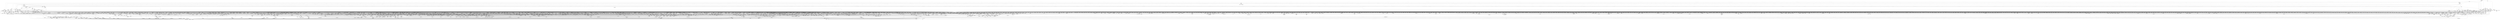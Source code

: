 digraph kerncollapsed {
    "find_vm_area" [color="black"];
    "get_task_exe_file" [color="black"];
    "rcu_poll_gp_seq_end" [color="black"];
    "__cmpxchg_case_acq_32.constprop.0_6" [color="black"];
    "Indirect call123" [color="black"];
    "__raw_spin_unlock_irq_35" [color="black"];
    "__raw_spin_lock_26" [color="black"];
    "mas_adopt_children.isra.0" [color="black"];
    "arm64_kernel_unmapped_at_el0_2" [color="black"];
    "find_busiest_group" [color="black"];
    "Indirect call220" [color="black"];
    "__cmpxchg_case_acq_32.constprop.0_12" [color="black"];
    "Indirect call96" [color="black"];
    "Indirect call178" [color="black"];
    "__percpu_add_case_32_2" [color="black"];
    "Indirect call55" [color="black"];
    "_atomic_dec_and_lock" [color="black"];
    "count_vm_events_2" [color="black"];
    "move_freelist_tail" [color="black"];
    "__percpu_add_case_32" [color="black"];
    "rcu_jiffies_till_stall_check" [color="black"];
    "Indirect call156" [color="black"];
    "__reuseport_detach_sock.isra.0" [color="black"];
    "search_cmp_ftr_reg" [color="black"];
    "d_find_any_alias" [color="black"];
    "invalid_mkclean_vma" [color="black"];
    "compaction_zonelist_suitable" [color="black"];
    "Indirect call138" [color="black"];
    "cpumask_and" [color="black"];
    "__delay" [color="black"];
    "grow_tree_refs" [color="black"];
    "compaction_suitable" [color="black"];
    "rcu_cblist_init" [color="black"];
    "blake2s_final" [color="black"];
    "set_ti_thread_flag_5" [color="black"];
    "do_raw_spin_lock_3" [color="black"];
    "propagate_one" [color="black"];
    "io_is_timeout_noseq" [color="black"];
    "Indirect call150" [color="black"];
    "_compound_head_13" [color="black"];
    "pcpu_init_md_blocks" [color="black"];
    "dentry_string_cmp" [color="black"];
    "Indirect call199" [color="black"];
    "get_state_synchronize_rcu_full" [color="black"];
    "mas_wr_walk_index.isra.0" [color="black"];
    "pmd_offset.isra.0_1" [color="black"];
    "vma_address" [color="black"];
    "__lock_parent" [color="black"];
    "__dl_clear_params" [color="black"];
    "folio_nr_pages_2" [color="black"];
    "find_next_bit_6" [color="black"];
    "access_ok_39" [color="black"];
    "__wake_up_common_lock" [color="black"];
    "__reset_isolation_pfn" [color="black"];
    "compound_order" [color="black"];
    "__wake_up" [color="black"];
    "page_ref_dec_and_test_1" [color="black"];
    "tls_preserve_current_state" [color="black"];
    "Indirect call104" [color="black"];
    "list_del_init_3" [color="black"];
    "pageblock_skip_persistent" [color="black"];
    "set_next_entity" [color="black"];
    "sve_state_size" [color="black"];
    "Indirect call95" [color="black"];
    "__cmpxchg_case_mb_32_2" [color="black"];
    "__traverse_mounts" [color="black"];
    "sched_post_fork" [color="black"];
    "Indirect call121" [color="black"];
    "__raw_spin_unlock_irq_18" [color="black"];
    "Indirect call127" [color="black"];
    "posixtimer_rearm" [color="black"];
    "__percpu_add_case_64_3" [color="black"];
    "mab_calc_split" [color="black"];
    "touch_mnt_namespace" [color="black"];
    "fsnotify_put_sb_connectors" [color="black"];
    "enqueue_pushable_dl_task" [color="black"];
    "plist_add" [color="black"];
    "signal_pending_state_2" [color="black"];
    "__raw_spin_lock_irq_6" [color="black"];
    "arch_teardown_dma_ops" [color="black"];
    "xas_find_conflict" [color="black"];
    "rcu_seq_end" [color="black"];
    "from_vfsuid" [color="black"];
    "kthread_is_per_cpu" [color="black"];
    "do_raw_spin_lock_61" [color="black"];
    "dev_bus_name" [color="black"];
    "Indirect call87" [color="black"];
    "do_raw_spin_lock_97" [color="black"];
    "mas_prev_range" [color="black"];
    "do_symlinkat" [color="black"];
    "fatal_signal_pending_1" [color="black"];
    "vma_interval_tree_insert_after" [color="black"];
    "clear_ti_thread_flag_8" [color="black"];
    "generic_exec_single" [color="black"];
    "Indirect call207" [color="black"];
    "i_gid_into_vfsgid" [color="black"];
    "__dev_pm_qos_resume_latency" [color="black"];
    "propagate_mnt" [color="black"];
    "__raw_spin_unlock_irq_4" [color="black"];
    "tty_driver_flush_buffer" [color="black"];
    "find_lock_task_mm" [color="black"];
    "__timer_delete" [color="black"];
    "Indirect call157" [color="black"];
    "__irq_domain_activate_irq" [color="black"];
    "tk_clock_read" [color="black"];
    "Indirect call165" [color="black"];
    "flush_dcache_folio" [color="black"];
    "__kern_my_cpu_offset_50" [color="black"];
    "__raw_spin_trylock_1" [color="black"];
    "no_page_table" [color="black"];
    "slab_want_init_on_free" [color="black"];
    "__kern_my_cpu_offset_14" [color="black"];
    "try_to_unmap_flush_dirty" [color="black"];
    "do_raw_spin_lock_10" [color="black"];
    "__raw_spin_lock_irqsave.constprop.0_7" [color="black"];
    "is_posix_acl_xattr" [color="black"];
    "__io_acct_run_queue" [color="black"];
    "bump_cpu_timer" [color="black"];
    "folio_wake_bit" [color="black"];
    "Indirect call122" [color="black"];
    "lookup_dcache" [color="black"];
    "free_vmap_area_rb_augment_cb_propagate" [color="black"];
    "list_del_3" [color="black"];
    "__raw_spin_lock_46" [color="black"];
    "io_poll_remove_entry" [color="black"];
    "rcu_seq_set_state" [color="black"];
    "has_managed_dma" [color="black"];
    "__raw_spin_unlock_irq_3" [color="black"];
    "Indirect call92" [color="black"];
    "mte_update_sctlr_user" [color="black"];
    "errseq_sample" [color="black"];
    "calc_wheel_index" [color="black"];
    "rcu_seq_start" [color="black"];
    "get_page" [color="black"];
    "lru_note_cost" [color="black"];
    "ktime_get_real_ts64" [color="black"];
    "__pageblock_pfn_to_page" [color="black"];
    "__wake_up_common" [color="black"];
    "find_submount" [color="black"];
    "__pfn_to_section" [color="black"];
    "write_sequnlock.constprop.0" [color="black"];
    "put_dec_full8" [color="black"];
    "__raw_spin_unlock_irqrestore_3" [color="black"];
    "task_rq_unlock" [color="black"];
    "lowest_in_progress" [color="black"];
    "srcu_read_unlock.constprop.0" [color="black"];
    "clear_page" [color="black"];
    "task_rq_lock" [color="black"];
    "io_get_cqe_overflow" [color="black"];
    "__raw_spin_unlock_irq_7" [color="black"];
    "__kern_my_cpu_offset_19" [color="black"];
    "Indirect call71" [color="black"];
    "node_page_state_add" [color="black"];
    "find_next_bit_18" [color="black"];
    "osq_lock" [color="black"];
    "pcpu_free_area.isra.0" [color="black"];
    "pud_set_huge" [color="black"];
    "exit_oom_victim" [color="black"];
    "task_get_vl" [color="black"];
    "mas_set_split_parent.isra.0" [color="black"];
    "__kern_my_cpu_offset_79" [color="black"];
    "file_ns_capable" [color="black"];
    "device_links_read_unlock" [color="black"];
    "tty_ldisc_open" [color="black"];
    "irq_work_queue" [color="black"];
    "qdisc_qstats_cpu_qlen_dec" [color="black"];
    "__fprop_add_percpu" [color="black"];
    "activate_task" [color="black"];
    "console_srcu_read_lock" [color="black"];
    "__put_cpu_fpsimd_context" [color="black"];
    "ktime_get_with_offset" [color="black"];
    "desc_make_final" [color="black"];
    "tag_set" [color="black"];
    "plist_del" [color="black"];
    "prb_next_seq" [color="black"];
    "vmf_pte_changed" [color="black"];
    "unreserve_highatomic_pageblock" [color="black"];
    "prepend_char" [color="black"];
    "io_cancel_task_cb" [color="black"];
    "arch_local_irq_enable_2" [color="black"];
    "skb_zcopy_downgrade_managed" [color="black"];
    "_find_next_and_bit" [color="black"];
    "irq_work_claim" [color="black"];
    "legitimize_root" [color="black"];
    "__raw_spin_lock.constprop.0_1" [color="black"];
    "futex_top_waiter" [color="black"];
    "decay_load" [color="black"];
    "io_put_kbuf_comp.isra.0" [color="black"];
    "__mnt_is_readonly" [color="black"];
    "will_become_orphaned_pgrp" [color="black"];
    "memcg_charge_kernel_stack.part.0" [color="black"];
    "signal_pending_11" [color="black"];
    "put_dec" [color="black"];
    "__xa_clear_mark" [color="black"];
    "put_link" [color="black"];
    "Indirect call175" [color="black"];
    "list_del_init_8" [color="black"];
    "Indirect call33" [color="black"];
    "__skb_set_length" [color="black"];
    "__raw_spin_lock_12" [color="black"];
    "__percpu_add_case_64_7" [color="black"];
    "Indirect call23" [color="black"];
    "__kern_my_cpu_offset_78" [color="black"];
    "slab_want_init_on_alloc" [color="black"];
    "netdev_start_xmit" [color="black"];
    "memzero_explicit" [color="black"];
    "system_supports_address_auth_1" [color="black"];
    "check_cb_ovld_locked" [color="black"];
    "write_seqlock.constprop.0" [color="black"];
    "groups_search" [color="black"];
    "do_raw_spin_lock_27" [color="black"];
    "__io_prep_linked_timeout" [color="black"];
    "tlb_flush_mmu_tlbonly_1" [color="black"];
    "find_alive_thread.isra.0" [color="black"];
    "dl_rq_of_se" [color="black"];
    "cpus_share_cache" [color="black"];
    "test_and_set_ti_thread_flag_1" [color="black"];
    "d_shrink_del" [color="black"];
    "security_release_secctx" [color="black"];
    "unlock_mount_hash" [color="black"];
    "tk_xtime.constprop.0" [color="black"];
    "__raw_spin_unlock_irqrestore_6" [color="black"];
    "__srcu_read_unlock" [color="black"];
    "pcpu_block_update" [color="black"];
    "prepare_to_wait_exclusive" [color="black"];
    "do_raw_spin_lock_26" [color="black"];
    "dl_clear_overload.part.0" [color="black"];
    "__finalize_skb_around" [color="black"];
    "arch_smp_send_reschedule" [color="black"];
    "bsearch" [color="black"];
    "strchr" [color="black"];
    "do_raw_spin_lock_31" [color="black"];
    "__cmpxchg_case_acq_32.constprop.0_18" [color="black"];
    "test_ti_thread_flag_7" [color="black"];
    "__flush_tlb_page_nosync" [color="black"];
    "rcu_accelerate_cbs" [color="black"];
    "__raw_spin_lock_irqsave_5" [color="black"];
    "__raw_spin_unlock_irq_38" [color="black"];
    "mod_zone_page_state" [color="black"];
    "__cmpxchg_case_acq_32_3" [color="black"];
    "fd_install" [color="black"];
    "unlock_page" [color="black"];
    "Indirect call131" [color="black"];
    "io_poll_remove_entries" [color="black"];
    "signal_pending_state" [color="black"];
    "skb_flow_get_icmp_tci" [color="black"];
    "d_set_mounted" [color="black"];
    "__cmpxchg_case_64.isra.0" [color="black"];
    "do_raw_spin_lock_46" [color="black"];
    "task_curr" [color="black"];
    "__percpu_add_case_32_21" [color="black"];
    "__raw_spin_lock_19" [color="black"];
    "hrtimer_active" [color="black"];
    "zone_watermark_fast.constprop.0" [color="black"];
    "Indirect call54" [color="black"];
    "__raw_spin_unlock_irq_21" [color="black"];
    "Indirect call17" [color="black"];
    "dl_task_is_earliest_deadline" [color="black"];
    "find_next_bit_3" [color="black"];
    "is_rlimit_overlimit" [color="black"];
    "do_kernel_restart" [color="black"];
    "__kern_my_cpu_offset_133" [color="black"];
    "__raw_spin_lock_43" [color="black"];
    "__iget" [color="black"];
    "avg_vruntime" [color="black"];
    "update_misfit_status" [color="black"];
    "prep_compound_page" [color="black"];
    "make_vfsgid" [color="black"];
    "migrate_disable" [color="black"];
    "__cmpxchg_case_acq_32.constprop.0_5" [color="black"];
    "pwq_activate_inactive_work" [color="black"];
    "Indirect call136" [color="black"];
    "radix_tree_iter_tag_clear" [color="black"];
    "update_blocked_averages" [color="black"];
    "__lock_task_sighand" [color="black"];
    "Indirect call160" [color="black"];
    "folio_size_2" [color="black"];
    "lock_mnt_tree" [color="black"];
    "update_curr" [color="black"];
    "simple_xattr_space" [color="black"];
    "prepare_to_wait_event" [color="black"];
    "extfrag_for_order" [color="black"];
    "add_wait_queue" [color="black"];
    "lockref_put_return" [color="black"];
    "d_flags_for_inode" [color="black"];
    "Indirect call99" [color="black"];
    "__xchg_case_acq_64.isra.0" [color="black"];
    "compound_order_1" [color="black"];
    "ihold" [color="black"];
    "__printk_cpu_sync_put" [color="black"];
    "Indirect call152" [color="black"];
    "_mix_pool_bytes" [color="black"];
    "enqueue_task" [color="black"];
    "__wake_up_parent" [color="black"];
    "maybe_mkwrite.isra.0" [color="black"];
    "__raw_spin_lock_irq_3" [color="black"];
    "mte_dead_walk" [color="black"];
    "Indirect call190" [color="black"];
    "debug_locks_off" [color="black"];
    "io_req_complete_defer" [color="black"];
    "__raw_spin_lock_15" [color="black"];
    "__cmpxchg_case_acq_32.constprop.0_4" [color="black"];
    "audit_gid_comparator" [color="black"];
    "io_acct_cancel_pending_work" [color="black"];
    "next_online_pgdat" [color="black"];
    "find_buddy_page_pfn" [color="black"];
    "sub_rq_bw.isra.0" [color="black"];
    "Indirect call167" [color="black"];
    "get_pfnblock_flags_mask" [color="black"];
    "arch_stack_walk" [color="black"];
    "__kern_my_cpu_offset_15" [color="black"];
    "cpumask_and.isra.0_1" [color="black"];
    "set_ti_thread_flag" [color="black"];
    "Indirect call47" [color="black"];
    "console_verbose" [color="black"];
    "sve_get_vl" [color="black"];
    "Indirect call19" [color="black"];
    "d_path" [color="black"];
    "d_walk" [color="black"];
    "copy_thread" [color="black"];
    "Indirect call164" [color="black"];
    "__hlist_del" [color="black"];
    "raw_spin_rq_lock_nested" [color="black"];
    "Indirect call132" [color="black"];
    "kernel_init_pages" [color="black"];
    "xa_is_node" [color="black"];
    "set_pfnblock_flags_mask" [color="black"];
    "path_is_under" [color="black"];
    "rb_first" [color="black"];
    "cpudl_heapify_up" [color="black"];
    "prb_commit" [color="black"];
    "rwsem_read_trylock" [color="black"];
    "_copy_from_iter" [color="black"];
    "pud_clear_huge" [color="black"];
    "device_links_read_lock" [color="black"];
    "vma_is_secretmem" [color="black"];
    "rcu_segcblist_pend_cbs" [color="black"];
    "wb_stat_mod" [color="black"];
    "mas_safe_pivot" [color="black"];
    "__raw_read_lock_irqsave.constprop.0_1" [color="black"];
    "_prb_read_valid" [color="black"];
    "dec_rlimit_ucounts" [color="black"];
    "set_next_task" [color="black"];
    "vma_interval_tree_augment_rotate" [color="black"];
    "tag_get" [color="black"];
    "audit_log_path_denied" [color="black"];
    "io_fill_cqe_aux" [color="black"];
    "pvm_find_va_enclose_addr" [color="black"];
    "mas_wr_end_piv" [color="black"];
    "flush_tlb_mm_1" [color="black"];
    "get_file_1" [color="black"];
    "timekeeping_get_ns" [color="black"];
    "do_add_mount" [color="black"];
    "Indirect call7" [color="black"];
    "lockref_mark_dead" [color="black"];
    "zone_watermark_ok_safe" [color="black"];
    "current_is_kswapd" [color="black"];
    "__cmpxchg_case_acq_32.constprop.0" [color="black"];
    "security_capable" [color="black"];
    "Indirect call180" [color="black"];
    "test_ti_thread_flag_21" [color="black"];
    "get_data" [color="black"];
    "double_rq_lock" [color="black"];
    "rcu_exp_jiffies_till_stall_check" [color="black"];
    "Indirect call202" [color="black"];
    "ptep_set_access_flags" [color="black"];
    "memchr" [color="black"];
    "page_ref_add_1" [color="black"];
    "__kern_my_cpu_offset_37" [color="black"];
    "arch_local_irq_disable_2" [color="black"];
    "pgdat_balanced" [color="black"];
    "__raw_spin_lock_23" [color="black"];
    "__percpu_add_case_64_1" [color="black"];
    "__cmpxchg_case_acq_32.constprop.0_14" [color="black"];
    "prb_reserve_in_last" [color="black"];
    "security_audit_rule_match" [color="black"];
    "console_is_usable" [color="black"];
    "io_should_retry_thread" [color="black"];
    "netlink_overrun" [color="black"];
    "nd_alloc_stack" [color="black"];
    "__raw_spin_lock_irq_1" [color="black"];
    "pde_subdir_first" [color="black"];
    "prepare_to_swait_event" [color="black"];
    "rcu_segcblist_inc_len" [color="black"];
    "folio_size" [color="black"];
    "mte_sync_tags" [color="black"];
    "__cmpxchg_case_acq_32.constprop.0_17" [color="black"];
    "do_raw_spin_lock_23" [color="black"];
    "__do_once_start" [color="black"];
    "__raw_spin_lock_irq_41" [color="black"];
    "list_del_init_5" [color="black"];
    "__set_task_comm" [color="black"];
    "__dequeue_entity" [color="black"];
    "Indirect call28" [color="black"];
    "find_next_bit.constprop.0_6" [color="black"];
    "hrtimer_try_to_cancel" [color="black"];
    "__cmpxchg_case_acq_32.constprop.0_15" [color="black"];
    "__kmem_obj_info" [color="black"];
    "Indirect call35" [color="black"];
    "Indirect call43" [color="black"];
    "collect_posix_cputimers" [color="black"];
    "system_supports_generic_auth" [color="black"];
    "lock_timer_base" [color="black"];
    "vfs_symlink" [color="black"];
    "folio_activate_fn" [color="black"];
    "futex_cmpxchg_value_locked" [color="black"];
    "mnt_want_write" [color="black"];
    "__percpu_add_case_64" [color="black"];
    "capable_wrt_inode_uidgid" [color="black"];
    "irq_chip_retrigger_hierarchy" [color="black"];
    "choose_mountpoint_rcu" [color="black"];
    "timespec64_equal" [color="black"];
    "ktime_get" [color="black"];
    "other_cpu_in_panic" [color="black"];
    "signalfd_cleanup" [color="black"];
    "fsnotify_handle_inode_event.isra.0" [color="black"];
    "Indirect call129" [color="black"];
    "__prepare_to_swait" [color="black"];
    "security_current_getsecid_subj" [color="black"];
    "folio_mapped" [color="black"];
    "check_class_changed" [color="black"];
    "futex_get_value_locked" [color="black"];
    "exit_rcu" [color="black"];
    "anon_vma_interval_tree_iter_first" [color="black"];
    "__rt_mutex_slowtrylock" [color="black"];
    "__raw_read_lock.constprop.0_5" [color="black"];
    "__raw_spin_lock_irq_43" [color="black"];
    "u64_stats_inc" [color="black"];
    "__raw_spin_unlock_irq" [color="black"];
    "rcu_is_cpu_rrupt_from_idle" [color="black"];
    "__raw_write_lock_irq_1" [color="black"];
    "load_unaligned_zeropad" [color="black"];
    "Indirect call74" [color="black"];
    "desc_make_reusable" [color="black"];
    "allow_write_access" [color="black"];
    "__set_close_on_exec.isra.0" [color="black"];
    "__finish_swait" [color="black"];
    "__raw_spin_lock" [color="black"];
    "__raw_spin_lock_24" [color="black"];
    "mod_node_page_state" [color="black"];
    "irq_disable" [color="black"];
    "Indirect call183" [color="black"];
    "folio_order" [color="black"];
    "find_next_bit.constprop.0_8" [color="black"];
    "wp_page_reuse" [color="black"];
    "__raw_spin_lock_irq_7" [color="black"];
    "timer_reduce" [color="black"];
    "current_wq_worker" [color="black"];
    "__cmpxchg_case_acq_64" [color="black"];
    "timerqueue_del" [color="black"];
    "timer_delete_sync" [color="black"];
    "__raw_spin_unlock_irq_29" [color="black"];
    "Indirect call119" [color="black"];
    "__xchg_case_mb_64.constprop.0_3" [color="black"];
    "do_raw_spin_lock" [color="black"];
    "__percpu_add_case_64_4" [color="black"];
    "rwsem_set_nonspinnable" [color="black"];
    "find_first_bit_3" [color="black"];
    "Indirect call39" [color="black"];
    "__wb_calc_thresh" [color="black"];
    "__var_waitqueue" [color="black"];
    "fpsimd_save_state" [color="black"];
    "fsnotify_first_mark" [color="black"];
    "__raw_spin_unlock_irq_6" [color="black"];
    "commit_tree" [color="black"];
    "rcu_seq_end_1" [color="black"];
    "task_pid_vnr" [color="black"];
    "__percpu_add_case_32_7" [color="black"];
    "do_raw_spin_lock_28" [color="black"];
    "__list_del_entry_1" [color="black"];
    "mas_new_ma_node" [color="black"];
    "num_other_online_cpus" [color="black"];
    "__kern_my_cpu_offset_42" [color="black"];
    "memblock_is_map_memory" [color="black"];
    "Indirect call142" [color="black"];
    "sock_flag_3" [color="black"];
    "io_put_kbuf" [color="black"];
    "inode_to_bdi" [color="black"];
    "Indirect call2" [color="black"];
    "__kern_my_cpu_offset_53" [color="black"];
    "_raw_spin_rq_lock_irqsave" [color="black"];
    "Indirect call97" [color="black"];
    "membarrier_update_current_mm" [color="black"];
    "put_ldops.constprop.0" [color="black"];
    "access_ok_12" [color="black"];
    "__wake_up_pollfree" [color="black"];
    "tlb_flush_mmu_tlbonly" [color="black"];
    "forward_timer_base" [color="black"];
    "do_raw_spin_lock_9" [color="black"];
    "_find_next_or_bit" [color="black"];
    "__count_vm_events_3" [color="black"];
    "req_set_fail_3" [color="black"];
    "dl_bw_cpus" [color="black"];
    "__raw_spin_lock_irqsave_34" [color="black"];
    "rt_mutex_slowtrylock" [color="black"];
    "system_supports_mte_1" [color="black"];
    "clear_ti_thread_flag_6" [color="black"];
    "purge_fragmented_block" [color="black"];
    "tcp_get_info_chrono_stats" [color="black"];
    "__raw_spin_lock_irqsave_23" [color="black"];
    "tty_termios_input_baud_rate" [color="black"];
    "vma_interval_tree_augment_propagate" [color="black"];
    "mast_spanning_rebalance.isra.0" [color="black"];
    "should_failslab" [color="black"];
    "mte_copy_page_tags" [color="black"];
    "put_cpu_fpsimd_context" [color="black"];
    "Indirect call120" [color="black"];
    "take_dentry_name_snapshot" [color="black"];
    "__kern_my_cpu_offset_21" [color="black"];
    "__raw_spin_lock_14" [color="black"];
    "walk_component" [color="black"];
    "__printk_safe_enter" [color="black"];
    "wake_up_klogd" [color="black"];
    "atomic_notifier_call_chain" [color="black"];
    "percpu_ref_put_many" [color="black"];
    "__kern_my_cpu_offset_91" [color="black"];
    "page_mapping" [color="black"];
    "Indirect call128" [color="black"];
    "enqueue_hrtimer.constprop.0" [color="black"];
    "xas_next_entry.constprop.0" [color="black"];
    "put_prev_task" [color="black"];
    "find_next_bit.constprop.0_5" [color="black"];
    "set_tlb_ubc_flush_pending" [color="black"];
    "rcu_segcblist_init" [color="black"];
    "xas_pause" [color="black"];
    "get_pwq" [color="black"];
    "Indirect call60" [color="black"];
    "__cmpxchg_case_mb_64_2" [color="black"];
    "Indirect call93" [color="black"];
    "set_tsk_need_resched" [color="black"];
    "signal_pending_state_1" [color="black"];
    "Indirect call153" [color="black"];
    "wake_all_kswapds" [color="black"];
    "__nr_to_section" [color="black"];
    "mas_rewalk_if_dead" [color="black"];
    "__futex_queue" [color="black"];
    "Indirect call102" [color="black"];
    "mast_fill_bnode" [color="black"];
    "mte_dead_leaves.constprop.0" [color="black"];
    "find_next_bit_7" [color="black"];
    "__d_find_any_alias" [color="black"];
    "zone_watermark_ok" [color="black"];
    "Indirect call20" [color="black"];
    "__gfp_pfmemalloc_flags" [color="black"];
    "pid_nr_ns" [color="black"];
    "kill_device" [color="black"];
    "mas_ascend" [color="black"];
    "__d_drop" [color="black"];
    "Indirect call69" [color="black"];
    "smp_call_function" [color="black"];
    "ktime_get_coarse_real_ts64" [color="black"];
    "Indirect call34" [color="black"];
    "skb_zcopy" [color="black"];
    "Indirect call162" [color="black"];
    "Indirect call1" [color="black"];
    "pte_to_swp_entry_2" [color="black"];
    "cpu_timer_task_rcu" [color="black"];
    "pcpu_page_idx" [color="black"];
    "free_unref_page_commit" [color="black"];
    "__rb_insert_augmented" [color="black"];
    "__audit_uring_entry" [color="black"];
    "__lookup_mnt" [color="black"];
    "do_raw_spin_lock_12" [color="black"];
    "filename_create" [color="black"];
    "inode_cgwb_move_to_attached" [color="black"];
    "audit_rate_check.part.0" [color="black"];
    "req_ref_put_and_test" [color="black"];
    "__bitmap_clear" [color="black"];
    "Indirect call107" [color="black"];
    "__wake_up_locked_key" [color="black"];
    "__raw_read_lock.constprop.0_1" [color="black"];
    "set_load_weight" [color="black"];
    "Indirect call155" [color="black"];
    "find_suitable_fallback" [color="black"];
    "mas_max_gap" [color="black"];
    "Indirect call141" [color="black"];
    "local_bh_disable" [color="black"];
    "mnt_set_mountpoint" [color="black"];
    "qdisc_qstats_cpu_qlen_inc" [color="black"];
    "try_release_thread_stack_to_cache" [color="black"];
    "mas_descend" [color="black"];
    "get_cred" [color="black"];
    "task_call_func" [color="black"];
    "io_cancel_req_match" [color="black"];
    "tlb_remove_table_sync_one" [color="black"];
    "dev_xmit_recursion_dec" [color="black"];
    "tick_get_device" [color="black"];
    "Indirect call49" [color="black"];
    "compaction_free" [color="black"];
    "__sw_hweight64" [color="black"];
    "reweight_task" [color="black"];
    "find_next_bit.constprop.0_7" [color="black"];
    "invalid_migration_vma" [color="black"];
    "tty_audit_fork" [color="black"];
    "skb_queue_tail" [color="black"];
    "kmalloc_size_roundup" [color="black"];
    "mte_update_gcr_excl.isra.0" [color="black"];
    "vma_interval_tree_insert" [color="black"];
    "iov_iter_revert" [color="black"];
    "restore_nameidata" [color="black"];
    "detach_if_pending" [color="black"];
    "sibling_imbalance.isra.0" [color="black"];
    "d_lru_del" [color="black"];
    "__anon_vma_interval_tree_augment_propagate" [color="black"];
    "vma_last_pgoff" [color="black"];
    "system_supports_tlb_range_1" [color="black"];
    "path_parentat" [color="black"];
    "rcu_poll_gp_seq_end_unlocked" [color="black"];
    "prb_first_valid_seq" [color="black"];
    "signal_pending" [color="black"];
    "clear_ti_thread_flag_4" [color="black"];
    "__set_fixmap" [color="black"];
    "mnt_get_count" [color="black"];
    "hrtimer_force_reprogram.constprop.0" [color="black"];
    "arch_timer_evtstrm_available" [color="black"];
    "min_deadline_cb_rotate" [color="black"];
    "llist_add_batch" [color="black"];
    "fsnotify_create" [color="black"];
    "__io_put_kbuf" [color="black"];
    "rcu_gpnum_ovf" [color="black"];
    "xas_set_mark" [color="black"];
    "do_raw_spin_lock_13" [color="black"];
    "tsk_fork_get_node" [color="black"];
    "hlist_bl_lock" [color="black"];
    "synchronize_rcu.part.0" [color="black"];
    "mapping_unmap_writable" [color="black"];
    "Indirect call89" [color="black"];
    "pcpu_unit_page_offset" [color="black"];
    "online_section_nr" [color="black"];
    "global_dirtyable_memory" [color="black"];
    "__siphash_unaligned" [color="black"];
    "csum_partial" [color="black"];
    "peernet2id" [color="black"];
    "d_instantiate" [color="black"];
    "io_wq_cancel_pending_work" [color="black"];
    "__kern_my_cpu_offset_18" [color="black"];
    "xa_find" [color="black"];
    "__raw_spin_unlock_irq_20" [color="black"];
    "user_disable_single_step" [color="black"];
    "Indirect call145" [color="black"];
    "xas_retry" [color="black"];
    "Indirect call50" [color="black"];
    "__raw_spin_lock_irqsave_25" [color="black"];
    "do_raw_spin_lock_32" [color="black"];
    "tty_name" [color="black"];
    "rcu_seq_snap" [color="black"];
    "invent_group_ids" [color="black"];
    "folio_trylock" [color="black"];
    "cpu_clock_sample" [color="black"];
    "xattr_resolve_name" [color="black"];
    "rpm_check_suspend_allowed" [color="black"];
    "spin_lock_irqsave_check_contention" [color="black"];
    "blake2s.constprop.0" [color="black"];
    "__kern_my_cpu_offset_47" [color="black"];
    "shrink_lock_dentry" [color="black"];
    "cfs_rq_of" [color="black"];
    "__clear_close_on_exec.isra.0" [color="black"];
    "irq_set_thread_affinity" [color="black"];
    "arch_local_irq_save_2" [color="black"];
    "spin_lock_irqsave_ssp_contention" [color="black"];
    "__cmpxchg_case_64" [color="black"];
    "rcu_dynticks_snap" [color="black"];
    "zone_reclaimable_pages" [color="black"];
    "__percpu_down_write_trylock" [color="black"];
    "first_zones_zonelist" [color="black"];
    "copy_page" [color="black"];
    "do_raw_spin_lock_60" [color="black"];
    "rb_insert_color" [color="black"];
    "task_active_pid_ns" [color="black"];
    "kernfs_release_file.part.0.isra.0" [color="black"];
    "rcu_segcblist_add_len" [color="black"];
    "__set_task_special" [color="black"];
    "inode_maybe_inc_iversion" [color="black"];
    "__cmpxchg_case_mb_32_8" [color="black"];
    "raw_spin_rq_unlock" [color="black"];
    "do_raw_spin_lock_50" [color="black"];
    "__dl_add" [color="black"];
    "_find_first_bit" [color="black"];
    "strnlen" [color="black"];
    "can_set_direct_map" [color="black"];
    "do_raw_spin_lock_88" [color="black"];
    "__irq_put_desc_unlock" [color="black"];
    "security_inode_getsecid" [color="black"];
    "Indirect call181" [color="black"];
    "__cmpwait_case_32" [color="black"];
    "mast_ascend" [color="black"];
    "printk_parse_prefix" [color="black"];
    "sched_clock_noinstr" [color="black"];
    "__cmpxchg_case_acq_32_2" [color="black"];
    "fsnotify_group_assert_locked" [color="black"];
    "get_ldops" [color="black"];
    "device_pm_check_callbacks" [color="black"];
    "arch_tlbbatch_should_defer.constprop.0" [color="black"];
    "__flow_hash_from_keys" [color="black"];
    "invalid_folio_referenced_vma" [color="black"];
    "mod_node_state" [color="black"];
    "__raw_spin_unlock_irq_25" [color="black"];
    "propagation_next" [color="black"];
    "mas_is_err" [color="black"];
    "list_lru_del" [color="black"];
    "u64_stats_add_1" [color="black"];
    "__d_lookup_unhash" [color="black"];
    "rcu_segcblist_enqueue" [color="black"];
    "getname" [color="black"];
    "audit_dummy_context_1" [color="black"];
    "__sk_mem_reduce_allocated" [color="black"];
    "need_active_balance" [color="black"];
    "exit_task_stack_account" [color="black"];
    "__raw_spin_lock_irqsave_50" [color="black"];
    "fsuidgid_has_mapping.isra.0" [color="black"];
    "propagate_mount_unlock" [color="black"];
    "extract_entropy.constprop.0" [color="black"];
    "Indirect call76" [color="black"];
    "__update_gt_cputime" [color="black"];
    "Indirect call32" [color="black"];
    "task_fits_cpu" [color="black"];
    "Indirect call151" [color="black"];
    "__raw_spin_lock_30" [color="black"];
    "anon_vma_interval_tree_post_update_vma" [color="black"];
    "ktime_add_safe" [color="black"];
    "percpu_counter_dec" [color="black"];
    "unmask_irq" [color="black"];
    "disable_irq_nosync" [color="black"];
    "__fswab32_10" [color="black"];
    "set_kpti_asid_bits" [color="black"];
    "update_rq_clock" [color="black"];
    "kernfs_name_hash" [color="black"];
    "pcpu_chunk_populated" [color="black"];
    "io_wq_work_match_item" [color="black"];
    "get_task_mm" [color="black"];
    "pfn_valid_1" [color="black"];
    "mas_state_walk" [color="black"];
    "__bitmap_subset" [color="black"];
    "inc_tlb_flush_pending" [color="black"];
    "Indirect call144" [color="black"];
    "clear_buddies.isra.0" [color="black"];
    "__raw_spin_lock_irqsave_6" [color="black"];
    "__arm64_sys_symlink" [color="black"];
    "Indirect call84" [color="black"];
    "io_run_local_work_continue" [color="black"];
    "mas_find" [color="black"];
    "find_next_bit_29" [color="black"];
    "pi_state_update_owner" [color="black"];
    "no_blink" [color="black"];
    "copy_fd_bitmaps" [color="black"];
    "anon_vma_interval_tree_remove" [color="black"];
    "__raw_spin_unlock_irqrestore_10" [color="black"];
    "cleanup_group_ids" [color="black"];
    "Indirect call184" [color="black"];
    "gfp_pfmemalloc_allowed" [color="black"];
    "fetch_robust_entry" [color="black"];
    "__cmpxchg_case_mb_32.constprop.0" [color="black"];
    "__const_udelay" [color="black"];
    "__raw_spin_lock_irq_20" [color="black"];
    "security_task_kill" [color="black"];
    "device_match_devt" [color="black"];
    "set_ptes.isra.0" [color="black"];
    "do_softirq" [color="black"];
    "__skb_zcopy_downgrade_managed" [color="black"];
    "__audit_inode" [color="black"];
    "group_classify" [color="black"];
    "Indirect call81" [color="black"];
    "Indirect call212" [color="black"];
    "__raw_spin_lock_bh.constprop.0_5" [color="black"];
    "folio_anon_vma" [color="black"];
    "strscpy_pad" [color="black"];
    "put_dec_trunc8" [color="black"];
    "system_supports_tlb_range" [color="black"];
    "Indirect call210" [color="black"];
    "update_cached_migrate" [color="black"];
    "pfn_valid_2" [color="black"];
    "__kern_my_cpu_offset_36" [color="black"];
    "__d_lookup_rcu" [color="black"];
    "____core____" [color="kernel"];
    "set_task_reclaim_state" [color="black"];
    "mm_set_has_pinned_flag" [color="black"];
    "Indirect call134" [color="black"];
    "pick_next_pushable_dl_task" [color="black"];
    "set_root_1" [color="black"];
    "__raw_spin_lock_irqsave_42" [color="black"];
    "__get_task_comm" [color="black"];
    "llist_reverse_order" [color="black"];
    "thread_group_cputime" [color="black"];
    "put_tree_ref" [color="black"];
    "__bitmap_weight" [color="black"];
    "select_collect2" [color="black"];
    "find_vmap_area" [color="black"];
    "__raw_spin_unlock_irq_36" [color="black"];
    "pmd_offset.isra.0" [color="black"];
    "page_ref_inc_2" [color="black"];
    "__cmpxchg_case_rel_64" [color="black"];
    "page_ref_inc_6" [color="black"];
    "__remove_hrtimer" [color="black"];
    "siginfo_layout" [color="black"];
    "audit_uid_comparator" [color="black"];
    "__kern_my_cpu_offset_2" [color="black"];
    "sk_mem_reclaim" [color="black"];
    "find_next_bit.constprop.0_21" [color="black"];
    "mab_shift_right" [color="black"];
    "__note_gp_changes" [color="black"];
    "mas_next_slot" [color="black"];
    "space_used" [color="black"];
    "__raw_spin_lock_irqsave.constprop.0_2" [color="black"];
    "do_raw_spin_lock.constprop.0_7" [color="black"];
    "__raw_read_unlock.constprop.0_2" [color="black"];
    "arch_local_irq_save_7" [color="black"];
    "add_nr_running" [color="black"];
    "sched_asym_prefer" [color="black"];
    "is_path_reachable" [color="black"];
    "pfn_is_map_memory" [color="black"];
    "Indirect call186" [color="black"];
    "do_raw_spin_lock_58" [color="black"];
    "isolation_suitable.isra.0" [color="black"];
    "first_online_pgdat" [color="black"];
    "mapping_allow_writable" [color="black"];
    "kmem_valid_obj" [color="black"];
    "igrab" [color="black"];
    "do_raw_spin_lock_8" [color="black"];
    "io_req_defer_failed" [color="black"];
    "Indirect call70" [color="black"];
    "memset" [color="black"];
    "test_ti_thread_flag_11" [color="black"];
    "__dl_sub" [color="black"];
    "Indirect call82" [color="black"];
    "__percpu_add_case_64.constprop.0_1" [color="black"];
    "may_create" [color="black"];
    "rcu_is_watching" [color="black"];
    "do_raw_spin_lock_73" [color="black"];
    "hlist_del_init" [color="black"];
    "do_raw_spin_lock_42" [color="black"];
    "Indirect call48" [color="black"];
    "do_raw_spin_lock_35" [color="black"];
    "io_wq_worker_running" [color="black"];
    "get_sd_balance_interval" [color="black"];
    "__smp_call_single_queue" [color="black"];
    "raw_spin_rq_lock_1" [color="black"];
    "__legitimize_mnt" [color="black"];
    "oom_badness" [color="black"];
    "__arch_copy_from_user" [color="black"];
    "__cmpxchg_case_acq_32.constprop.0_1" [color="black"];
    "proto_memory_pcpu_drain" [color="black"];
    "__raw_spin_unlock_irq_5" [color="black"];
    "Indirect call12" [color="black"];
    "update_min_vruntime" [color="black"];
    "dequeue_load_avg" [color="black"];
    "make_vfsuid" [color="black"];
    "__percpu_counter_sum" [color="black"];
    "number" [color="black"];
    "__raw_spin_unlock_irq_43" [color="black"];
    "mas_next_setup.constprop.0" [color="black"];
    "mas_start" [color="black"];
    "__audit_reusename" [color="black"];
    "__raw_spin_lock_irqsave_39" [color="black"];
    "page_ref_inc_4" [color="black"];
    "oom_unkillable_task.isra.0" [color="black"];
    "__printk_cpu_sync_wait" [color="black"];
    "clear_ti_thread_flag_3" [color="black"];
    "__d_lookup_rcu_op_compare" [color="black"];
    "smp_call_function_single" [color="black"];
    "__percpu_add_case_64.constprop.0" [color="black"];
    "__kern_my_cpu_offset_83" [color="black"];
    "get_random_bytes" [color="black"];
    "__get_cpu_fpsimd_context" [color="black"];
    "__mnt_drop_write_file" [color="black"];
    "vma_needs_dirty_tracking" [color="black"];
    "redirty_tail_locked" [color="black"];
    "__radix_tree_lookup" [color="black"];
    "lookup_mnt" [color="black"];
    "irq_enable" [color="black"];
    "chacha_permute" [color="black"];
    "arm_smccc_1_1_get_conduit" [color="black"];
    "__raw_spin_lock_irqsave_1" [color="black"];
    "group_open_release" [color="black"];
    "__to_kthread" [color="black"];
    "lookup_fast" [color="black"];
    "__raw_spin_lock_62" [color="black"];
    "process_shares_mm" [color="black"];
    "xas_start" [color="black"];
    "__cmpxchg_case_mb_64" [color="black"];
    "inode_add_lru" [color="black"];
    "__raw_spin_lock_irqsave.constprop.0_8" [color="black"];
    "try_to_unlazy_next" [color="black"];
    "__raw_spin_unlock_bh.constprop.0" [color="black"];
    "page_ref_inc" [color="black"];
    "futex_q_lock" [color="black"];
    "strncmp" [color="black"];
    "mas_split_final_node.isra.0" [color="black"];
    "do_raw_spin_lock_36" [color="black"];
    "skb_cloned" [color="black"];
    "do_raw_spin_lock_64" [color="black"];
    "lockref_get" [color="black"];
    "__disable_irq" [color="black"];
    "mas_data_end" [color="black"];
    "__raw_spin_lock_irqsave_44" [color="black"];
    "pcpu_size_to_slot" [color="black"];
    "xas_reload" [color="black"];
    "skb_orphan_1" [color="black"];
    "Indirect call26" [color="black"];
    "__lshrti3" [color="black"];
    "audit_tree_lookup" [color="black"];
    "check_mnt.isra.0" [color="black"];
    "copy_to_user_page" [color="black"];
    "Indirect call200" [color="black"];
    "init_completion" [color="black"];
    "audit_mark_compare" [color="black"];
    "__skb_flow_get_ports" [color="black"];
    "__raw_spin_lock_49" [color="black"];
    "arch_local_irq_save_4" [color="black"];
    "do_raw_spin_lock_7" [color="black"];
    "Indirect call154" [color="black"];
    "ma_pivots" [color="black"];
    "do_raw_spin_lock_118" [color="black"];
    "cpudl_set" [color="black"];
    "lru_deactivate_fn" [color="black"];
    "rcu_segcblist_move_seglen" [color="black"];
    "__cmpxchg_case_acq_32.constprop.0_16" [color="black"];
    "finish_wait" [color="black"];
    "__raw_write_unlock_irq_4" [color="black"];
    "do_raw_spin_lock.constprop.0_6" [color="black"];
    "prepend_path" [color="black"];
    "__d_instantiate" [color="black"];
    "__raw_spin_unlock_irq_11" [color="black"];
    "prep_new_page" [color="black"];
    "cpumask_next_and" [color="black"];
    "init_timer_key" [color="black"];
    "folio_nr_pages" [color="black"];
    "virt_to_slab" [color="black"];
    "__raw_spin_unlock_irq_37" [color="black"];
    "do_raw_spin_lock_45" [color="black"];
    "get_cred_1" [color="black"];
    "Indirect call209" [color="black"];
    "____do_softirq" [color="black"];
    "cpu_active" [color="black"];
    "bstats_update" [color="black"];
    "task_sigpending_1" [color="black"];
    "mnt_add_count" [color="black"];
    "pmd_clear_huge" [color="black"];
    "jiffies_to_msecs" [color="black"];
    "set_ptes.constprop.0.isra.0" [color="black"];
    "wb_update_bandwidth" [color="black"];
    "task_join_group_stop" [color="black"];
    "__percpu_add_case_32_1" [color="black"];
    "sb_clear_inode_writeback" [color="black"];
    "do_init_timer.constprop.0" [color="black"];
    "vm_unacct_memory_1" [color="black"];
    "Indirect call195" [color="black"];
    "do_raw_spin_lock_57" [color="black"];
    "__raw_spin_lock_18" [color="black"];
    "next_signal" [color="black"];
    "need_seqretry" [color="black"];
    "__peernet2id" [color="black"];
    "inc_rlimit_ucounts" [color="black"];
    "Indirect call117" [color="black"];
    "folio_evictable" [color="black"];
    "cpu_util_cfs_boost" [color="black"];
    "lockref_get_not_dead" [color="black"];
    "find_next_zero_bit_2" [color="black"];
    "sync_exp_work_done" [color="black"];
    "Indirect call227" [color="black"];
    "rcu_inkernel_boot_has_ended" [color="black"];
    "__bpf_free_used_maps" [color="black"];
    "copy_highpage" [color="black"];
    "__xchg_case_64.constprop.0" [color="black"];
    "find_first_bit_4" [color="black"];
    "__raw_spin_unlock_irq_28" [color="black"];
    "system_supports_mte" [color="black"];
    "fsnotify_compare_groups" [color="black"];
    "Indirect call205" [color="black"];
    "__page_dup_rmap.constprop.0" [color="black"];
    "read_seqbegin_or_lock" [color="black"];
    "pcpu_next_fit_region.constprop.0" [color="black"];
    "access_ok_16" [color="black"];
    "__wake_up_locked_key_bookmark" [color="black"];
    "cpumask_any_distribute" [color="black"];
    "drain_local_pages" [color="black"];
    "folio_test_uptodate" [color="black"];
    "__irq_disable" [color="black"];
    "io_cqring_wake" [color="black"];
    "Indirect call36" [color="black"];
    "count_vm_events_1" [color="black"];
    "__kern_my_cpu_offset_61" [color="black"];
    "__raw_spin_unlock_irqrestore_17" [color="black"];
    "Indirect call130" [color="black"];
    "io_poll_find.constprop.0" [color="black"];
    "detach_entity_load_avg" [color="black"];
    "fatal_signal_pending_4" [color="black"];
    "add_timer" [color="black"];
    "find_next_zero_bit" [color="black"];
    "unlock_mount" [color="black"];
    "sched_ttwu_pending" [color="black"];
    "drain_pages_zone" [color="black"];
    "find_task_by_pid_ns" [color="black"];
    "mte_set_pivot" [color="black"];
    "folio_mapping" [color="black"];
    "rb_next" [color="black"];
    "allow_direct_reclaim" [color="black"];
    "clear_nonspinnable" [color="black"];
    "__raw_spin_lock_42" [color="black"];
    "__raw_spin_unlock_irqrestore_11" [color="black"];
    "drain_pages" [color="black"];
    "__cmpxchg_case_mb_64_4" [color="black"];
    "__cmpxchg_case_acq_32.constprop.0_20" [color="black"];
    "xa_err" [color="black"];
    "noop_dirty_folio" [color="black"];
    "__lookup_slow" [color="black"];
    "find_next_bit.constprop.0_1" [color="black"];
    "__acct_reclaim_writeback" [color="black"];
    "fpsimd_preserve_current_state" [color="black"];
    "__cmpxchg_case_mb_64_1" [color="black"];
    "__raw_spin_unlock_irqrestore.constprop.0_1" [color="black"];
    "kmap_local_page" [color="black"];
    "fpsimd_save" [color="black"];
    "tty_termios_baud_rate" [color="black"];
    "ktime_get_mono_fast_ns" [color="black"];
    "__raw_spin_lock_16" [color="black"];
    "do_raw_spin_lock.constprop.0_13" [color="black"];
    "compound_order_2" [color="black"];
    "rcu_segcblist_extract_done_cbs" [color="black"];
    "Indirect call230" [color="black"];
    "__raw_spin_lock_irq_4" [color="black"];
    "posix_cputimers_group_init" [color="black"];
    "percpu_down_read_1" [color="black"];
    "hrtimer_start_expires" [color="black"];
    "Indirect call161" [color="black"];
    "cpumask_and.isra.0_3" [color="black"];
    "Indirect call172" [color="black"];
    "hrtimer_sleeper_start_expires" [color="black"];
    "__raw_spin_lock_irq_31" [color="black"];
    "should_zap_page" [color="black"];
    "timerqueue_add" [color="black"];
    "__raw_spin_unlock_irqrestore_14" [color="black"];
    "kthread_insert_work_sanity_check" [color="black"];
    "Indirect call8" [color="black"];
    "rcu_segcblist_first_pend_cb" [color="black"];
    "page_vma_mapped_walk_done" [color="black"];
    "cpu_online_1" [color="black"];
    "__raw_spin_lock.constprop.0" [color="black"];
    "__pi_strlen" [color="black"];
    "folio_mapped_1" [color="black"];
    "eth_type_vlan" [color="black"];
    "Indirect call143" [color="black"];
    "legitimize_links" [color="black"];
    "arch_local_irq_save_5" [color="black"];
    "data_push_tail" [color="black"];
    "security_inode_permission" [color="black"];
    "Indirect call177" [color="black"];
    "defer_console_output" [color="black"];
    "fill_contig_page_info" [color="black"];
    "get_state_synchronize_rcu" [color="black"];
    "fsnotify_detach_connector_from_object" [color="black"];
    "__kern_my_cpu_offset_60" [color="black"];
    "__kern_my_cpu_offset_76" [color="black"];
    "cpu_do_switch_mm" [color="black"];
    "Indirect call72" [color="black"];
    "__page_cache_release" [color="black"];
    "Indirect call204" [color="black"];
    "anon_vma_interval_tree_insert" [color="black"];
    "internal_add_timer" [color="black"];
    "dev_nit_active" [color="black"];
    "folio_trylock_flag" [color="black"];
    "count_vm_event_1" [color="black"];
    "__cmpxchg_case_mb_64_7" [color="black"];
    "skb_may_tx_timestamp.part.0" [color="black"];
    "mas_prev_slot" [color="black"];
    "__mod_node_page_state" [color="black"];
    "fprop_fraction_percpu" [color="black"];
    "set_work_data" [color="black"];
    "Indirect call110" [color="black"];
    "post_init_entity_util_avg" [color="black"];
    "rb_insert_color_cached" [color="black"];
    "Indirect call9" [color="black"];
    "Indirect call90" [color="black"];
    "kobj_child_ns_ops" [color="black"];
    "freezing" [color="black"];
    "srcu_get_delay.isra.0" [color="black"];
    "tag_clear_highpage" [color="black"];
    "queued_write_lock.constprop.0_1" [color="black"];
    "__set_open_fd" [color="black"];
    "rt_mutex_proxy_unlock" [color="black"];
    "tty_driver_name" [color="black"];
    "Indirect call222" [color="black"];
    "__raw_spin_lock_52" [color="black"];
    "__percpu_add_case_64_2" [color="black"];
    "find_worker_executing_work" [color="black"];
    "attach_recursive_mnt" [color="black"];
    "__mnt_want_write" [color="black"];
    "__raw_spin_lock_irqsave_29" [color="black"];
    "rcu_segcblist_ready_cbs" [color="black"];
    "attach_pid" [color="black"];
    "skb_headers_offset_update" [color="black"];
    "unlock_task_sighand.isra.0_1" [color="black"];
    "Indirect call201" [color="black"];
    "find_last_bit" [color="black"];
    "radix_tree_tag_get" [color="black"];
    "arm_timer" [color="black"];
    "Indirect call101" [color="black"];
    "__cmpxchg_case_mb_32_10" [color="black"];
    "security_task_getsecid_obj" [color="black"];
    "__raw_spin_lock_irq_21" [color="black"];
    "test_ti_thread_flag_6" [color="black"];
    "xas_not_node" [color="black"];
    "__kern_my_cpu_offset_134" [color="black"];
    "test_and_set_bit_lock.constprop.0" [color="black"];
    "__kern_my_cpu_offset_4" [color="black"];
    "__io_put_kbuf_list" [color="black"];
    "skb_pfmemalloc" [color="black"];
    "pcpu_alloc_area" [color="black"];
    "rb_prev" [color="black"];
    "sk_memory_allocated_sub" [color="black"];
    "Indirect call194" [color="black"];
    "vm_commit_limit" [color="black"];
    "__vfs_getxattr" [color="black"];
    "sve_save_state" [color="black"];
    "Indirect call16" [color="black"];
    "dev_driver_string" [color="black"];
    "attach_task" [color="black"];
    "osq_wait_next" [color="black"];
    "__bitmap_set" [color="black"];
    "mas_wr_walk_descend" [color="black"];
    "do_softirq_own_stack" [color="black"];
    "kmalloc_slab" [color="black"];
    "io_run_cancel" [color="black"];
    "queued_write_lock_slowpath" [color="black"];
    "task_clear_jobctl_pending" [color="black"];
    "Indirect call10" [color="black"];
    "pcpu_chunk_slot" [color="black"];
    "Indirect call189" [color="black"];
    "io_wq_work_match_all" [color="black"];
    "Indirect call174" [color="black"];
    "timer_delete" [color="black"];
    "do_raw_spin_lock_86" [color="black"];
    "percpu_ref_get_many.constprop.0" [color="black"];
    "auditd_test_task" [color="black"];
    "Indirect call11" [color="black"];
    "mas_mab_cp" [color="black"];
    "mas_pop_node" [color="black"];
    "find_first_bit_1" [color="black"];
    "xas_next_offset" [color="black"];
    "mutex_spin_on_owner" [color="black"];
    "Indirect call114" [color="black"];
    "Indirect call170" [color="black"];
    "__raw_spin_lock_irq_35" [color="black"];
    "xas_find" [color="black"];
    "set_area_direct_map" [color="black"];
    "__printk_cpu_sync_try_get" [color="black"];
    "mas_allocated.isra.0" [color="black"];
    "__dev_put.part.0" [color="black"];
    "lru_move_tail_fn" [color="black"];
    "rcu_poll_gp_seq_start" [color="black"];
    "folio_evictable_1" [color="black"];
    "security_d_instantiate" [color="black"];
    "irqd_set.isra.0_1" [color="black"];
    "xas_find_marked" [color="black"];
    "idr_find" [color="black"];
    "Indirect call197" [color="black"];
    "io_cancel_cb" [color="black"];
    "Indirect call158" [color="black"];
    "__find_vmap_area.constprop.0" [color="black"];
    "sched_clock" [color="black"];
    "__kern_my_cpu_offset_38" [color="black"];
    "pcpu_block_update_hint_alloc" [color="black"];
    "__bitmap_and" [color="black"];
    "down_trylock" [color="black"];
    "node_dirty_ok" [color="black"];
    "leave_rcu" [color="black"];
    "xas_update.isra.0" [color="black"];
    "list_move_1" [color="black"];
    "_find_first_zero_bit" [color="black"];
    "d_find_alias" [color="black"];
    "flush_dcache_page" [color="black"];
    "__d_lookup" [color="black"];
    "domain_dirty_limits" [color="black"];
    "dl_bw_of" [color="black"];
    "move_queued_task.constprop.0" [color="black"];
    "split_map_pages" [color="black"];
    "__raw_spin_lock_irq_11" [color="black"];
    "show_mem_node_skip" [color="black"];
    "__mutex_remove_waiter" [color="black"];
    "security_sock_rcv_skb" [color="black"];
    "pageblock_pfn_to_page" [color="black"];
    "list_splice_tail_init" [color="black"];
    "__kern_my_cpu_offset_70" [color="black"];
    "__task_will_free_mem" [color="black"];
    "Indirect call185" [color="black"];
    "mas_wr_node_walk" [color="black"];
    "workingset_eviction" [color="black"];
    "cpumask_subset" [color="black"];
    "set_swapper_pgd" [color="black"];
    "init_multi_vma_prep" [color="black"];
    "__raw_spin_lock_20" [color="black"];
    "dl_set_overload.part.0" [color="black"];
    "Indirect call3" [color="black"];
    "folio_nr_pages_3" [color="black"];
    "try_to_unlazy" [color="black"];
    "__lock_timer" [color="black"];
    "pm_runtime_put_noidle_2" [color="black"];
    "rcu_stall_is_suppressed" [color="black"];
    "Indirect call216" [color="black"];
    "pm_runtime_get_noresume" [color="black"];
    "ma_slots" [color="black"];
    "copy_user_highpage" [color="black"];
    "cpu_clock_sample_group" [color="black"];
    "done_path_create" [color="black"];
    "__kern_my_cpu_offset_24" [color="black"];
    "xas_clear_mark" [color="black"];
    "lru_deactivate_file_fn" [color="black"];
    "memmove" [color="black"];
    "workingset_activation" [color="black"];
    "Indirect call115" [color="black"];
    "__bitmap_equal" [color="black"];
    "__raw_spin_unlock_irqrestore_8" [color="black"];
    "Indirect call45" [color="black"];
    "dput_to_list" [color="black"];
    "__raw_spin_lock_irqsave_52" [color="black"];
    "wake_up_bit" [color="black"];
    "__zone_watermark_ok" [color="black"];
    "__percpu_add_case_64.constprop.0_3" [color="black"];
    "pagefault_enable" [color="black"];
    "cpu_util.constprop.0" [color="black"];
    "timer_base.isra.0" [color="black"];
    "pagefault_enable_1" [color="black"];
    "pm_qos_update_flags" [color="black"];
    "d_lookup" [color="black"];
    "d_is_dir.isra.0_1" [color="black"];
    "check_stable_address_space" [color="black"];
    "hrtimer_cancel" [color="black"];
    "mas_set_parent.constprop.0" [color="black"];
    "mab_mas_cp" [color="black"];
    "workingset_refault" [color="black"];
    "__raw_spin_unlock_irqrestore_1" [color="black"];
    "arm64_kernel_unmapped_at_el0_3" [color="black"];
    "__raise_softirq_irqoff" [color="black"];
    "io_schedule_prepare" [color="black"];
    "link_path_walk" [color="black"];
    "_compound_head_3" [color="black"];
    "skb_zcopy_clear" [color="black"];
    "rcu_exp_need_qs" [color="black"];
    "Indirect call73" [color="black"];
    "Indirect call100" [color="black"];
    "workingset_age_nonresident" [color="black"];
    "find_next_and_bit" [color="black"];
    "__kern_my_cpu_offset_80" [color="black"];
    "percpu_counter_add" [color="black"];
    "mntget" [color="black"];
    "mt_find" [color="black"];
    "se_weight.isra.0" [color="black"];
    "folio_mark_dirty" [color="black"];
    "__raw_spin_lock_irq_34" [color="black"];
    "io_file_get_flags" [color="black"];
    "remove_wait_queue" [color="black"];
    "__raw_spin_lock_irqsave_22" [color="black"];
    "stackinfo_on_stack" [color="black"];
    "Indirect call30" [color="black"];
    "Indirect call148" [color="black"];
    "xas_error.isra.0" [color="black"];
    "strreplace" [color="black"];
    "__raw_spin_lock_22" [color="black"];
    "Indirect call182" [color="black"];
    "smp_call_function_many" [color="black"];
    "read_seqbegin.constprop.0" [color="black"];
    "cpu_online" [color="black"];
    "netlink_unlock_table" [color="black"];
    "percpu_ref_noop_confirm_switch" [color="black"];
    "__update_load_avg_se" [color="black"];
    "Indirect call0" [color="black"];
    "Indirect call53" [color="black"];
    "is_subdir" [color="black"];
    "blake2s_update" [color="black"];
    "__raw_spin_trylock_3" [color="black"];
    "radix_tree_next_chunk" [color="black"];
    "touch_atime" [color="black"];
    "__folio_cancel_dirty" [color="black"];
    "irq_work_single" [color="black"];
    "__raw_spin_lock_irq_18" [color="black"];
    "clear_siginfo" [color="black"];
    "Indirect call169" [color="black"];
    "page_ref_dec_and_test" [color="black"];
    "this_cpu_has_cap.part.0" [color="black"];
    "__skb_checksum" [color="black"];
    "__raw_spin_lock_31" [color="black"];
    "mas_store_b_node" [color="black"];
    "Indirect call59" [color="black"];
    "mutex_trylock" [color="black"];
    "__cmpwait_case_32_1" [color="black"];
    "__raw_write_unlock_irq_5" [color="black"];
    "try_to_take_rt_mutex" [color="black"];
    "__raw_spin_unlock_irqrestore_12" [color="black"];
    "raw_spin_rq_lock" [color="black"];
    "llist_del_first" [color="black"];
    "__mutex_trylock_common" [color="black"];
    "d_shrink_add" [color="black"];
    "lock_mount_hash" [color="black"];
    "nsec_to_clock_t" [color="black"];
    "find_vma" [color="black"];
    "cpu_mitigations_off" [color="black"];
    "mutex_is_locked" [color="black"];
    "__raw_spin_unlock_irqrestore_5" [color="black"];
    "__fprop_add_percpu_max" [color="black"];
    "skb_tailroom_2" [color="black"];
    "__list_del_entry_2" [color="black"];
    "netdev_name" [color="black"];
    "Indirect call106" [color="black"];
    "Indirect call112" [color="black"];
    "set_ti_thread_flag_4" [color="black"];
    "__raw_spin_unlock_irqrestore.constprop.0_2" [color="black"];
    "test_taint" [color="black"];
    "get_next_ino" [color="black"];
    "mod_zone_state" [color="black"];
    "lru_add_fn" [color="black"];
    "__cmpxchg_case_mb_32_4" [color="black"];
    "get_file" [color="black"];
    "cpu_timer_dequeue" [color="black"];
    "mas_push_data" [color="black"];
    "__update_load_avg_cfs_rq" [color="black"];
    "desc_read" [color="black"];
    "freezing_slow_path" [color="black"];
    "__rt_mutex_futex_trylock" [color="black"];
    "Indirect call193" [color="black"];
    "__wake_q_add" [color="black"];
    "getname_flags" [color="black"];
    "___d_drop" [color="black"];
    "Indirect call51" [color="black"];
    "Indirect call66" [color="black"];
    "free_vmap_area_rb_augment_cb_rotate" [color="black"];
    "hrtimer_start_range_ns" [color="black"];
    "tick_get_broadcast_mask" [color="black"];
    "check_preempt_curr" [color="black"];
    "__audit_inode_child" [color="black"];
    "__count_vm_events" [color="black"];
    "__kern_my_cpu_offset_29" [color="black"];
    "clear_ti_thread_flag_5" [color="black"];
    "override_creds" [color="black"];
    "mas_walk" [color="black"];
    "test_ti_thread_flag_19" [color="black"];
    "sock_rmem_free" [color="black"];
    "new_context" [color="black"];
    "__raw_spin_lock_irqsave_4" [color="black"];
    "__mnt_drop_write" [color="black"];
    "__isolate_free_page" [color="black"];
    "__raw_spin_lock_irqsave_41" [color="black"];
    "rb_erase" [color="black"];
    "PageMovable" [color="black"];
    "get_file_2" [color="black"];
    "skb_header_cloned" [color="black"];
    "mas_put_in_tree" [color="black"];
    "__raw_read_unlock.constprop.0_6" [color="black"];
    "cpumask_weight" [color="black"];
    "access_ok_14" [color="black"];
    "do_raw_spin_lock_5" [color="black"];
    "pagefault_disable" [color="black"];
    "do_raw_spin_lock_1" [color="black"];
    "__task_pid_nr_ns" [color="black"];
    "io_poll_add_hash" [color="black"];
    "sock_flag.constprop.0" [color="black"];
    "Indirect call22" [color="black"];
    "mast_split_data" [color="black"];
    "clear_ti_thread_flag" [color="black"];
    "ttwu_do_activate.constprop.0" [color="black"];
    "__d_lookup_unhash_wake" [color="black"];
    "__skb_header_pointer" [color="black"];
    "update_rt_rq_load_avg" [color="black"];
    "__remove_inode_hash" [color="black"];
    "inode_io_list_move_locked" [color="black"];
    "__do_set_cpus_allowed" [color="black"];
    "test_ti_thread_flag_4" [color="black"];
    "__legitimize_path" [color="black"];
    "__raw_spin_lock_6" [color="black"];
    "sk_leave_memory_pressure" [color="black"];
    "__raw_spin_unlock_irqrestore_38" [color="black"];
    "do_raw_spin_lock_15" [color="black"];
    "task_work_cancel_match" [color="black"];
    "raw_spin_rq_unlock_irqrestore" [color="black"];
    "copyin" [color="black"];
    "__rpm_get_callback" [color="black"];
    "filemap_check_errors" [color="black"];
    "pmd_set_huge" [color="black"];
    "get_ucounts_or_wrap" [color="black"];
    "__init_waitqueue_head" [color="black"];
    "flush_tlb_mm" [color="black"];
    "Indirect call64" [color="black"];
    "inode_io_list_del" [color="black"];
    "__wait_for_common" [color="black"];
    "fsnotify_name.isra.0" [color="black"];
    "Indirect call86" [color="black"];
    "__mutex_init" [color="black"];
    "sane_fdtable_size" [color="black"];
    "__clear_open_fd" [color="black"];
    "__raw_spin_trylock" [color="black"];
    "__raw_spin_lock_32" [color="black"];
    "__cmpxchg_case_acq_32" [color="black"];
    "srcu_funnel_exp_start" [color="black"];
    "__dl_update" [color="black"];
    "sig_handler_ignored" [color="black"];
    "__raw_spin_lock_irqsave_3" [color="black"];
    "arch_local_irq_save_8" [color="black"];
    "queued_read_unlock.constprop.0_2" [color="black"];
    "Indirect call103" [color="black"];
    "_get_random_bytes" [color="black"];
    "__raw_spin_lock_4" [color="black"];
    "skb_tailroom_1" [color="black"];
    "sock_inuse_add" [color="black"];
    "do_raw_spin_lock_51" [color="black"];
    "can_migrate_task" [color="black"];
    "chacha_block_generic" [color="black"];
    "Indirect call224" [color="black"];
    "find_next_bit.constprop.0_11" [color="black"];
    "dequeue_task" [color="black"];
    "update_dl_rq_load_avg" [color="black"];
    "anon_vma_interval_tree_iter_next" [color="black"];
    "kthread_should_stop" [color="black"];
    "do_raw_spin_lock_47" [color="black"];
    "__wake_up_klogd.part.0" [color="black"];
    "wants_signal" [color="black"];
    "do_raw_spin_lock_67" [color="black"];
    "move_linked_works" [color="black"];
    "blake2s_compress" [color="black"];
    "pcpu_chunk_refresh_hint" [color="black"];
    "find_unlink_vmap_area" [color="black"];
    "__kern_my_cpu_offset_62" [color="black"];
    "Indirect call125" [color="black"];
    "__pm_relax" [color="black"];
    "find_later_rq" [color="black"];
    "__wb_update_bandwidth.constprop.0" [color="black"];
    "fast_dput" [color="black"];
    "Indirect call147" [color="black"];
    "__kern_my_cpu_offset_6" [color="black"];
    "list_del_init_2" [color="black"];
    "is_zero_page" [color="black"];
    "add_mm_rss_vec" [color="black"];
    "mnt_get_writers" [color="black"];
    "__down_trylock_console_sem.constprop.0" [color="black"];
    "check_and_switch_context" [color="black"];
    "qdisc_run_begin" [color="black"];
    "__wait_on_bit" [color="black"];
    "rcu_segcblist_advance" [color="black"];
    "find_first_bit_6" [color="black"];
    "mte_zero_clear_page_tags" [color="black"];
    "finish_swait" [color="black"];
    "rt_mutex_top_waiter" [color="black"];
    "enqueue_timer" [color="black"];
    "local_bh_enable" [color="black"];
    "do_raw_spin_lock_93" [color="black"];
    "_compound_head_1" [color="black"];
    "pvm_determine_end_from_reverse" [color="black"];
    "__raw_spin_unlock_irq_17" [color="black"];
    "update_sctlr_el1" [color="black"];
    "dev_xmit_recursion_inc" [color="black"];
    "do_raw_spin_lock_43" [color="black"];
    "__raw_spin_unlock_irqrestore_21" [color="black"];
    "__raw_spin_lock_irq_19" [color="black"];
    "nd_jump_root" [color="black"];
    "Indirect call159" [color="black"];
    "post_ttbr_update_workaround" [color="black"];
    "task_sched_runtime" [color="black"];
    "lazy_max_pages" [color="black"];
    "task_sigpending_2" [color="black"];
    "find_next_bit_10" [color="black"];
    "qdisc_maybe_clear_missed" [color="black"];
    "rcu_advance_cbs" [color="black"];
    "Indirect call105" [color="black"];
    "mas_set_height" [color="black"];
    "drop_links" [color="black"];
    "__raw_spin_lock_irqsave_18" [color="black"];
    "vma_fs_can_writeback" [color="black"];
    "Indirect call25" [color="black"];
    "Indirect call226" [color="black"];
    "this_cpu_has_cap" [color="black"];
    "find_lock_later_rq" [color="black"];
    "__raw_spin_lock_irq.constprop.0_1" [color="black"];
    "crng_make_state" [color="black"];
    "__raw_spin_unlock_irq_1" [color="black"];
    "memblock_search" [color="black"];
    "rcu_gp_is_expedited" [color="black"];
    "__attach_to_pi_owner" [color="black"];
    "io_poll_mark_cancelled" [color="black"];
    "pcpu_block_refresh_hint" [color="black"];
    "__anon_vma_interval_tree_subtree_search" [color="black"];
    "Indirect call57" [color="black"];
    "rt_mutex_futex_trylock" [color="black"];
    "do_raw_spin_lock.constprop.0_3" [color="black"];
    "kernfs_get" [color="black"];
    "percpu_counter_set" [color="black"];
    "mas_next_sibling" [color="black"];
    "Indirect call217" [color="black"];
    "rt_mutex_init_proxy_locked" [color="black"];
    "Indirect call228" [color="black"];
    "fatal_signal_pending" [color="black"];
    "__raw_spin_lock_34" [color="black"];
    "__raw_spin_unlock_irqrestore_15" [color="black"];
    "__fget_light" [color="black"];
    "__sk_mem_reclaim" [color="black"];
    "attach_entity_load_avg" [color="black"];
    "pm_qos_read_value" [color="black"];
    "_double_lock_balance" [color="black"];
    "mask_irq" [color="black"];
    "find_next_bit.constprop.0_14" [color="black"];
    "Indirect call187" [color="black"];
    "arch_local_irq_restore_2" [color="black"];
    "rt_mutex_setprio" [color="black"];
    "__audit_getname" [color="black"];
    "audit_inode_child" [color="black"];
    "d_ancestor" [color="black"];
    "security_inode_init_security_anon" [color="black"];
    "csum_block_add_ext" [color="black"];
    "crng_fast_key_erasure" [color="black"];
    "filemap_release_folio" [color="black"];
    "percpu_ref_get_many" [color="black"];
    "data_check_size" [color="black"];
    "Indirect call206" [color="black"];
    "update_pm_runtime_accounting" [color="black"];
    "mas_prev" [color="black"];
    "__xas_next" [color="black"];
    "strcpy" [color="black"];
    "i_uid_into_vfsuid" [color="black"];
    "next_zone" [color="black"];
    "Indirect call13" [color="black"];
    "rcu_start_this_gp" [color="black"];
    "__raw_spin_lock_irqsave_19" [color="black"];
    "skb_tailroom" [color="black"];
    "__add_wait_queue" [color="black"];
    "Indirect call171" [color="black"];
    "__rb_rotate_set_parents" [color="black"];
    "get_arm64_ftr_reg_nowarn" [color="black"];
    "__raw_spin_lock_27" [color="black"];
    "do_raw_spin_lock_2" [color="black"];
    "__srcu_read_lock" [color="black"];
    "dev_pm_disable_wake_irq_check" [color="black"];
    "page_try_share_anon_rmap" [color="black"];
    "__cmpxchg_case_mb_32_5" [color="black"];
    "__cmpxchg_case_mb_64_6" [color="black"];
    "__raw_spin_lock.constprop.0_2" [color="black"];
    "pick_next_task_idle" [color="black"];
    "__raw_spin_lock_irqsave" [color="black"];
    "next_mnt" [color="black"];
    "__raw_spin_unlock_irq_12" [color="black"];
    "ma_data_end" [color="black"];
    "__efistub_caches_clean_inval_pou" [color="black"];
    "Indirect call225" [color="black"];
    "qdisc_qstats_cpu_backlog_dec" [color="black"];
    "group_balance_cpu" [color="black"];
    "pcpu_chunk_relocate" [color="black"];
    "__kern_my_cpu_offset_17" [color="black"];
    "inactive_is_low.constprop.0" [color="black"];
    "do_raw_spin_lock.constprop.0_14" [color="black"];
    "__raw_spin_unlock_irqrestore_4" [color="black"];
    "recalc_sigpending_tsk" [color="black"];
    "percpu_up_read_1" [color="black"];
    "call_on_irq_stack" [color="black"];
    "cpuhp_invoke_callback" [color="black"];
    "do_raw_spin_lock_29" [color="black"];
    "Indirect call52" [color="black"];
    "console_trylock" [color="black"];
    "get_cpu_fpsimd_context" [color="black"];
    "__kern_my_cpu_offset_22" [color="black"];
    "mtree_range_walk" [color="black"];
    "pte_to_swp_entry" [color="black"];
    "percpu_ref_put_many.constprop.0" [color="black"];
    "__bitmap_intersects" [color="black"];
    "zone_page_state_snapshot.constprop.0" [color="black"];
    "update_group_capacity" [color="black"];
    "_task_util_est" [color="black"];
    "do_csum" [color="black"];
    "is_migration_entry" [color="black"];
    "Indirect call126" [color="black"];
    "Indirect call78" [color="black"];
    "cpumask_any_and_distribute" [color="black"];
    "do_raw_spin_lock.constprop.0_10" [color="black"];
    "Indirect call223" [color="black"];
    "mapping_shrinkable" [color="black"];
    "__pi_strcmp" [color="black"];
    "do_raw_spin_lock_69" [color="black"];
    "sk_error_report" [color="black"];
    "do_raw_spin_lock_65" [color="black"];
    "__wake_up_sync_key" [color="black"];
    "xas_result" [color="black"];
    "mmget" [color="black"];
    "find_mergeable_anon_vma" [color="black"];
    "__raw_spin_unlock_irqrestore_2" [color="black"];
    "rseq_migrate" [color="black"];
    "mnt_dec_writers" [color="black"];
    "__cmpxchg_case_acq_32.constprop.0_13" [color="black"];
    "__raw_spin_lock_54" [color="black"];
    "anon_vma_interval_tree_pre_update_vma" [color="black"];
    "__kern_my_cpu_offset_25" [color="black"];
    "first_zones_zonelist_1" [color="black"];
    "mas_next_range" [color="black"];
    "Indirect call163" [color="black"];
    "get_arm64_ftr_reg" [color="black"];
    "pmd_install" [color="black"];
    "__percpu_add_case_32_15" [color="black"];
    "fasync_insert_entry" [color="black"];
    "set_ptes.constprop.0.isra.0_1" [color="black"];
    "mas_wr_store_setup" [color="black"];
    "smp_call_function_many_cond" [color="black"];
    "add_timer_on" [color="black"];
    "mas_find_child" [color="black"];
    "do_raw_spin_lock_85" [color="black"];
    "__xchg_case_mb_64.constprop.0_2" [color="black"];
    "xas_set_offset" [color="black"];
    "__cmpxchg_case_acq_32.constprop.0_2" [color="black"];
    "test_ti_thread_flag_22" [color="black"];
    "mm_counter" [color="black"];
    "audit_copy_inode" [color="black"];
    "set_task_cpu" [color="black"];
    "set_cpu_online" [color="black"];
    "cpumask_weight.constprop.0_5" [color="black"];
    "Indirect call68" [color="black"];
    "__timer_delete_sync" [color="black"];
    "__cmpxchg_case_rel_32" [color="black"];
    "io_wq_get_acct" [color="black"];
    "__kern_my_cpu_offset_89" [color="black"];
    "tag_clear" [color="black"];
    "do_raw_spin_lock_80" [color="black"];
    "retain_dentry" [color="black"];
    "__io_disarm_linked_timeout" [color="black"];
    "__integrity_iint_find" [color="black"];
    "Indirect call6" [color="black"];
    "arch_local_irq_restore_3" [color="black"];
    "mas_safe_min" [color="black"];
    "arch_get_random_longs" [color="black"];
    "posix_cpu_timer_rearm" [color="black"];
    "tty_update_time" [color="black"];
    "__ipi_send_mask" [color="black"];
    "folio_trylock_2" [color="black"];
    "__raw_spin_lock_irqsave_51" [color="black"];
    "panic_smp_self_stop" [color="black"];
    "files_lookup_fd_raw" [color="black"];
    "ptrauth_keys_install_user" [color="black"];
    "vmalloc_to_page" [color="black"];
    "super_wake" [color="black"];
    "dget" [color="black"];
    "__fsnotify_update_child_dentry_flags" [color="black"];
    "mab_set_b_end" [color="black"];
    "Indirect call83" [color="black"];
    "wb_io_lists_depopulated" [color="black"];
    "security_secid_to_secctx" [color="black"];
    "cpu_online_2" [color="black"];
    "set_nameidata" [color="black"];
    "__irq_work_queue_local" [color="black"];
    "__raw_spin_unlock_irq_19" [color="black"];
    "generic_permission" [color="black"];
    "__percpu_add_case_64_6" [color="black"];
    "security_sk_free" [color="black"];
    "wb_dirty_limits" [color="black"];
    "hlist_bl_unlock" [color="black"];
    "find_vma_prev" [color="black"];
    "is_valid_gup_args" [color="black"];
    "expand" [color="black"];
    "pm_runtime_deactivate_timer" [color="black"];
    "skb_has_frag_list" [color="black"];
    "Indirect call218" [color="black"];
    "cleanup_timerqueue" [color="black"];
    "mas_push_node" [color="black"];
    "copy_from_kernel_nofault" [color="black"];
    "__reuseport_detach_closed_sock" [color="black"];
    "__kern_my_cpu_offset_44" [color="black"];
    "virt_to_folio" [color="black"];
    "list_del_init_6" [color="black"];
    "mas_wr_walk" [color="black"];
    "Indirect call29" [color="black"];
    "__cmpxchg_case_acq_32.constprop.0_10" [color="black"];
    "Indirect call75" [color="black"];
    "prepend" [color="black"];
    "kernfs_leftmost_descendant" [color="black"];
    "arch_send_call_function_single_ipi" [color="black"];
    "is_software_node" [color="black"];
    "io_cqe_cache_refill" [color="black"];
    "try_check_zero" [color="black"];
    "call_function_single_prep_ipi" [color="black"];
    "__dput_to_list" [color="black"];
    "Indirect call65" [color="black"];
    "fprop_reflect_period_percpu.isra.0" [color="black"];
    "do_raw_spin_lock_16" [color="black"];
    "audit_string_contains_control" [color="black"];
    "Indirect call40" [color="black"];
    "read_sanitised_ftr_reg" [color="black"];
    "io_timeout_extract" [color="black"];
    "pm_ops_is_empty" [color="black"];
    "free_pcppages_bulk" [color="black"];
    "mas_leaf_max_gap" [color="black"];
    "io_acct_run_queue" [color="black"];
    "__raw_spin_lock_irq_32" [color="black"];
    "io_poll_get_ownership" [color="black"];
    "d_alloc" [color="black"];
    "sched_cgroup_fork" [color="black"];
    "arch_irq_work_raise" [color="black"];
    "do_raw_spin_lock_72" [color="black"];
    "fpsimd_thread_switch" [color="black"];
    "Indirect call214" [color="black"];
    "page_vma_mapped_walk_done_1" [color="black"];
    "__filename_parentat" [color="black"];
    "slab_is_available" [color="black"];
    "list_splice" [color="black"];
    "get_group_info.isra.0" [color="black"];
    "task_pid_vnr_1" [color="black"];
    "mas_find_setup.constprop.0" [color="black"];
    "capacity_of" [color="black"];
    "kmap_atomic_1" [color="black"];
    "zone_page_state_add" [color="black"];
    "path_init" [color="black"];
    "__free_one_page" [color="black"];
    "__raw_spin_lock_63" [color="black"];
    "Indirect call85" [color="black"];
    "prepare_alloc_pages.constprop.0" [color="black"];
    "Indirect call18" [color="black"];
    "net_eq_idr" [color="black"];
    "folio_nr_pages_4" [color="black"];
    "inode_lru_list_del" [color="black"];
    "Indirect call31" [color="black"];
    "privileged_wrt_inode_uidgid" [color="black"];
    "fatal_signal_pending_5" [color="black"];
    "wakeup_kswapd" [color="black"];
    "get_mm_exe_file" [color="black"];
    "task_clear_jobctl_trapping" [color="black"];
    "queued_read_lock_slowpath" [color="black"];
    "ktime_get_real_seconds" [color="black"];
    "find_next_zero_bit_1" [color="black"];
    "__raw_spin_lock_irq_25" [color="black"];
    "__preempt_count_add.constprop.0_1" [color="black"];
    "in_group_p" [color="black"];
    "mas_store_prealloc.part.0" [color="black"];
    "d_alloc_parallel" [color="black"];
    "Indirect call124" [color="black"];
    "Indirect call116" [color="black"];
    "strncpy_from_user" [color="black"];
    "__raw_spin_lock_irqsave_21" [color="black"];
    "IS_ERR_OR_NULL_3" [color="black"];
    "auditsc_get_stamp" [color="black"];
    "Indirect call219" [color="black"];
    "ttwu_queue_wakelist" [color="black"];
    "zone_page_state_snapshot" [color="black"];
    "kernfs_root" [color="black"];
    "xa_find_after" [color="black"];
    "Indirect call109" [color="black"];
    "update_cfs_rq_load_avg.isra.0" [color="black"];
    "mas_alloc_req.isra.0" [color="black"];
    "__cmpwait_case_32_3" [color="black"];
    "__tlb_reset_range" [color="black"];
    "skb_frag_ref" [color="black"];
    "__irq_get_desc_lock" [color="black"];
    "do_raw_spin_lock_44" [color="black"];
    "posix_cpu_timers_exit_group" [color="black"];
    "wb_stat_error" [color="black"];
    "arch_send_call_function_ipi_mask" [color="black"];
    "vma_interval_tree_remove" [color="black"];
    "find_next_bit_17" [color="black"];
    "mnt_drop_write" [color="black"];
    "__disable_irq_nosync" [color="black"];
    "__mnt_want_write_file" [color="black"];
    "__raw_spin_lock_irqsave_12" [color="black"];
    "Indirect call44" [color="black"];
    "do_raw_spin_lock_99" [color="black"];
    "__init_swait_queue_head" [color="black"];
    "Indirect call91" [color="black"];
    "__sw_hweight32" [color="black"];
    "__raw_spin_unlock_irq.constprop.0_2" [color="black"];
    "rcu_poll_gp_seq_start_unlocked" [color="black"];
    "Indirect call80" [color="black"];
    "__raw_spin_lock_21" [color="black"];
    "put_unused_fd" [color="black"];
    "__inode_add_lru" [color="black"];
    "__kern_my_cpu_offset_35" [color="black"];
    "count_vm_event_2" [color="black"];
    "__cmpxchg_case_mb_32_3" [color="black"];
    "mas_leaf_set_meta" [color="black"];
    "gup_signal_pending" [color="black"];
    "__kern_my_cpu_offset_16" [color="black"];
    "Indirect call179" [color="black"];
    "Indirect call118" [color="black"];
    "page_ref_add" [color="black"];
    "rwsem_spin_on_owner" [color="black"];
    "get_file.isra.0" [color="black"];
    "__raw_spin_lock_irq_12" [color="black"];
    "prepend_name" [color="black"];
    "Indirect call215" [color="black"];
    "dec_mm_counter" [color="black"];
    "Indirect call137" [color="black"];
    "mte_thread_switch" [color="black"];
    "__kern_my_cpu_offset_11" [color="black"];
    "rcu_gp_is_normal" [color="black"];
    "__raw_spin_trylock_5" [color="black"];
    "bit_waitqueue" [color="black"];
    "test_ti_thread_flag_10" [color="black"];
    "Indirect call176" [color="black"];
    "active_load_balance_cpu_stop" [color="black"];
    "__raw_read_unlock.constprop.0" [color="black"];
    "Indirect call211" [color="black"];
    "fragmentation_index" [color="black"];
    "timer_wait_running" [color="black"];
    "kmsg_dump" [color="black"];
    "recalc_sigpending" [color="black"];
    "update_load_avg" [color="black"];
    "lru_note_cost_refault" [color="black"];
    "sync_rcu_exp_done_unlocked" [color="black"];
    "replace_mark_chunk" [color="black"];
    "is_vmalloc_addr" [color="black"];
    "__percpu_add_case_32_13" [color="black"];
    "__raw_spin_lock_irqsave_32" [color="black"];
    "check_vma_flags" [color="black"];
    "do_raw_spin_lock_11" [color="black"];
    "__raw_spin_lock_irqsave.constprop.0_3" [color="black"];
    "arch_asym_cpu_priority" [color="black"];
    "security_file_set_fowner" [color="black"];
    "complete_walk" [color="black"];
    "__cmpxchg_case_acq_64_1" [color="black"];
    "Indirect call94" [color="black"];
    "pte_offset_kernel.isra.0" [color="black"];
    "rcu_segcblist_entrain" [color="black"];
    "__raw_spin_unlock_irqrestore_9" [color="black"];
    "__kern_my_cpu_offset_56" [color="black"];
    "__raw_spin_unlock_irqrestore_32" [color="black"];
    "Indirect call63" [color="black"];
    "do_raw_spin_lock_48" [color="black"];
    "__cmpxchg_case_acq_32.constprop.0_21" [color="black"];
    "wakeup_source_deactivate" [color="black"];
    "__try_to_del_timer_sync" [color="black"];
    "timer_delete_hook" [color="black"];
    "__wake_up_bit" [color="black"];
    "tlb_remove_table_smp_sync" [color="black"];
    "timerqueue_iterate_next" [color="black"];
    "hrtimer_reprogram.constprop.0" [color="black"];
    "Indirect call108" [color="black"];
    "tty_port_kopened" [color="black"];
    "__skb_set_length_1" [color="black"];
    "Indirect call231" [color="black"];
    "update_sd_lb_stats" [color="black"];
    "Indirect call61" [color="black"];
    "move_freepages_block" [color="black"];
    "test_tsk_need_resched" [color="black"];
    "mtree_load" [color="black"];
    "cd_forget" [color="black"];
    "fpsimd_flush_task_state" [color="black"];
    "list_del_1" [color="black"];
    "_compound_head" [color="black"];
    "__skb_dequeue_3" [color="black"];
    "skip_atoi" [color="black"];
    "tlb_flush" [color="black"];
    "radix_tree_lookup" [color="black"];
    "vfsgid_in_group_p" [color="black"];
    "update_dl_migration" [color="black"];
    "wb_io_lists_populated" [color="black"];
    "lock_parent" [color="black"];
    "__rb_erase_color" [color="black"];
    "mte_clear_page_tags" [color="black"];
    "class_raw_spinlock_irqsave_destructor" [color="black"];
    "dcache_clean_pou" [color="black"];
    "skb_header_pointer_2" [color="black"];
    "folio_try_get_rcu" [color="black"];
    "__raw_spin_lock_irqsave.constprop.0_9" [color="black"];
    "security_inode_follow_link" [color="black"];
    "terminate_walk" [color="black"];
    "add_device_randomness" [color="black"];
    "mas_update_gap" [color="black"];
    "copy_from_kernel_nofault_allowed" [color="black"];
    "prb_final_commit" [color="black"];
    "get_work_pool" [color="black"];
    "lockref_get_not_zero" [color="black"];
    "xas_error.isra.0_1" [color="black"];
    "Indirect call192" [color="black"];
    "__count_vm_events_1" [color="black"];
    "change_page_range" [color="black"];
    "addr_to_vb_xa" [color="black"];
    "mas_prev_sibling" [color="black"];
    "Indirect call27" [color="black"];
    "cpu_online_3" [color="black"];
    "folio_pfn" [color="black"];
    "pid_task" [color="black"];
    "get_vfs_caps_from_disk" [color="black"];
    "do_raw_spin_lock_30" [color="black"];
    "kill_super_notify" [color="black"];
    "do_raw_spin_lock_41" [color="black"];
    "double_unlock_balance" [color="black"];
    "need_mlock_drain" [color="black"];
    "cpumask_empty_3" [color="black"];
    "tty_ldisc_close" [color="black"];
    "mmgrab_1" [color="black"];
    "__cmpxchg_case_acq_32.constprop.0_19" [color="black"];
    "__raw_spin_unlock_irqrestore_37" [color="black"];
    "req_set_fail_4" [color="black"];
    "rcu_seq_start_1" [color="black"];
    "__raw_spin_lock_irqsave_7" [color="black"];
    "arch_get_random_seed_longs" [color="black"];
    "vm_stat_account" [color="black"];
    "folio_isolate_lru" [color="black"];
    "to_desc" [color="black"];
    "kick_process" [color="black"];
    "unhash_mnt" [color="black"];
    "pcpu_update_empty_pages" [color="black"];
    "__preempt_count_sub" [color="black"];
    "list_del_init" [color="black"];
    "d_lookup_done" [color="black"];
    "__raw_spin_lock_3" [color="black"];
    "percpu_counter_add_batch" [color="black"];
    "klist_node_attached" [color="black"];
    "io_wq_hash_work" [color="black"];
    "__kern_my_cpu_offset_27" [color="black"];
    "__percpu_add_return_case_32_1" [color="black"];
    "irq_domain_activate_irq" [color="black"];
    "sync_icache_aliases" [color="black"];
    "folio_add_new_anon_rmap" [color="black"];
    "raw_spin_rq_trylock" [color="black"];
    "strscpy" [color="black"];
    "Indirect call140" [color="black"];
    "local_cpu_stop" [color="black"];
    "do_raw_spin_lock_37" [color="black"];
    "folio_trylock_4" [color="black"];
    "is_current_pgrp_orphaned" [color="black"];
    "find_next_bit_13" [color="black"];
    "prepare_to_wait" [color="black"];
    "do_raw_spin_lock_14" [color="black"];
    "_find_next_bit" [color="black"];
    "skb_checksum" [color="black"];
    "fsnotify" [color="black"];
    "ksize" [color="black"];
    "data_alloc" [color="black"];
    "__kern_my_cpu_offset_28" [color="black"];
    "folio_mapped_2" [color="black"];
    "__raw_spin_lock_irq_26" [color="black"];
    "__raw_spin_unlock_irq_23" [color="black"];
    "__attach_mnt" [color="black"];
    "fatal_signal_pending_3" [color="black"];
    "Indirect call191" [color="black"];
    "fsnotify_free_mark" [color="black"];
    "__mutex_add_waiter" [color="black"];
    "__init_rwsem" [color="black"];
    "Indirect call196" [color="black"];
    "set_page_dirty" [color="black"];
    "__raw_spin_unlock_irqrestore_24" [color="black"];
    "audit_inode" [color="black"];
    "__raw_spin_unlock_irq_45" [color="black"];
    "Indirect call111" [color="black"];
    "lookup_mountpoint" [color="black"];
    "__raw_spin_lock_5" [color="black"];
    "__raw_spin_lock_irqsave.constprop.0_1" [color="black"];
    "folio_mapped_3" [color="black"];
    "folio_account_cleaned" [color="black"];
    "del_page_from_free_list" [color="black"];
    "__raw_spin_lock_irqsave_17" [color="black"];
    "__rb_change_child.constprop.0" [color="black"];
    "futex_q_unlock" [color="black"];
    "count_mounts" [color="black"];
    "cpudl_heapify" [color="black"];
    "graft_tree" [color="black"];
    "xas_set_order.part.0" [color="black"];
    "__sync_icache_dcache" [color="black"];
    "calc_delta_fair" [color="black"];
    "sched_clock_cpu" [color="black"];
    "do_raw_spin_lock_17" [color="black"];
    "do_delayed_call" [color="black"];
    "mab_no_null_split" [color="black"];
    "__dev_fwnode" [color="black"];
    "do_raw_spin_lock_63" [color="black"];
    "load_unaligned_zeropad_1" [color="black"];
    "__raw_spin_lock_2" [color="black"];
    "steal_suitable_fallback" [color="black"];
    "_prb_commit" [color="black"];
    "irq_get_irq_data" [color="black"];
    "tlb_flush_1" [color="black"];
    "xas_load" [color="black"];
    "Indirect call58" [color="black"];
    "remove_nodes.constprop.0" [color="black"];
    "set_pageblock_migratetype" [color="black"];
    "arch_local_irq_save_3" [color="black"];
    "security_audit_rule_free" [color="black"];
    "__cmpwait_case_32_2" [color="black"];
    "entity_eligible" [color="black"];
    "path_get" [color="black"];
    "__balance_callbacks" [color="black"];
    "mm_counter_file" [color="black"];
    "mm_trace_rss_stat" [color="black"];
    "__next_zones_zonelist" [color="black"];
    "task_set_jobctl_pending" [color="black"];
    "Indirect call88" [color="black"];
    "__mod_timer" [color="black"];
    "ptep_clear_flush" [color="black"];
    "d_same_name" [color="black"];
    "xa_load" [color="black"];
    "should_fail_alloc_page" [color="black"];
    "Indirect call203" [color="black"];
    "io_poll_can_finish_inline.isra.0" [color="black"];
    "tlb_gather_mmu_fullmm" [color="black"];
    "pcpu_post_unmap_tlb_flush" [color="black"];
    "_find_next_zero_bit" [color="black"];
    "arch_local_irq_save" [color="black"];
    "pagetable_pte_dtor" [color="black"];
    "pcpu_find_block_fit" [color="black"];
    "prb_read_valid" [color="black"];
    "xas_next_entry" [color="black"];
    "pm_runtime_autosuspend_expiration" [color="black"];
    "list_lru_add" [color="black"];
    "fsnotify_grab_connector" [color="black"];
    "do_raw_spin_lock_25" [color="black"];
    "rcu_cblist_dequeue" [color="black"];
    "print_tainted" [color="black"];
    "cpu_switch_to" [color="black"];
    "__enqueue_entity" [color="black"];
    "hlist_del_init_4" [color="black"];
    "__put_unused_fd" [color="black"];
    "folio_lruvec_relock_irq.constprop.0" [color="black"];
    "__raw_spin_unlock_irqrestore_18" [color="black"];
    "finish_automount" [color="black"];
    "fsnotify_update_flags" [color="black"];
    "fatal_signal_pending_6" [color="black"];
    "Indirect call24" [color="black"];
    "__irq_domain_deactivate_irq" [color="black"];
    "__update_min_deadline" [color="black"];
    "deactivate_task" [color="black"];
    "Indirect call221" [color="black"];
    "atime_needs_update" [color="black"];
    "access_ok_2" [color="black"];
    "mapping_shrinkable_1" [color="black"];
    "workingset_test_recent" [color="black"];
    "mte_parent_slot" [color="black"];
    "folio_nr_pages_1" [color="black"];
    "workingset_update_node" [color="black"];
    "hrtimer_forward" [color="black"];
    "is_bad_inode" [color="black"];
    "do_raw_spin_lock_52" [color="black"];
    "pagefault_enable_2" [color="black"];
    "__cmpxchg_case_mb_32_13" [color="black"];
    "vma_interval_tree_iter_next" [color="black"];
    "netlink_lock_table" [color="black"];
    "find_task_by_vpid" [color="black"];
    "xa_mk_value" [color="black"];
    "count_vm_events" [color="black"];
    "test_ti_thread_flag_1" [color="black"];
    "__raw_write_lock_irq" [color="black"];
    "io_cancel_ctx_cb" [color="black"];
    "__anon_vma_interval_tree_augment_rotate" [color="black"];
    "find_next_and_bit.constprop.0" [color="black"];
    "__raw_spin_trylock_4" [color="black"];
    "eventfd_signal_mask" [color="black"];
    "_find_last_bit" [color="black"];
    "wb_has_dirty_io" [color="black"];
    "lookup_one_qstr_excl" [color="black"];
    "radix_tree_load_root" [color="black"];
    "compact_lock_irqsave" [color="black"];
    "folio_invalidate" [color="black"];
    "tick_get_wakeup_device" [color="black"];
    "Indirect call198" [color="black"];
    "list_move_tail" [color="black"];
    "io_wq_exit_start" [color="black"];
    "pgattr_change_is_safe" [color="black"];
    "ma_dead_node" [color="black"];
    "mte_destroy_descend.constprop.0" [color="black"];
    "idle_cpu" [color="black"];
    "netlink_has_listeners" [color="black"];
    "flush_tlb_kernel_range" [color="black"];
    "d_hash" [color="black"];
    "__cmpxchg_case_mb_32_6" [color="black"];
    "do_raw_spin_lock_66" [color="black"];
    "__percpu_add_case_32_3" [color="black"];
    "sub_running_bw.isra.0" [color="black"];
    "sme_save_state" [color="black"];
    "vma_interval_tree_iter_first" [color="black"];
    "page_ref_dec_and_test_2" [color="black"];
    "__raw_spin_lock_irq" [color="black"];
    "xas_init_marks" [color="black"];
    "hlist_del_init_2" [color="black"];
    "req_set_fail" [color="black"];
    "do_raw_spin_lock_18" [color="black"];
    "__raw_spin_unlock_irqrestore" [color="black"];
    "prb_reserve" [color="black"];
    "wakeup_kcompactd" [color="black"];
    "Indirect call42" [color="black"];
    "step_into" [color="black"];
    "cpumask_intersects.constprop.0_1" [color="black"];
    "jiffies_to_usecs" [color="black"];
    "folio_trylock_1" [color="black"];
    "Indirect call208" [color="black"];
    "account_pipe_buffers" [color="black"];
    "__count_vm_events_2" [color="black"];
    "irqd_irq_disabled.isra.0" [color="black"];
    "Indirect call21" [color="black"];
    "split_page" [color="black"];
    "__kern_my_cpu_offset_67" [color="black"];
    "__kern_my_cpu_offset_52" [color="black"];
    "Indirect call98" [color="black"];
    "HAS_UNMAPPED_ID" [color="black"];
    "inode_permission" [color="black"];
    "futex_hash" [color="black"];
    "_compound_head_7" [color="black"];
    "wq_worker_running" [color="black"];
    "is_cpu_allowed" [color="black"];
    "Indirect call146" [color="black"];
    "audit_compare_dname_path" [color="black"];
    "folio_not_mapped" [color="black"];
    "cpumask_next.constprop.0" [color="black"];
    "parent_len" [color="black"];
    "mas_parent_type" [color="black"];
    "access_ok_42" [color="black"];
    "Indirect call166" [color="black"];
    "Indirect call133" [color="black"];
    "__raw_spin_unlock_irq.constprop.0_1" [color="black"];
    "update_newidle_cost" [color="black"];
    "fsnotify_data_inode" [color="black"];
    "Indirect call188" [color="black"];
    "Indirect call56" [color="black"];
    "posix_cpu_timers_exit" [color="black"];
    "__printk_safe_exit" [color="black"];
    "flush_tlb_batched_pending" [color="black"];
    "Indirect call41" [color="black"];
    "__task_rq_lock" [color="black"];
    "cpudl_find" [color="black"];
    "__percpu_add_case_32_8" [color="black"];
    "security_inode_symlink" [color="black"];
    "resched_curr" [color="black"];
    "notifier_call_chain" [color="black"];
    "do_raw_spin_lock.constprop.0_11" [color="black"];
    "rwsem_set_reader_owned" [color="black"];
    "folio_unlock" [color="black"];
    "__cmpxchg_case_acq_32.constprop.0_7" [color="black"];
    "set_secondary_fwnode" [color="black"];
    "console_srcu_read_unlock" [color="black"];
    "page_ref_inc_1" [color="black"];
    "__fdget_raw" [color="black"];
    "select_collect" [color="black"];
    "desc_read_finalized_seq" [color="black"];
    "__percpu_add_case_32_20" [color="black"];
    "Indirect call67" [color="black"];
    "flush_signal_handlers" [color="black"];
    "_compound_head_4" [color="black"];
    "__raw_spin_lock_irqsave_15" [color="black"];
    "handle_dots" [color="black"];
    "io_prep_async_link" [color="black"];
    "fsnotify_connector_sb" [color="black"];
    "sock_flag_1" [color="black"];
    "Indirect call139" [color="black"];
    "idr_for_each" [color="black"];
    "percpu_ref_put_many.constprop.0_1" [color="black"];
    "find_next_bit_11" [color="black"];
    "queued_read_lock.constprop.0" [color="black"];
    "vma_interval_tree_subtree_search" [color="black"];
    "group_close_release" [color="black"];
    "_compound_head_2" [color="black"];
    "__mod_lruvec_state" [color="black"];
    "__raw_spin_lock_irq_17" [color="black"];
    "set_pud" [color="black"];
    "arch_local_irq_save_1" [color="black"];
    "__kern_my_cpu_offset_77" [color="black"];
    "__raw_spin_lock_irq_23" [color="black"];
    "__kern_my_cpu_offset_51" [color="black"];
    "osq_unlock" [color="black"];
    "__xchg_case_mb_32.constprop.0" [color="black"];
    "__accumulate_pelt_segments" [color="black"];
    "mas_bulk_rebalance" [color="black"];
    "mas_set_alloc_req" [color="black"];
    "reusable_anon_vma" [color="black"];
    "pcpu_next_md_free_region" [color="black"];
    "cpupri_set" [color="black"];
    "min_deadline_cb_propagate" [color="black"];
    "__ptrace_link" [color="black"];
    "arch_local_irq_restore" [color="black"];
    "__hrtimer_next_event_base.constprop.0" [color="black"];
    "d_revalidate" [color="black"];
    "__raw_spin_unlock_irqrestore_31" [color="black"];
    "cpumask_copy_1" [color="black"];
    "__page_set_anon_rmap" [color="black"];
    "wake_up_var" [color="black"];
    "Indirect call229" [color="black"];
    "tick_get_broadcast_device" [color="black"];
    "__wb_writeout_add" [color="black"];
    "__kern_my_cpu_offset_74" [color="black"];
    "Indirect call14" [color="black"];
    "audit_comparator" [color="black"];
    "__posix_timers_find" [color="black"];
    "__msecs_to_jiffies" [color="black"];
    "__local_bh_enable_ip" [color="black"];
    "task_will_free_mem" [color="black"];
    "audit_serial" [color="black"];
    "get_mountpoint" [color="black"];
    "signal_set_stop_flags" [color="black"];
    "__mutex_trylock" [color="black"];
    "__kern_my_cpu_offset_23" [color="black"];
    "Indirect call113" [color="black"];
    "rb_erase_cached.isra.0" [color="black"];
    "__raw_spin_unlock_irqrestore_29" [color="black"];
    "Indirect call79" [color="black"];
    "_find_first_and_bit" [color="black"];
    "__remove_shared_vm_struct.constprop.0" [color="black"];
    "__irq_startup" [color="black"];
    "do_raw_spin_lock_34" [color="black"];
    "tlb_gather_mmu" [color="black"];
    "__raw_spin_lock_41" [color="black"];
    "__raw_spin_lock_irq.constprop.0_2" [color="black"];
    "add_wait_queue_exclusive" [color="black"];
    "io_prep_async_work" [color="black"];
    "__pick_first_entity" [color="black"];
    "do_raw_spin_lock_56" [color="black"];
    "compaction_defer_reset" [color="black"];
    "do_raw_spin_lock_83" [color="black"];
    "mmgrab_2" [color="black"];
    "mas_next" [color="black"];
    "down_read_trylock" [color="black"];
    "__list_del_entry" [color="black"];
    "__cmpxchg_case_8" [color="black"];
    "__hrtimer_get_next_event" [color="black"];
    "mas_prev_setup.constprop.0" [color="black"];
    "audit_alloc_name" [color="black"];
    "__kern_my_cpu_offset_49" [color="black"];
    "__ksize" [color="black"];
    "kthread_data" [color="black"];
    "task_participate_group_stop" [color="black"];
    "to_kthread" [color="black"];
    "__raw_write_lock.constprop.0_1" [color="black"];
    "dev_to_swnode" [color="black"];
    "kernfs_next_descendant_post" [color="black"];
    "node_tag_clear" [color="black"];
    "cpumask_first" [color="black"];
    "from_vfsgid" [color="black"];
    "get_new_cred" [color="black"];
    "deny_write_access.isra.0" [color="black"];
    "do_raw_spin_lock_117" [color="black"];
    "__futex_unqueue" [color="black"];
    "Indirect call46" [color="black"];
    "lockref_put_or_lock" [color="black"];
    "release_thread" [color="black"];
    "mas_pause" [color="black"];
    "list_del_4" [color="black"];
    "__raw_spin_lock_28" [color="black"];
    "Indirect call37" [color="black"];
    "gup_folio_next" [color="black"];
    "strcspn" [color="black"];
    "__flush_tlb_kernel_pgtable" [color="black"];
    "__raw_spin_lock_irqsave_11" [color="black"];
    "__cmpxchg_case_acq_32.constprop.0_8" [color="black"];
    "__kern_my_cpu_offset_26" [color="black"];
    "csum_partial_ext" [color="black"];
    "gup_must_unshare" [color="black"];
    "__pi_memcmp" [color="black"];
    "srcu_gp_start" [color="black"];
    "Indirect call149" [color="black"];
    "__cmpxchg_case_acq_32.constprop.0_9" [color="black"];
    "__raw_spin_unlock_irqrestore_33" [color="black"];
    "post_alloc_hook" [color="black"];
    "__kern_my_cpu_offset_71" [color="black"];
    "list_del_init_7" [color="black"];
    "clear_ti_thread_flag_1" [color="black"];
    "pde_subdir_find" [color="black"];
    "ldsem_down_read_trylock" [color="black"];
    "__skb_fill_page_desc" [color="black"];
    "sock_rfree" [color="black"];
    "u64_stats_add_2" [color="black"];
    "do_raw_spin_lock_38" [color="black"];
    "page_move_anon_rmap" [color="black"];
    "arch_local_irq_restore_1" [color="black"];
    "page_ref_inc_3" [color="black"];
    "pfn_swap_entry_to_page" [color="black"];
    "__fsnotify_recalc_mask" [color="black"];
    "find_next_bit_8" [color="black"];
    "__raw_spin_lock_irq_5" [color="black"];
    "rcu_segcblist_accelerate" [color="black"];
    "folio_total_mapcount" [color="black"];
    "__kern_my_cpu_offset_55" [color="black"];
    "kthread_probe_data" [color="black"];
    "arm64_kernel_unmapped_at_el0_4" [color="black"];
    "Indirect call5" [color="black"];
    "put_filesystem" [color="black"];
    "futex_hb_waiters_dec" [color="black"];
    "list_del_2" [color="black"];
    "io_match_task_safe" [color="black"];
    "try_to_unmap_flush" [color="black"];
    "check_preempt_curr_dl" [color="black"];
    "efi_reboot" [color="black"];
    "mutex_can_spin_on_owner" [color="black"];
    "queued_spin_lock_slowpath" [color="black"];
    "cpumask_first_and" [color="black"];
    "convert_prio" [color="black"];
    "init_entity_runnable_average" [color="black"];
    "lru_lazyfree_fn" [color="black"];
    "d_set_d_op" [color="black"];
    "get_work_pwq" [color="black"];
    "mas_wr_new_end" [color="black"];
    "Indirect call168" [color="black"];
    "aio_nr_sub" [color="black"];
    "__raw_write_lock_irq.constprop.0" [color="black"];
    "pte_mkdirty" [color="black"];
    "mod_timer" [color="black"];
    "Indirect call62" [color="black"];
    "count_vm_event" [color="black"];
    "vma_iter_config" [color="black"];
    "Indirect call213" [color="black"];
    "__udelay" [color="black"];
    "task_ppid_nr" [color="black"];
    "clear_inode" [color="black"];
    "try_grab_page" [color="black"];
    "clear_bit_unlock.constprop.0" [color="black"];
    "Indirect call4" [color="black"];
    "Indirect call38" [color="black"];
    "__cmpxchg_case_acq_32_1" [color="black"];
    "__irq_can_set_affinity" [color="black"];
    "_atomic_dec_and_lock_irqsave" [color="black"];
    "Indirect call173" [color="black"];
    "do_raw_spin_lock_116" [color="black"];
    "find_next_bit_15" [color="black"];
    "skb_copy_bits" [color="black"];
    "irq_to_desc" [color="black"];
    "Indirect call135" [color="black"];
    "virt_to_head_page.isra.0" [color="black"];
    "__raw_spin_lock_64" [color="black"];
    "__kern_my_cpu_offset_54" [color="black"];
    "__mod_zone_page_state" [color="black"];
    "do_raw_spin_lock_87" [color="black"];
    "Indirect call77" [color="black"];
    "cpu_util_cfs" [color="black"];
    "do_raw_spin_lock_33" [color="black"];
    "mapping_shrinkable_2" [color="black"];
    "kobj_ns_ops" [color="black"];
    "do_raw_spin_lock_6" [color="black"];
    "_compound_head_5" [color="black"];
    "Indirect call15" [color="black"];
    "kernfs_should_drain_open_files" [color="black"];
    "do_raw_spin_lock_24" [color="black"];
    "next_group" [color="black"];
    "lock_hrtimer_base" [color="black"];
    "int_sqrt" [color="black"];
    "tlb_remove_table_sync_one" -> "smp_call_function" [color="black"];
    "tlb_remove_table_sync_one" -> "tlb_remove_table_smp_sync" [color="black"];
    "do_raw_spin_lock_47" -> "queued_spin_lock_slowpath" [color="black"];
    "__hrtimer_get_next_event" -> "__hrtimer_next_event_base.constprop.0" [color="black"];
    "lockref_put_return" -> "__cmpxchg_case_64" [color="black"];
    "i_uid_into_vfsuid" -> "make_vfsuid" [color="black"];
    "wp_page_reuse" -> "pte_mkdirty" [color="black"];
    "wp_page_reuse" -> "count_vm_event_1" [color="black"];
    "wp_page_reuse" -> "maybe_mkwrite.isra.0" [color="black"];
    "wp_page_reuse" -> "ptep_set_access_flags" [color="black"];
    "lock_timer_base" -> "do_raw_spin_lock_26" [color="black"];
    "lock_timer_base" -> "__raw_spin_unlock_irqrestore_11" [color="black"];
    "simple_xattr_space" -> "__pi_strlen" [color="black"];
    "do_raw_spin_lock.constprop.0_11" -> "queued_spin_lock_slowpath" [color="black"];
    "override_creds" -> "get_new_cred" [color="black"];
    "__percpu_add_case_32_21" -> "__percpu_add_case_32_21" [color="black"];
    "d_find_alias" -> "__raw_spin_lock_21" [color="black"];
    "d_find_alias" -> "__d_find_any_alias" [color="black"];
    "__rb_erase_color" -> "__rb_rotate_set_parents" [color="black"];
    "__rb_erase_color" -> "Indirect call30" [color="black"];
    "file_ns_capable" -> "security_capable" [color="black"];
    "pfn_is_map_memory" -> "memblock_is_map_memory" [color="black"];
    "access_ok_16" -> "test_ti_thread_flag_11" [color="black"];
    "sock_rfree" -> "sk_mem_reclaim" [color="black"];
    "__raw_spin_lock_irq_26" -> "do_raw_spin_lock_52" [color="black"];
    "HAS_UNMAPPED_ID" -> "i_uid_into_vfsuid" [color="black"];
    "HAS_UNMAPPED_ID" -> "i_gid_into_vfsgid" [color="black"];
    "do_raw_spin_lock_36" -> "queued_spin_lock_slowpath" [color="black"];
    "mnt_want_write" -> "percpu_up_read_1" [color="black"];
    "mnt_want_write" -> "__mnt_want_write" [color="black"];
    "mnt_want_write" -> "percpu_down_read_1" [color="black"];
    "get_random_bytes" -> "_get_random_bytes" [color="black"];
    "add_wait_queue" -> "__raw_spin_unlock_irqrestore_4" [color="black"];
    "add_wait_queue" -> "__raw_spin_lock_irqsave_5" [color="black"];
    "add_wait_queue" -> "__add_wait_queue" [color="black"];
    "mab_mas_cp" -> "memmove" [color="black"];
    "mab_mas_cp" -> "ma_pivots" [color="black"];
    "mab_mas_cp" -> "ma_slots" [color="black"];
    "mab_mas_cp" -> "mas_leaf_set_meta" [color="black"];
    "mas_prev" -> "mas_prev_setup.constprop.0" [color="black"];
    "mas_prev" -> "mas_prev_slot" [color="black"];
    "__raw_spin_lock_32" -> "do_raw_spin_lock_57" [color="black"];
    "task_rq_unlock" -> "__raw_spin_unlock_irqrestore_2" [color="black"];
    "security_inode_getsecid" -> "Indirect call217" [color="black"];
    "move_linked_works" -> "__list_del_entry" [color="black"];
    "init_timer_key" -> "do_init_timer.constprop.0" [color="black"];
    "wakeup_kswapd" -> "__wake_up" [color="black"];
    "wakeup_kswapd" -> "pgdat_balanced" [color="black"];
    "wakeup_kswapd" -> "wakeup_kcompactd" [color="black"];
    "mod_zone_page_state" -> "mod_zone_state" [color="black"];
    "do_raw_spin_lock.constprop.0_14" -> "queued_spin_lock_slowpath" [color="black"];
    "find_next_zero_bit_2" -> "_find_next_zero_bit" [color="black"];
    "mutex_trylock" -> "__mutex_trylock" [color="black"];
    "io_wq_worker_running" -> "io_wq_get_acct" [color="black"];
    "gup_must_unshare" -> "_compound_head_4" [color="black"];
    "find_first_bit_6" -> "_find_first_bit" [color="black"];
    "cpumask_next.constprop.0" -> "find_next_bit_11" [color="black"];
    "radix_tree_iter_tag_clear" -> "node_tag_clear" [color="black"];
    "hrtimer_start_range_ns" -> "do_raw_spin_lock_27" [color="black"];
    "hrtimer_start_range_ns" -> "ktime_add_safe" [color="black"];
    "hrtimer_start_range_ns" -> "enqueue_hrtimer.constprop.0" [color="black"];
    "hrtimer_start_range_ns" -> "Indirect call111" [color="black"];
    "hrtimer_start_range_ns" -> "__raw_spin_unlock_irqrestore_12" [color="black"];
    "hrtimer_start_range_ns" -> "hrtimer_force_reprogram.constprop.0" [color="black"];
    "hrtimer_start_range_ns" -> "__kern_my_cpu_offset_38" [color="black"];
    "hrtimer_start_range_ns" -> "__remove_hrtimer" [color="black"];
    "hrtimer_start_range_ns" -> "lock_hrtimer_base" [color="black"];
    "hrtimer_start_range_ns" -> "hrtimer_reprogram.constprop.0" [color="black"];
    "min_deadline_cb_propagate" -> "__update_min_deadline" [color="black"];
    "__pageblock_pfn_to_page" -> "pfn_valid_2" [color="black"];
    "__radix_tree_lookup" -> "radix_tree_load_root" [color="black"];
    "cpumask_weight" -> "__bitmap_weight" [color="black"];
    "hrtimer_forward" -> "ktime_add_safe" [color="black"];
    "wq_worker_running" -> "kthread_data" [color="black"];
    "cpu_util.constprop.0" -> "_task_util_est" [color="black"];
    "__raw_spin_lock_62" -> "do_raw_spin_lock_117" [color="black"];
    "queued_write_lock.constprop.0_1" -> "queued_write_lock_slowpath" [color="black"];
    "exit_task_stack_account" -> "mod_node_page_state" [color="black"];
    "__raw_spin_lock_irqsave.constprop.0_8" -> "do_raw_spin_lock.constprop.0_14" [color="black"];
    "smp_call_function_many_cond" -> "arch_send_call_function_ipi_mask" [color="black"];
    "smp_call_function_many_cond" -> "__cmpwait_case_32_3" [color="black"];
    "smp_call_function_many_cond" -> "cpu_online_3" [color="black"];
    "smp_call_function_many_cond" -> "llist_add_batch" [color="black"];
    "smp_call_function_many_cond" -> "Indirect call133" [color="black"];
    "smp_call_function_many_cond" -> "arch_send_call_function_single_ipi" [color="black"];
    "smp_call_function_many_cond" -> "__kern_my_cpu_offset_42" [color="black"];
    "smp_call_function_many_cond" -> "cpumask_next_and" [color="black"];
    "smp_call_function_many_cond" -> "__bitmap_and" [color="black"];
    "smp_call_function_many_cond" -> "call_function_single_prep_ipi" [color="black"];
    "smp_call_function_many_cond" -> "find_next_bit_13" [color="black"];
    "smp_call_function_many_cond" -> "cpumask_first_and" [color="black"];
    "do_raw_spin_lock_16" -> "__cmpxchg_case_acq_32_2" [color="black"];
    "do_raw_spin_lock_16" -> "queued_spin_lock_slowpath" [color="black"];
    "dequeue_task" -> "update_rq_clock" [color="black"];
    "dequeue_task" -> "Indirect call10" [color="black"];
    "desc_make_final" -> "to_desc" [color="black"];
    "desc_make_final" -> "__cmpxchg_case_64.isra.0" [color="black"];
    "io_cancel_cb" -> "io_cancel_req_match" [color="black"];
    "rcu_exp_jiffies_till_stall_check" -> "jiffies_to_msecs" [color="black"];
    "rcu_exp_jiffies_till_stall_check" -> "__msecs_to_jiffies" [color="black"];
    "rcu_exp_jiffies_till_stall_check" -> "rcu_jiffies_till_stall_check" [color="black"];
    "terminate_walk" -> "drop_links" [color="black"];
    "terminate_walk" -> "leave_rcu" [color="black"];
    "terminate_walk" -> "____core____" [color="black"];
    "lru_move_tail_fn" -> "list_del_1" [color="black"];
    "lru_move_tail_fn" -> "folio_nr_pages_2" [color="black"];
    "lru_move_tail_fn" -> "__count_vm_events" [color="black"];
    "lru_move_tail_fn" -> "__mod_lruvec_state" [color="black"];
    "lru_move_tail_fn" -> "__mod_zone_page_state" [color="black"];
    "__raw_spin_lock_irqsave.constprop.0_7" -> "do_raw_spin_lock.constprop.0_10" [color="black"];
    "copy_thread" -> "memset" [color="black"];
    "copy_thread" -> "fpsimd_flush_task_state" [color="black"];
    "copy_thread" -> "system_supports_address_auth_1" [color="black"];
    "copy_thread" -> "get_random_bytes" [color="black"];
    "copy_thread" -> "memmove" [color="black"];
    "cpu_util_cfs" -> "cpu_util.constprop.0" [color="black"];
    "smp_call_function" -> "smp_call_function_many" [color="black"];
    "first_zones_zonelist_1" -> "__next_zones_zonelist" [color="black"];
    "__raw_spin_lock_irq_23" -> "queued_spin_lock_slowpath" [color="black"];
    "down_read_trylock" -> "__cmpxchg_case_acq_64_1" [color="black"];
    "down_read_trylock" -> "rwsem_set_reader_owned" [color="black"];
    "kernfs_leftmost_descendant" -> "rb_first" [color="black"];
    "__udelay" -> "__const_udelay" [color="black"];
    "disable_irq_nosync" -> "__disable_irq_nosync" [color="black"];
    "dec_mm_counter" -> "percpu_counter_add_batch" [color="black"];
    "dec_mm_counter" -> "mm_trace_rss_stat" [color="black"];
    "resched_curr" -> "__kern_my_cpu_offset_21" [color="black"];
    "resched_curr" -> "test_ti_thread_flag_7" [color="black"];
    "resched_curr" -> "arch_smp_send_reschedule" [color="black"];
    "resched_curr" -> "set_ti_thread_flag_5" [color="black"];
    "write_seqlock.constprop.0" -> "__raw_spin_lock_21" [color="black"];
    "do_raw_spin_lock_15" -> "__cmpxchg_case_acq_32.constprop.0_7" [color="black"];
    "do_raw_spin_lock_15" -> "queued_spin_lock_slowpath" [color="black"];
    "do_raw_spin_lock_93" -> "queued_spin_lock_slowpath" [color="black"];
    "__enqueue_entity" -> "min_deadline_cb_rotate" [color="black"];
    "__enqueue_entity" -> "min_deadline_cb_propagate" [color="black"];
    "__enqueue_entity" -> "__rb_insert_augmented" [color="black"];
    "__raw_spin_lock_12" -> "queued_spin_lock_slowpath" [color="black"];
    "__raw_spin_lock_64" -> "queued_spin_lock_slowpath" [color="black"];
    "bstats_update" -> "u64_stats_add_1" [color="black"];
    "mas_find_child" -> "ma_data_end" [color="black"];
    "mas_find_child" -> "memmove" [color="black"];
    "mas_find_child" -> "ma_pivots" [color="black"];
    "mas_find_child" -> "ma_slots" [color="black"];
    "mas_find_child" -> "mas_descend" [color="black"];
    "kernfs_release_file.part.0.isra.0" -> "Indirect call72" [color="black"];
    "addr_to_vb_xa" -> "__bitmap_weight" [color="black"];
    "mas_prev_range" -> "mas_prev_setup.constprop.0" [color="black"];
    "mas_prev_range" -> "mas_prev_slot" [color="black"];
    "find_next_bit_7" -> "_find_next_bit" [color="black"];
    "futex_cmpxchg_value_locked" -> "pagefault_enable" [color="black"];
    "futex_cmpxchg_value_locked" -> "access_ok_12" [color="black"];
    "lockref_get_not_zero" -> "__cmpxchg_case_64" [color="black"];
    "lockref_get_not_zero" -> "__raw_spin_lock_43" [color="black"];
    "io_cancel_task_cb" -> "io_match_task_safe" [color="black"];
    "atime_needs_update" -> "make_vfsuid" [color="black"];
    "atime_needs_update" -> "make_vfsgid" [color="black"];
    "atime_needs_update" -> "timespec64_equal" [color="black"];
    "atime_needs_update" -> "____core____" [color="black"];
    "mast_fill_bnode" -> "mas_ascend" [color="black"];
    "mast_fill_bnode" -> "memset" [color="black"];
    "mast_fill_bnode" -> "mte_parent_slot" [color="black"];
    "mast_fill_bnode" -> "mas_mab_cp" [color="black"];
    "mast_fill_bnode" -> "mab_set_b_end" [color="black"];
    "__mnt_drop_write" -> "mnt_dec_writers" [color="black"];
    "do_raw_spin_lock_35" -> "queued_spin_lock_slowpath" [color="black"];
    "io_timeout_extract" -> "io_cancel_req_match" [color="black"];
    "io_timeout_extract" -> "hrtimer_try_to_cancel" [color="black"];
    "csum_partial" -> "do_csum" [color="black"];
    "audit_copy_inode" -> "security_inode_getsecid" [color="black"];
    "audit_copy_inode" -> "get_vfs_caps_from_disk" [color="black"];
    "ktime_get_real_ts64" -> "timekeeping_get_ns" [color="black"];
    "task_work_cancel_match" -> "Indirect call23" [color="black"];
    "task_work_cancel_match" -> "__cmpxchg_case_mb_64" [color="black"];
    "task_work_cancel_match" -> "do_raw_spin_lock_6" [color="black"];
    "__sk_mem_reduce_allocated" -> "sk_leave_memory_pressure" [color="black"];
    "__sk_mem_reduce_allocated" -> "sk_memory_allocated_sub" [color="black"];
    "prepend" -> "copy_from_kernel_nofault" [color="black"];
    "prepend" -> "memset" [color="black"];
    "d_alloc_parallel" -> "__d_lookup_rcu" [color="black"];
    "d_alloc_parallel" -> "add_wait_queue" [color="black"];
    "d_alloc_parallel" -> "hlist_bl_lock" [color="black"];
    "d_alloc_parallel" -> "hlist_bl_unlock" [color="black"];
    "d_alloc_parallel" -> "d_alloc" [color="black"];
    "d_alloc_parallel" -> "d_same_name" [color="black"];
    "d_alloc_parallel" -> "____core____" [color="black"];
    "d_alloc_parallel" -> "lockref_get_not_dead" [color="black"];
    "d_alloc_parallel" -> "__raw_spin_lock_21" [color="black"];
    "d_alloc_parallel" -> "read_seqbegin.constprop.0" [color="black"];
    "__lock_task_sighand" -> "__raw_spin_unlock_irqrestore" [color="black"];
    "__lock_task_sighand" -> "__raw_spin_lock_irqsave" [color="black"];
    "cpumask_subset" -> "__bitmap_subset" [color="black"];
    "do_raw_spin_lock_72" -> "queued_spin_lock_slowpath" [color="black"];
    "__raw_spin_lock_irqsave_18" -> "queued_spin_lock_slowpath" [color="black"];
    "hrtimer_sleeper_start_expires" -> "hrtimer_start_expires" [color="black"];
    "folio_wake_bit" -> "__wake_up_locked_key_bookmark" [color="black"];
    "folio_wake_bit" -> "__raw_spin_lock_irqsave_19" [color="black"];
    "fatal_signal_pending_1" -> "task_sigpending_2" [color="black"];
    "folio_add_new_anon_rmap" -> "__mod_node_page_state" [color="black"];
    "folio_add_new_anon_rmap" -> "__page_set_anon_rmap" [color="black"];
    "arch_stack_walk" -> "memset" [color="black"];
    "arch_stack_walk" -> "Indirect call214" [color="black"];
    "arch_stack_walk" -> "__kern_my_cpu_offset_6" [color="black"];
    "arch_stack_walk" -> "stackinfo_on_stack" [color="black"];
    "fsnotify_group_assert_locked" -> "mutex_is_locked" [color="black"];
    "update_cfs_rq_load_avg.isra.0" -> "do_raw_spin_lock_10" [color="black"];
    "update_cfs_rq_load_avg.isra.0" -> "__update_load_avg_cfs_rq" [color="black"];
    "percpu_counter_set" -> "__raw_spin_unlock_irqrestore_21" [color="black"];
    "percpu_counter_set" -> "__raw_spin_lock_irqsave_29" [color="black"];
    "percpu_counter_set" -> "_find_next_bit" [color="black"];
    "__count_vm_events_1" -> "__kern_my_cpu_offset_51" [color="black"];
    "pde_subdir_first" -> "rb_first" [color="black"];
    "is_path_reachable" -> "is_subdir" [color="black"];
    "arm_timer" -> "timerqueue_add" [color="black"];
    "arm_timer" -> "timer_base.isra.0" [color="black"];
    "__raw_spin_lock_irq_32" -> "do_raw_spin_lock_65" [color="black"];
    "__accumulate_pelt_segments" -> "decay_load" [color="black"];
    "__percpu_add_case_64_7" -> "__percpu_add_case_64_7" [color="black"];
    "zone_reclaimable_pages" -> "zone_page_state_snapshot" [color="black"];
    "signal_pending_11" -> "test_ti_thread_flag_22" [color="black"];
    "__raw_spin_lock_irqsave_39" -> "arch_local_irq_save_7" [color="black"];
    "__raw_spin_lock_irqsave_39" -> "do_raw_spin_lock_80" [color="black"];
    "posix_cpu_timer_rearm" -> "bump_cpu_timer" [color="black"];
    "posix_cpu_timer_rearm" -> "cpu_timer_task_rcu" [color="black"];
    "posix_cpu_timer_rearm" -> "cpu_clock_sample" [color="black"];
    "posix_cpu_timer_rearm" -> "arm_timer" [color="black"];
    "posix_cpu_timer_rearm" -> "unlock_task_sighand.isra.0_1" [color="black"];
    "posix_cpu_timer_rearm" -> "cpu_clock_sample_group" [color="black"];
    "posix_cpu_timer_rearm" -> "__lock_task_sighand" [color="black"];
    "restore_nameidata" -> "____core____" [color="black"];
    "srcu_read_unlock.constprop.0" -> "__srcu_read_unlock" [color="black"];
    "cpumask_any_and_distribute" -> "_find_first_and_bit" [color="black"];
    "cpumask_any_and_distribute" -> "_find_next_and_bit" [color="black"];
    "cpumask_any_and_distribute" -> "__kern_my_cpu_offset_133" [color="black"];
    "commit_tree" -> "__attach_mnt" [color="black"];
    "commit_tree" -> "touch_mnt_namespace" [color="black"];
    "__wb_writeout_add" -> "mod_timer" [color="black"];
    "__wb_writeout_add" -> "wb_stat_mod" [color="black"];
    "__wb_writeout_add" -> "__fprop_add_percpu_max" [color="black"];
    "__raw_spin_lock_bh.constprop.0_5" -> "queued_spin_lock_slowpath" [color="black"];
    "this_cpu_has_cap" -> "this_cpu_has_cap.part.0" [color="black"];
    "pud_clear_huge" -> "set_pud" [color="black"];
    "find_busiest_group" -> "memset" [color="black"];
    "find_busiest_group" -> "sibling_imbalance.isra.0" [color="black"];
    "find_busiest_group" -> "update_sd_lb_stats" [color="black"];
    "fpsimd_preserve_current_state" -> "fpsimd_save" [color="black"];
    "fpsimd_preserve_current_state" -> "put_cpu_fpsimd_context" [color="black"];
    "fpsimd_preserve_current_state" -> "get_cpu_fpsimd_context" [color="black"];
    "__raw_spin_lock_irq_5" -> "do_raw_spin_lock_12" [color="black"];
    "check_preempt_curr" -> "Indirect call2" [color="black"];
    "check_preempt_curr" -> "test_ti_thread_flag_7" [color="black"];
    "check_preempt_curr" -> "resched_curr" [color="black"];
    "prb_final_commit" -> "_prb_commit" [color="black"];
    "pcpu_chunk_relocate" -> "list_move_1" [color="black"];
    "pcpu_chunk_relocate" -> "pcpu_chunk_slot" [color="black"];
    "__percpu_add_case_32_15" -> "__percpu_add_case_32_15" [color="black"];
    "kthread_should_stop" -> "to_kthread" [color="black"];
    "attach_task" -> "activate_task" [color="black"];
    "attach_task" -> "check_preempt_curr" [color="black"];
    "is_current_pgrp_orphaned" -> "will_become_orphaned_pgrp" [color="black"];
    "is_current_pgrp_orphaned" -> "__raw_read_unlock.constprop.0" [color="black"];
    "is_current_pgrp_orphaned" -> "queued_read_lock.constprop.0" [color="black"];
    "set_pud" -> "set_swapper_pgd" [color="black"];
    "__raw_spin_lock_irqsave_1" -> "do_raw_spin_lock_7" [color="black"];
    "pcpu_post_unmap_tlb_flush" -> "pcpu_unit_page_offset" [color="black"];
    "__raw_spin_lock_irq_41" -> "do_raw_spin_lock_86" [color="black"];
    "kernel_init_pages" -> "clear_page" [color="black"];
    "number" -> "put_dec" [color="black"];
    "__const_udelay" -> "__delay" [color="black"];
    "double_unlock_balance" -> "raw_spin_rq_unlock" [color="black"];
    "set_task_cpu" -> "Indirect call87" [color="black"];
    "set_task_cpu" -> "rseq_migrate" [color="black"];
    "kernfs_next_descendant_post" -> "kernfs_leftmost_descendant" [color="black"];
    "kernfs_next_descendant_post" -> "rb_next" [color="black"];
    "wakeup_kcompactd" -> "__wake_up" [color="black"];
    "wakeup_kcompactd" -> "compaction_suitable" [color="black"];
    "wakeup_kcompactd" -> "zone_watermark_ok" [color="black"];
    "d_set_mounted" -> "__raw_spin_lock_21" [color="black"];
    "d_set_mounted" -> "write_sequnlock.constprop.0" [color="black"];
    "d_set_mounted" -> "write_seqlock.constprop.0" [color="black"];
    "folio_invalidate" -> "Indirect call42" [color="black"];
    "device_pm_check_callbacks" -> "pm_ops_is_empty" [color="black"];
    "device_pm_check_callbacks" -> "do_raw_spin_lock_87" [color="black"];
    "sync_icache_aliases" -> "__efistub_caches_clean_inval_pou" [color="black"];
    "sync_icache_aliases" -> "dcache_clean_pou" [color="black"];
    "rt_mutex_init_proxy_locked" -> "__xchg_case_acq_64.isra.0" [color="black"];
    "update_pm_runtime_accounting" -> "ktime_get_mono_fast_ns" [color="black"];
    "__raw_spin_lock_irqsave_19" -> "do_raw_spin_lock_33" [color="black"];
    "timerqueue_iterate_next" -> "rb_next" [color="black"];
    "find_next_bit.constprop.0_7" -> "_find_next_bit" [color="black"];
    "__raw_spin_lock_irq_11" -> "do_raw_spin_lock_23" [color="black"];
    "wake_all_kswapds" -> "wakeup_kswapd" [color="black"];
    "wake_all_kswapds" -> "__next_zones_zonelist" [color="black"];
    "wake_all_kswapds" -> "first_zones_zonelist_1" [color="black"];
    "d_find_any_alias" -> "__raw_spin_lock_21" [color="black"];
    "d_find_any_alias" -> "__d_find_any_alias" [color="black"];
    "__folio_cancel_dirty" -> "folio_account_cleaned" [color="black"];
    "__folio_cancel_dirty" -> "folio_mapping" [color="black"];
    "__folio_cancel_dirty" -> "inode_to_bdi" [color="black"];
    "get_mountpoint" -> "d_set_mounted" [color="black"];
    "get_mountpoint" -> "lookup_mountpoint" [color="black"];
    "get_mountpoint" -> "__raw_spin_lock_24" [color="black"];
    "get_mountpoint" -> "lockref_get" [color="black"];
    "get_mountpoint" -> "____core____" [color="black"];
    "mas_prev_slot" -> "ma_slots" [color="black"];
    "mas_prev_slot" -> "ma_data_end" [color="black"];
    "mas_prev_slot" -> "ma_dead_node" [color="black"];
    "mas_prev_slot" -> "ma_pivots" [color="black"];
    "mas_prev_slot" -> "mas_ascend" [color="black"];
    "mas_prev_slot" -> "mas_data_end" [color="black"];
    "mas_prev_slot" -> "mas_safe_min" [color="black"];
    "mas_prev_slot" -> "mas_state_walk" [color="black"];
    "mas_prev_slot" -> "mas_rewalk_if_dead" [color="black"];
    "wb_dirty_limits" -> "__percpu_counter_sum" [color="black"];
    "wb_dirty_limits" -> "wb_stat_error" [color="black"];
    "wb_dirty_limits" -> "__wb_calc_thresh" [color="black"];
    "count_vm_event" -> "__kern_my_cpu_offset_51" [color="black"];
    "count_vm_event" -> "__percpu_add_case_64_1" [color="black"];
    "get_task_mm" -> "__raw_spin_lock" [color="black"];
    "get_task_mm" -> "mmget" [color="black"];
    "__raw_write_lock_irq.constprop.0" -> "__cmpxchg_case_acq_32.constprop.0_1" [color="black"];
    "__raw_write_lock_irq.constprop.0" -> "queued_write_lock_slowpath" [color="black"];
    "put_unused_fd" -> "__put_unused_fd" [color="black"];
    "put_unused_fd" -> "__raw_spin_lock_23" [color="black"];
    "legitimize_links" -> "drop_links" [color="black"];
    "legitimize_links" -> "__legitimize_path" [color="black"];
    "count_mounts" -> "next_mnt" [color="black"];
    "tlb_gather_mmu_fullmm" -> "inc_tlb_flush_pending" [color="black"];
    "tlb_gather_mmu_fullmm" -> "__tlb_reset_range" [color="black"];
    "put_prev_task" -> "Indirect call9" [color="black"];
    "aio_nr_sub" -> "__raw_spin_lock_32" [color="black"];
    "read_sanitised_ftr_reg" -> "get_arm64_ftr_reg" [color="black"];
    "do_raw_spin_lock_56" -> "queued_spin_lock_slowpath" [color="black"];
    "cpumask_and" -> "__bitmap_and" [color="black"];
    "collect_posix_cputimers" -> "cpu_timer_dequeue" [color="black"];
    "blake2s_compress" -> "memmove" [color="black"];
    "blake2s_compress" -> "memset" [color="black"];
    "__raw_spin_lock_42" -> "do_raw_spin_lock_65" [color="black"];
    "folio_lruvec_relock_irq.constprop.0" -> "do_raw_spin_lock_43" [color="black"];
    "mtree_load" -> "mas_start" [color="black"];
    "mtree_load" -> "ma_data_end" [color="black"];
    "mtree_load" -> "ma_dead_node" [color="black"];
    "mtree_load" -> "ma_pivots" [color="black"];
    "mtree_load" -> "ma_slots" [color="black"];
    "set_pageblock_migratetype" -> "set_pfnblock_flags_mask" [color="black"];
    "fpsimd_thread_switch" -> "set_ti_thread_flag" [color="black"];
    "fpsimd_thread_switch" -> "clear_ti_thread_flag" [color="black"];
    "fpsimd_thread_switch" -> "__kern_my_cpu_offset_4" [color="black"];
    "fpsimd_thread_switch" -> "__get_cpu_fpsimd_context" [color="black"];
    "fpsimd_thread_switch" -> "__put_cpu_fpsimd_context" [color="black"];
    "fpsimd_thread_switch" -> "fpsimd_save" [color="black"];
    "check_vma_flags" -> "vma_needs_dirty_tracking" [color="black"];
    "check_vma_flags" -> "vma_is_secretmem" [color="black"];
    "fsnotify" -> "fsnotify_handle_inode_event.isra.0" [color="black"];
    "fsnotify" -> "fsnotify_compare_groups" [color="black"];
    "fsnotify" -> "memset" [color="black"];
    "fsnotify" -> "Indirect call59" [color="black"];
    "fsnotify" -> "__srcu_read_unlock" [color="black"];
    "fsnotify" -> "__srcu_read_lock" [color="black"];
    "fsnotify" -> "fsnotify_first_mark" [color="black"];
    "zone_watermark_fast.constprop.0" -> "__zone_watermark_ok" [color="black"];
    "device_links_read_unlock" -> "__srcu_read_unlock" [color="black"];
    "retain_dentry" -> "__kern_my_cpu_offset_60" [color="black"];
    "retain_dentry" -> "__percpu_add_case_64_3" [color="black"];
    "retain_dentry" -> "Indirect call35" [color="black"];
    "retain_dentry" -> "list_lru_add" [color="black"];
    "__raw_spin_lock_49" -> "do_raw_spin_lock_86" [color="black"];
    "percpu_ref_put_many.constprop.0_1" -> "Indirect call136" [color="black"];
    "percpu_ref_put_many.constprop.0_1" -> "__kern_my_cpu_offset_70" [color="black"];
    "percpu_ref_put_many.constprop.0_1" -> "__percpu_add_case_64_7" [color="black"];
    "cpu_do_switch_mm" -> "post_ttbr_update_workaround" [color="black"];
    "skb_zcopy_clear" -> "Indirect call76" [color="black"];
    "skb_zcopy_clear" -> "skb_zcopy" [color="black"];
    "put_cpu_fpsimd_context" -> "__put_cpu_fpsimd_context" [color="black"];
    "put_cpu_fpsimd_context" -> "put_cpu_fpsimd_context" [color="black"];
    "put_cpu_fpsimd_context" -> "__local_bh_enable_ip" [color="black"];
    "qdisc_run_begin" -> "__raw_spin_trylock_5" [color="black"];
    "set_ptes.constprop.0.isra.0" -> "mte_sync_tags" [color="black"];
    "set_ptes.constprop.0.isra.0" -> "__sync_icache_dcache" [color="black"];
    "unreserve_highatomic_pageblock" -> "set_pageblock_migratetype" [color="black"];
    "unreserve_highatomic_pageblock" -> "move_freepages_block" [color="black"];
    "unreserve_highatomic_pageblock" -> "__next_zones_zonelist" [color="black"];
    "unreserve_highatomic_pageblock" -> "__raw_spin_unlock_irqrestore_18" [color="black"];
    "unreserve_highatomic_pageblock" -> "first_zones_zonelist_1" [color="black"];
    "unreserve_highatomic_pageblock" -> "__raw_spin_lock_irqsave_23" [color="black"];
    "unreserve_highatomic_pageblock" -> "get_pfnblock_flags_mask" [color="black"];
    "io_poll_remove_entry" -> "do_raw_spin_lock_63" [color="black"];
    "get_arm64_ftr_reg" -> "get_arm64_ftr_reg_nowarn" [color="black"];
    "desc_make_reusable" -> "to_desc" [color="black"];
    "desc_make_reusable" -> "__cmpxchg_case_64.isra.0" [color="black"];
    "rcu_stall_is_suppressed" -> "rcu_inkernel_boot_has_ended" [color="black"];
    "kobj_ns_ops" -> "kobj_child_ns_ops" [color="black"];
    "security_audit_rule_match" -> "Indirect call150" [color="black"];
    "__raw_spin_lock_irq_7" -> "do_raw_spin_lock_15" [color="black"];
    "osq_wait_next" -> "__kern_my_cpu_offset_26" [color="black"];
    "osq_wait_next" -> "__xchg_case_mb_64.constprop.0_2" [color="black"];
    "__percpu_add_case_32_8" -> "__percpu_add_case_32_8" [color="black"];
    "free_vmap_area_rb_augment_cb_propagate" -> "free_vmap_area_rb_augment_cb_propagate" [color="black"];
    "wb_stat_mod" -> "percpu_counter_add_batch" [color="black"];
    "do_raw_spin_lock_87" -> "queued_spin_lock_slowpath" [color="black"];
    "cd_forget" -> "__raw_spin_lock.constprop.0_1" [color="black"];
    "kick_process" -> "arch_smp_send_reschedule" [color="black"];
    "kick_process" -> "__kern_my_cpu_offset_21" [color="black"];
    "kick_process" -> "task_curr" [color="black"];
    "radix_tree_lookup" -> "__radix_tree_lookup" [color="black"];
    "count_vm_event_2" -> "__kern_my_cpu_offset_56" [color="black"];
    "finish_wait" -> "list_del_init_2" [color="black"];
    "finish_wait" -> "__raw_spin_unlock_irqrestore_4" [color="black"];
    "finish_wait" -> "__raw_spin_lock_irqsave_5" [color="black"];
    "__d_lookup_unhash_wake" -> "__wake_up" [color="black"];
    "__d_lookup_unhash_wake" -> "__raw_spin_lock_21" [color="black"];
    "__d_lookup_unhash_wake" -> "__d_lookup_unhash" [color="black"];
    "percpu_ref_put_many.constprop.0" -> "Indirect call158" [color="black"];
    "cpumask_empty_3" -> "find_first_bit_6" [color="black"];
    "free_unref_page_commit" -> "__count_vm_events_3" [color="black"];
    "free_unref_page_commit" -> "free_pcppages_bulk" [color="black"];
    "strcspn" -> "strchr" [color="black"];
    "del_page_from_free_list" -> "list_del_3" [color="black"];
    "mas_prev_sibling" -> "mas_ascend" [color="black"];
    "mas_prev_sibling" -> "mas_descend" [color="black"];
    "mas_prev_sibling" -> "mte_parent_slot" [color="black"];
    "blake2s_final" -> "memmove" [color="black"];
    "blake2s_final" -> "memset" [color="black"];
    "blake2s_final" -> "blake2s_compress" [color="black"];
    "do_symlinkat" -> "filename_create" [color="black"];
    "do_symlinkat" -> "____core____" [color="black"];
    "do_symlinkat" -> "done_path_create" [color="black"];
    "do_symlinkat" -> "vfs_symlink" [color="black"];
    "rt_mutex_futex_trylock" -> "rt_mutex_slowtrylock" [color="black"];
    "generic_exec_single" -> "__kern_my_cpu_offset_42" [color="black"];
    "generic_exec_single" -> "cpu_online_3" [color="black"];
    "generic_exec_single" -> "__smp_call_single_queue" [color="black"];
    "generic_exec_single" -> "Indirect call62" [color="black"];
    "find_first_bit_4" -> "_find_first_bit" [color="black"];
    "netlink_overrun" -> "sk_error_report" [color="black"];
    "tlb_flush" -> "arm64_kernel_unmapped_at_el0_3" [color="black"];
    "tlb_flush" -> "flush_tlb_mm" [color="black"];
    "tlb_flush" -> "system_supports_tlb_range" [color="black"];
    "__bitmap_weight" -> "__sw_hweight64" [color="black"];
    "free_pcppages_bulk" -> "__raw_spin_unlock_irqrestore_18" [color="black"];
    "free_pcppages_bulk" -> "__raw_spin_lock_irqsave_23" [color="black"];
    "free_pcppages_bulk" -> "list_del_3" [color="black"];
    "free_pcppages_bulk" -> "__free_one_page" [color="black"];
    "wakeup_source_deactivate" -> "__wake_up" [color="black"];
    "wakeup_source_deactivate" -> "timer_delete" [color="black"];
    "wakeup_source_deactivate" -> "ktime_get" [color="black"];
    "mast_split_data" -> "mte_parent_slot" [color="black"];
    "mast_split_data" -> "mab_mas_cp" [color="black"];
    "mast_split_data" -> "mte_set_pivot" [color="black"];
    "mast_split_data" -> "mas_set_split_parent.isra.0" [color="black"];
    "workingset_activation" -> "workingset_age_nonresident" [color="black"];
    "mas_new_ma_node" -> "mas_pop_node" [color="black"];
    "__wake_up_locked_key" -> "__wake_up_common" [color="black"];
    "page_mapping" -> "_compound_head_1" [color="black"];
    "page_mapping" -> "folio_mapping" [color="black"];
    "find_next_bit_17" -> "_find_next_bit" [color="black"];
    "__skb_checksum" -> "pagefault_enable_2" [color="black"];
    "__skb_checksum" -> "kmap_atomic_1" [color="black"];
    "__skb_checksum" -> "__skb_checksum" [color="black"];
    "__skb_checksum" -> "Indirect call97" [color="black"];
    "get_next_ino" -> "__kern_my_cpu_offset_61" [color="black"];
    "posix_cpu_timers_exit_group" -> "cleanup_timerqueue" [color="black"];
    "__d_lookup_rcu" -> "dentry_string_cmp" [color="black"];
    "__d_lookup_rcu" -> "d_hash" [color="black"];
    "__d_lookup_rcu" -> "__d_lookup_rcu_op_compare" [color="black"];
    "osq_lock" -> "osq_wait_next" [color="black"];
    "osq_lock" -> "__kern_my_cpu_offset_26" [color="black"];
    "percpu_down_read_1" -> "__percpu_add_case_32_8" [color="black"];
    "percpu_down_read_1" -> "____core____" [color="black"];
    "percpu_down_read_1" -> "__kern_my_cpu_offset_62" [color="black"];
    "do_raw_spin_lock_3" -> "queued_spin_lock_slowpath" [color="black"];
    "pmd_set_huge" -> "pgattr_change_is_safe" [color="black"];
    "pcpu_block_update_hint_alloc" -> "pcpu_chunk_refresh_hint" [color="black"];
    "pcpu_block_update_hint_alloc" -> "pcpu_block_refresh_hint" [color="black"];
    "pcpu_block_update_hint_alloc" -> "pcpu_update_empty_pages" [color="black"];
    "pcpu_block_update_hint_alloc" -> "_find_next_zero_bit" [color="black"];
    "__raw_spin_lock_34" -> "queued_spin_lock_slowpath" [color="black"];
    "mtree_range_walk" -> "ma_data_end" [color="black"];
    "mtree_range_walk" -> "ma_dead_node" [color="black"];
    "mtree_range_walk" -> "ma_pivots" [color="black"];
    "mtree_range_walk" -> "ma_slots" [color="black"];
    "lock_mount_hash" -> "__raw_spin_lock_24" [color="black"];
    "arch_get_random_longs" -> "this_cpu_has_cap" [color="black"];
    "find_next_bit_3" -> "_find_next_bit" [color="black"];
    "capable_wrt_inode_uidgid" -> "____core____" [color="black"];
    "capable_wrt_inode_uidgid" -> "privileged_wrt_inode_uidgid" [color="black"];
    "clear_inode" -> "do_raw_spin_lock_50" [color="black"];
    "__sk_mem_reclaim" -> "__sk_mem_reduce_allocated" [color="black"];
    "finish_automount" -> "do_add_mount" [color="black"];
    "finish_automount" -> "____core____" [color="black"];
    "finish_automount" -> "get_mountpoint" [color="black"];
    "finish_automount" -> "list_del_init_6" [color="black"];
    "finish_automount" -> "mnt_get_count" [color="black"];
    "finish_automount" -> "unlock_mount" [color="black"];
    "finish_automount" -> "__lookup_mnt" [color="black"];
    "__percpu_add_return_case_32_1" -> "__percpu_add_return_case_32_1" [color="black"];
    "queued_read_lock_slowpath" -> "__cmpxchg_case_acq_32_1" [color="black"];
    "queued_read_lock_slowpath" -> "__cmpwait_case_32_2" [color="black"];
    "queued_read_lock_slowpath" -> "queued_spin_lock_slowpath" [color="black"];
    "do_raw_spin_lock_29" -> "queued_spin_lock_slowpath" [color="black"];
    "this_cpu_has_cap.part.0" -> "Indirect call27" [color="black"];
    "grow_tree_refs" -> "____core____" [color="black"];
    "mas_max_gap" -> "mas_leaf_max_gap" [color="black"];
    "blake2s.constprop.0" -> "blake2s_update" [color="black"];
    "blake2s.constprop.0" -> "blake2s_final" [color="black"];
    "_copy_from_iter" -> "xas_retry" [color="black"];
    "_copy_from_iter" -> "xas_next_entry.constprop.0" [color="black"];
    "_copy_from_iter" -> "copyin" [color="black"];
    "_copy_from_iter" -> "memmove" [color="black"];
    "_copy_from_iter" -> "xas_find" [color="black"];
    "_copy_from_iter" -> "folio_size_2" [color="black"];
    "_copy_from_iter" -> "kmap_local_page" [color="black"];
    "sk_leave_memory_pressure" -> "Indirect call91" [color="black"];
    "__arm64_sys_symlink" -> "getname" [color="black"];
    "__arm64_sys_symlink" -> "do_symlinkat" [color="black"];
    "ktime_get_mono_fast_ns" -> "tk_clock_read" [color="black"];
    "super_wake" -> "wake_up_var" [color="black"];
    "super_wake" -> "__sw_hweight32" [color="black"];
    "update_dl_rq_load_avg" -> "decay_load" [color="black"];
    "update_dl_rq_load_avg" -> "__accumulate_pelt_segments" [color="black"];
    "try_to_unlazy_next" -> "legitimize_root" [color="black"];
    "try_to_unlazy_next" -> "____core____" [color="black"];
    "try_to_unlazy_next" -> "__legitimize_mnt" [color="black"];
    "try_to_unlazy_next" -> "lockref_get_not_dead" [color="black"];
    "try_to_unlazy_next" -> "leave_rcu" [color="black"];
    "try_to_unlazy_next" -> "legitimize_links" [color="black"];
    "tlb_flush_mmu_tlbonly_1" -> "tlb_flush_1" [color="black"];
    "tlb_flush_mmu_tlbonly_1" -> "__tlb_reset_range" [color="black"];
    "do_raw_spin_lock.constprop.0_3" -> "queued_spin_lock_slowpath" [color="black"];
    "__disable_irq" -> "irq_disable" [color="black"];
    "prb_commit" -> "_prb_commit" [color="black"];
    "prb_commit" -> "desc_make_final" [color="black"];
    "security_inode_permission" -> "Indirect call219" [color="black"];
    "freezing" -> "freezing_slow_path" [color="black"];
    "__percpu_add_case_32_7" -> "__percpu_add_case_32_7" [color="black"];
    "audit_log_path_denied" -> "____core____" [color="black"];
    "link_path_walk" -> "walk_component" [color="black"];
    "link_path_walk" -> "Indirect call226" [color="black"];
    "link_path_walk" -> "load_unaligned_zeropad" [color="black"];
    "link_path_walk" -> "i_uid_into_vfsuid" [color="black"];
    "link_path_walk" -> "inode_permission" [color="black"];
    "link_path_walk" -> "try_to_unlazy" [color="black"];
    "notifier_call_chain" -> "Indirect call16" [color="black"];
    "lookup_fast" -> "try_to_unlazy_next" [color="black"];
    "lookup_fast" -> "try_to_unlazy" [color="black"];
    "lookup_fast" -> "____core____" [color="black"];
    "lookup_fast" -> "__d_lookup_rcu" [color="black"];
    "lookup_fast" -> "__d_lookup" [color="black"];
    "lookup_fast" -> "d_revalidate" [color="black"];
    "__printk_safe_exit" -> "__kern_my_cpu_offset_29" [color="black"];
    "__printk_safe_exit" -> "__percpu_add_case_32_2" [color="black"];
    "__finalize_skb_around" -> "__kern_my_cpu_offset_78" [color="black"];
    "mast_spanning_rebalance.isra.0" -> "mas_ascend" [color="black"];
    "mast_spanning_rebalance.isra.0" -> "memmove" [color="black"];
    "mast_spanning_rebalance.isra.0" -> "mas_descend" [color="black"];
    "mast_spanning_rebalance.isra.0" -> "mas_data_end" [color="black"];
    "mast_spanning_rebalance.isra.0" -> "mas_mab_cp" [color="black"];
    "mast_spanning_rebalance.isra.0" -> "mab_shift_right" [color="black"];
    "io_put_kbuf" -> "__io_put_kbuf" [color="black"];
    "walk_component" -> "handle_dots" [color="black"];
    "walk_component" -> "____core____" [color="black"];
    "walk_component" -> "put_link" [color="black"];
    "walk_component" -> "__lookup_slow" [color="black"];
    "walk_component" -> "lookup_fast" [color="black"];
    "walk_component" -> "step_into" [color="black"];
    "task_join_group_stop" -> "task_set_jobctl_pending" [color="black"];
    "xas_result" -> "xas_error.isra.0_1" [color="black"];
    "fsnotify_detach_connector_from_object" -> "fsnotify_put_sb_connectors" [color="black"];
    "get_cpu_fpsimd_context" -> "__get_cpu_fpsimd_context" [color="black"];
    "__percpu_counter_sum" -> "_find_next_or_bit" [color="black"];
    "__percpu_counter_sum" -> "__raw_spin_unlock_irqrestore_21" [color="black"];
    "__percpu_counter_sum" -> "__raw_spin_lock_irqsave_29" [color="black"];
    "skb_copy_bits" -> "memmove" [color="black"];
    "skb_copy_bits" -> "pagefault_enable_2" [color="black"];
    "skb_copy_bits" -> "kmap_atomic_1" [color="black"];
    "skb_copy_bits" -> "skb_copy_bits" [color="black"];
    "__io_put_kbuf" -> "do_raw_spin_lock_64" [color="black"];
    "__io_put_kbuf" -> "__io_put_kbuf_list" [color="black"];
    "raw_spin_rq_lock_1" -> "raw_spin_rq_lock_nested" [color="black"];
    "vma_address" -> "_compound_head_7" [color="black"];
    "__raw_spin_lock_28" -> "queued_spin_lock_slowpath" [color="black"];
    "__raw_write_lock_irq_1" -> "__cmpxchg_case_acq_32.constprop.0_18" [color="black"];
    "__raw_write_lock_irq_1" -> "queued_write_lock_slowpath" [color="black"];
    "tty_termios_input_baud_rate" -> "tty_termios_baud_rate" [color="black"];
    "__raw_spin_lock_irqsave_12" -> "arch_local_irq_save_4" [color="black"];
    "__raw_spin_lock_irqsave_12" -> "do_raw_spin_lock_25" [color="black"];
    "__raw_spin_lock_irq.constprop.0_2" -> "queued_spin_lock_slowpath" [color="black"];
    "propagate_one" -> "do_raw_spin_lock.constprop.0_11" [color="black"];
    "propagate_one" -> "is_subdir" [color="black"];
    "propagate_one" -> "mnt_set_mountpoint" [color="black"];
    "propagate_one" -> "____core____" [color="black"];
    "propagate_one" -> "count_mounts" [color="black"];
    "set_swapper_pgd" -> "__set_fixmap" [color="black"];
    "set_swapper_pgd" -> "queued_spin_lock_slowpath" [color="black"];
    "task_pid_vnr_1" -> "__task_pid_nr_ns" [color="black"];
    "security_task_kill" -> "Indirect call147" [color="black"];
    "post_init_entity_util_avg" -> "cfs_rq_of" [color="black"];
    "__raw_spin_lock_14" -> "queued_spin_lock_slowpath" [color="black"];
    "add_mm_rss_vec" -> "percpu_counter_add" [color="black"];
    "lru_lazyfree_fn" -> "list_del_1" [color="black"];
    "lru_lazyfree_fn" -> "folio_nr_pages_2" [color="black"];
    "lru_lazyfree_fn" -> "__count_vm_events" [color="black"];
    "lru_lazyfree_fn" -> "__mod_lruvec_state" [color="black"];
    "lru_lazyfree_fn" -> "__mod_zone_page_state" [color="black"];
    "__raw_spin_lock_23" -> "queued_spin_lock_slowpath" [color="black"];
    "complete_walk" -> "path_is_under" [color="black"];
    "complete_walk" -> "Indirect call225" [color="black"];
    "complete_walk" -> "try_to_unlazy" [color="black"];
    "bsearch" -> "Indirect call160" [color="black"];
    "lookup_dcache" -> "____core____" [color="black"];
    "lookup_dcache" -> "d_lookup" [color="black"];
    "lookup_dcache" -> "d_revalidate" [color="black"];
    "anon_vma_interval_tree_insert" -> "vma_last_pgoff" [color="black"];
    "anon_vma_interval_tree_insert" -> "__anon_vma_interval_tree_augment_rotate" [color="black"];
    "anon_vma_interval_tree_insert" -> "__rb_insert_augmented" [color="black"];
    "__wait_for_common" -> "signal_pending_state" [color="black"];
    "__wait_for_common" -> "__raw_spin_unlock_irq_5" [color="black"];
    "__wait_for_common" -> "__raw_spin_lock_irq_5" [color="black"];
    "__wait_for_common" -> "__prepare_to_swait" [color="black"];
    "__wait_for_common" -> "__finish_swait" [color="black"];
    "__wait_for_common" -> "Indirect call12" [color="black"];
    "__balance_callbacks" -> "Indirect call175" [color="black"];
    "console_srcu_read_lock" -> "__srcu_read_lock" [color="black"];
    "legitimize_root" -> "__legitimize_path" [color="black"];
    "lru_deactivate_file_fn" -> "list_del_1" [color="black"];
    "lru_deactivate_file_fn" -> "folio_nr_pages_2" [color="black"];
    "lru_deactivate_file_fn" -> "__count_vm_events" [color="black"];
    "lru_deactivate_file_fn" -> "__mod_lruvec_state" [color="black"];
    "lru_deactivate_file_fn" -> "__mod_zone_page_state" [color="black"];
    "__siphash_unaligned" -> "load_unaligned_zeropad_1" [color="black"];
    "find_next_bit.constprop.0_1" -> "_find_next_bit" [color="black"];
    "mas_prev_setup.constprop.0" -> "mas_walk" [color="black"];
    "prepare_to_wait" -> "__raw_spin_lock_irqsave_5" [color="black"];
    "prepare_to_wait" -> "__add_wait_queue" [color="black"];
    "prepare_to_wait" -> "__raw_spin_unlock_irqrestore_4" [color="black"];
    "do_raw_spin_lock_97" -> "queued_spin_lock_slowpath" [color="black"];
    "do_raw_spin_lock_97" -> "__cmpxchg_case_acq_32_3" [color="black"];
    "hlist_del_init_2" -> "__hlist_del" [color="black"];
    "page_try_share_anon_rmap" -> "_compound_head_7" [color="black"];
    "set_kpti_asid_bits" -> "memset" [color="black"];
    "do_raw_spin_lock_5" -> "queued_spin_lock_slowpath" [color="black"];
    "_atomic_dec_and_lock_irqsave" -> "__cmpxchg_case_mb_32_13" [color="black"];
    "_atomic_dec_and_lock_irqsave" -> "do_raw_spin_lock_116" [color="black"];
    "propagate_mnt" -> "next_group" [color="black"];
    "propagate_mnt" -> "do_raw_spin_lock.constprop.0_11" [color="black"];
    "propagate_mnt" -> "propagate_one" [color="black"];
    "security_inode_follow_link" -> "Indirect call231" [color="black"];
    "do_raw_spin_lock_41" -> "queued_spin_lock_slowpath" [color="black"];
    "__hrtimer_next_event_base.constprop.0" -> "timerqueue_iterate_next" [color="black"];
    "mas_ascend" -> "ma_dead_node" [color="black"];
    "mas_ascend" -> "ma_pivots" [color="black"];
    "mas_ascend" -> "mte_parent_slot" [color="black"];
    "mas_ascend" -> "mas_parent_type" [color="black"];
    "irq_to_desc" -> "mtree_load" [color="black"];
    "fsnotify_create" -> "fsnotify_name.isra.0" [color="black"];
    "fsnotify_create" -> "audit_inode_child" [color="black"];
    "find_lock_task_mm" -> "do_raw_spin_lock_34" [color="black"];
    "do_raw_spin_lock.constprop.0_7" -> "queued_spin_lock_slowpath" [color="black"];
    "__raw_spin_lock_irqsave_6" -> "do_raw_spin_lock_13" [color="black"];
    "__wake_up_klogd.part.0" -> "__kern_my_cpu_offset_28" [color="black"];
    "__wake_up_klogd.part.0" -> "irq_work_queue" [color="black"];
    "fatal_signal_pending" -> "task_sigpending_1" [color="black"];
    "do_raw_spin_lock_80" -> "queued_spin_lock_slowpath" [color="black"];
    "desc_read_finalized_seq" -> "desc_read" [color="black"];
    "unlock_page" -> "folio_unlock" [color="black"];
    "unlock_page" -> "_compound_head_1" [color="black"];
    "__irq_domain_deactivate_irq" -> "Indirect call122" [color="black"];
    "__irq_domain_deactivate_irq" -> "__irq_domain_deactivate_irq" [color="black"];
    "list_lru_add" -> "do_raw_spin_lock_42" [color="black"];
    "task_ppid_nr" -> "__task_pid_nr_ns" [color="black"];
    "__legitimize_mnt" -> "mnt_add_count" [color="black"];
    "__legitimize_mnt" -> "unlock_mount_hash" [color="black"];
    "__legitimize_mnt" -> "lock_mount_hash" [color="black"];
    "vma_needs_dirty_tracking" -> "vma_fs_can_writeback" [color="black"];
    "update_rt_rq_load_avg" -> "decay_load" [color="black"];
    "update_rt_rq_load_avg" -> "__accumulate_pelt_segments" [color="black"];
    "crng_fast_key_erasure" -> "memzero_explicit" [color="black"];
    "crng_fast_key_erasure" -> "memmove" [color="black"];
    "crng_fast_key_erasure" -> "memset" [color="black"];
    "crng_fast_key_erasure" -> "chacha_block_generic" [color="black"];
    "find_vma_prev" -> "mas_prev" [color="black"];
    "find_vma_prev" -> "mas_walk" [color="black"];
    "find_vma_prev" -> "mas_next" [color="black"];
    "__raw_spin_lock_27" -> "queued_spin_lock_slowpath" [color="black"];
    "mas_wr_walk_index.isra.0" -> "mas_wr_walk_descend" [color="black"];
    "cpumask_next_and" -> "_find_next_and_bit" [color="black"];
    "copy_from_kernel_nofault" -> "pagefault_disable" [color="black"];
    "copy_from_kernel_nofault" -> "pagefault_enable_1" [color="black"];
    "copy_from_kernel_nofault" -> "copy_from_kernel_nofault_allowed" [color="black"];
    "__wake_up_parent" -> "__wake_up_sync_key" [color="black"];
    "__raw_spin_lock_irq_34" -> "do_raw_spin_lock_72" [color="black"];
    "idr_for_each" -> "Indirect call84" [color="black"];
    "idr_for_each" -> "radix_tree_next_chunk" [color="black"];
    "d_revalidate" -> "Indirect call222" [color="black"];
    "detach_entity_load_avg" -> "dequeue_load_avg" [color="black"];
    "proto_memory_pcpu_drain" -> "__kern_my_cpu_offset_77" [color="black"];
    "add_timer_on" -> "__raw_spin_unlock_irqrestore_11" [color="black"];
    "add_timer_on" -> "forward_timer_base" [color="black"];
    "add_timer_on" -> "do_raw_spin_lock_26" [color="black"];
    "add_timer_on" -> "lock_timer_base" [color="black"];
    "add_timer_on" -> "internal_add_timer" [color="black"];
    "security_sock_rcv_skb" -> "Indirect call90" [color="black"];
    "find_vmap_area" -> "__find_vmap_area.constprop.0" [color="black"];
    "find_vmap_area" -> "__raw_spin_lock_15" [color="black"];
    "cpumask_any_distribute" -> "_find_first_bit" [color="black"];
    "cpumask_any_distribute" -> "__kern_my_cpu_offset_133" [color="black"];
    "cpumask_any_distribute" -> "find_next_bit_29" [color="black"];
    "dequeue_load_avg" -> "se_weight.isra.0" [color="black"];
    "dev_pm_disable_wake_irq_check" -> "disable_irq_nosync" [color="black"];
    "skb_frag_ref" -> "get_page" [color="black"];
    "__srcu_read_unlock" -> "__kern_my_cpu_offset_35" [color="black"];
    "__srcu_read_unlock" -> "__percpu_add_case_64.constprop.0" [color="black"];
    "cleanup_timerqueue" -> "timerqueue_del" [color="black"];
    "mod_node_state" -> "__cmpxchg_case_8" [color="black"];
    "mod_node_state" -> "__kern_my_cpu_offset_52" [color="black"];
    "mod_node_state" -> "node_page_state_add" [color="black"];
    "__skb_flow_get_ports" -> "__skb_header_pointer" [color="black"];
    "get_state_synchronize_rcu_full" -> "rcu_seq_snap" [color="black"];
    "get_task_exe_file" -> "__raw_spin_lock" [color="black"];
    "get_task_exe_file" -> "get_mm_exe_file" [color="black"];
    "mm_counter_file" -> "_compound_head_5" [color="black"];
    "getname_flags" -> "strncpy_from_user" [color="black"];
    "getname_flags" -> "__audit_reusename" [color="black"];
    "getname_flags" -> "__audit_getname" [color="black"];
    "getname_flags" -> "____core____" [color="black"];
    "getname_flags" -> "audit_dummy_context_1" [color="black"];
    "io_prep_async_work" -> "io_file_get_flags" [color="black"];
    "io_prep_async_work" -> "io_wq_hash_work" [color="black"];
    "io_prep_async_work" -> "get_cred_1" [color="black"];
    "__down_trylock_console_sem.constprop.0" -> "down_trylock" [color="black"];
    "__down_trylock_console_sem.constprop.0" -> "arch_local_irq_save_3" [color="black"];
    "__down_trylock_console_sem.constprop.0" -> "arch_local_irq_restore_1" [color="black"];
    "__down_trylock_console_sem.constprop.0" -> "__printk_safe_enter" [color="black"];
    "__down_trylock_console_sem.constprop.0" -> "__printk_safe_exit" [color="black"];
    "_prb_commit" -> "__cmpxchg_case_mb_64_1" [color="black"];
    "_prb_commit" -> "to_desc" [color="black"];
    "__bpf_free_used_maps" -> "Indirect call81" [color="black"];
    "vma_interval_tree_subtree_search" -> "vma_last_pgoff" [color="black"];
    "radix_tree_next_chunk" -> "radix_tree_load_root" [color="black"];
    "radix_tree_next_chunk" -> "tag_get" [color="black"];
    "find_next_bit_18" -> "_find_next_bit" [color="black"];
    "__legitimize_path" -> "lockref_get_not_dead" [color="black"];
    "__legitimize_path" -> "__legitimize_mnt" [color="black"];
    "handle_dots" -> "choose_mountpoint_rcu" [color="black"];
    "handle_dots" -> "__legitimize_path" [color="black"];
    "handle_dots" -> "set_root_1" [color="black"];
    "handle_dots" -> "____core____" [color="black"];
    "handle_dots" -> "dget" [color="black"];
    "handle_dots" -> "step_into" [color="black"];
    "handle_dots" -> "is_subdir" [color="black"];
    "__raw_spin_lock_31" -> "__cmpxchg_case_acq_32.constprop.0_18" [color="black"];
    "__raw_spin_lock_31" -> "queued_spin_lock_slowpath" [color="black"];
    "__raw_spin_lock_irqsave_50" -> "do_raw_spin_lock_93" [color="black"];
    "task_will_free_mem" -> "__task_will_free_mem" [color="black"];
    "task_will_free_mem" -> "process_shares_mm" [color="black"];
    "synchronize_rcu.part.0" -> "__kern_my_cpu_offset_36" [color="black"];
    "synchronize_rcu.part.0" -> "rcu_poll_gp_seq_start_unlocked" [color="black"];
    "synchronize_rcu.part.0" -> "rcu_poll_gp_seq_end_unlocked" [color="black"];
    "synchronize_rcu.part.0" -> "arch_local_irq_save_4" [color="black"];
    "synchronize_rcu.part.0" -> "arch_local_irq_restore_2" [color="black"];
    "update_curr" -> "resched_curr" [color="black"];
    "update_curr" -> "calc_delta_fair" [color="black"];
    "update_curr" -> "clear_buddies.isra.0" [color="black"];
    "update_curr" -> "update_min_vruntime" [color="black"];
    "try_grab_page" -> "_compound_head_4" [color="black"];
    "try_grab_page" -> "mod_node_page_state" [color="black"];
    "try_grab_page" -> "page_ref_add_1" [color="black"];
    "try_grab_page" -> "page_ref_inc_2" [color="black"];
    "try_grab_page" -> "is_zero_page" [color="black"];
    "__raw_spin_trylock_5" -> "__cmpxchg_case_acq_32_3" [color="black"];
    "sock_inuse_add" -> "__kern_my_cpu_offset_77" [color="black"];
    "sock_inuse_add" -> "__percpu_add_case_32_13" [color="black"];
    "blake2s_update" -> "blake2s_compress" [color="black"];
    "blake2s_update" -> "memmove" [color="black"];
    "__raw_spin_lock_irqsave" -> "do_raw_spin_lock_3" [color="black"];
    "__audit_inode_child" -> "__pi_strcmp" [color="black"];
    "__audit_inode_child" -> "put_tree_ref" [color="black"];
    "__audit_inode_child" -> "audit_alloc_name" [color="black"];
    "__audit_inode_child" -> "audit_tree_lookup" [color="black"];
    "__audit_inode_child" -> "audit_copy_inode" [color="black"];
    "__audit_inode_child" -> "audit_comparator" [color="black"];
    "__audit_inode_child" -> "audit_compare_dname_path" [color="black"];
    "__audit_inode_child" -> "grow_tree_refs" [color="black"];
    "__audit_inode_child" -> "____core____" [color="black"];
    "lock_hrtimer_base" -> "__raw_spin_unlock_irqrestore_12" [color="black"];
    "lock_hrtimer_base" -> "__raw_spin_lock_irqsave_15" [color="black"];
    "count_vm_events_1" -> "__percpu_add_case_64_2" [color="black"];
    "count_vm_events_1" -> "__kern_my_cpu_offset_53" [color="black"];
    "do_init_timer.constprop.0" -> "__kern_my_cpu_offset_37" [color="black"];
    "kill_super_notify" -> "super_wake" [color="black"];
    "kill_super_notify" -> "__raw_spin_lock_16" [color="black"];
    "do_raw_spin_lock_99" -> "queued_spin_lock_slowpath" [color="black"];
    "mas_next_slot" -> "mas_rewalk_if_dead" [color="black"];
    "mas_next_slot" -> "mas_ascend" [color="black"];
    "mas_next_slot" -> "ma_dead_node" [color="black"];
    "mas_next_slot" -> "ma_pivots" [color="black"];
    "mas_next_slot" -> "mas_safe_pivot" [color="black"];
    "mas_next_slot" -> "ma_slots" [color="black"];
    "mas_next_slot" -> "ma_data_end" [color="black"];
    "mas_next_slot" -> "mas_state_walk" [color="black"];
    "fsnotify_grab_connector" -> "srcu_read_unlock.constprop.0" [color="black"];
    "fsnotify_grab_connector" -> "__raw_spin_lock_30" [color="black"];
    "fsnotify_grab_connector" -> "__srcu_read_lock" [color="black"];
    "local_cpu_stop" -> "__kern_my_cpu_offset_11" [color="black"];
    "local_cpu_stop" -> "set_cpu_online" [color="black"];
    "__raw_spin_lock_21" -> "__cmpxchg_case_acq_32.constprop.0_16" [color="black"];
    "__raw_spin_lock_21" -> "queued_spin_lock_slowpath" [color="black"];
    "__delay" -> "Indirect call15" [color="black"];
    "__delay" -> "arch_timer_evtstrm_available" [color="black"];
    "pmd_install" -> "__raw_spin_lock_12" [color="black"];
    "atomic_notifier_call_chain" -> "notifier_call_chain" [color="black"];
    "__skb_zcopy_downgrade_managed" -> "skb_frag_ref" [color="black"];
    "__raw_spin_lock_irq_12" -> "do_raw_spin_lock_24" [color="black"];
    "xas_start" -> "xa_is_node" [color="black"];
    "xas_start" -> "xas_error.isra.0_1" [color="black"];
    "set_load_weight" -> "reweight_task" [color="black"];
    "ptrauth_keys_install_user" -> "system_supports_address_auth_1" [color="black"];
    "ptrauth_keys_install_user" -> "system_supports_generic_auth" [color="black"];
    "__raw_spin_lock_irqsave_17" -> "do_raw_spin_lock_28" [color="black"];
    "mte_thread_switch" -> "mte_update_sctlr_user" [color="black"];
    "mte_thread_switch" -> "system_supports_mte" [color="black"];
    "mte_thread_switch" -> "mte_update_gcr_excl.isra.0" [color="black"];
    "__task_pid_nr_ns" -> "pid_nr_ns" [color="black"];
    "__task_pid_nr_ns" -> "task_active_pid_ns" [color="black"];
    "flush_tlb_mm_1" -> "arm64_kernel_unmapped_at_el0_4" [color="black"];
    "do_add_mount" -> "check_mnt.isra.0" [color="black"];
    "do_add_mount" -> "graft_tree" [color="black"];
    "try_to_unlazy" -> "leave_rcu" [color="black"];
    "try_to_unlazy" -> "__legitimize_path" [color="black"];
    "try_to_unlazy" -> "legitimize_links" [color="black"];
    "try_to_unlazy" -> "legitimize_root" [color="black"];
    "signal_pending_state" -> "signal_pending" [color="black"];
    "find_next_bit.constprop.0_21" -> "_find_next_bit" [color="black"];
    "__dl_update" -> "find_next_and_bit.constprop.0" [color="black"];
    "xas_next_entry" -> "xas_find" [color="black"];
    "hrtimer_active" -> "hrtimer_active" [color="black"];
    "cleanup_group_ids" -> "next_mnt" [color="black"];
    "cleanup_group_ids" -> "____core____" [color="black"];
    "__raw_spin_lock_18" -> "do_raw_spin_lock_48" [color="black"];
    "rb_insert_color" -> "__rb_rotate_set_parents" [color="black"];
    "deactivate_task" -> "dequeue_task" [color="black"];
    "__fdget_raw" -> "__fget_light" [color="black"];
    "io_should_retry_thread" -> "test_ti_thread_flag_21" [color="black"];
    "set_next_entity" -> "clear_buddies.isra.0" [color="black"];
    "set_next_entity" -> "update_load_avg" [color="black"];
    "set_next_entity" -> "__dequeue_entity" [color="black"];
    "update_min_vruntime" -> "__pick_first_entity" [color="black"];
    "inode_add_lru" -> "__inode_add_lru" [color="black"];
    "attach_entity_load_avg" -> "se_weight.isra.0" [color="black"];
    "rcu_accelerate_cbs" -> "rcu_seq_snap" [color="black"];
    "rcu_accelerate_cbs" -> "rcu_start_this_gp" [color="black"];
    "rcu_accelerate_cbs" -> "rcu_segcblist_pend_cbs" [color="black"];
    "rcu_accelerate_cbs" -> "rcu_segcblist_accelerate" [color="black"];
    "get_vfs_caps_from_disk" -> "__vfs_getxattr" [color="black"];
    "get_vfs_caps_from_disk" -> "make_vfsuid" [color="black"];
    "_get_random_bytes" -> "chacha_block_generic" [color="black"];
    "_get_random_bytes" -> "memzero_explicit" [color="black"];
    "_get_random_bytes" -> "crng_make_state" [color="black"];
    "_get_random_bytes" -> "memmove" [color="black"];
    "_get_random_bytes" -> "memset" [color="black"];
    "dget" -> "lockref_get" [color="black"];
    "__mutex_trylock_common" -> "__cmpxchg_case_acq_64" [color="black"];
    "prb_next_seq" -> "desc_read" [color="black"];
    "prb_next_seq" -> "_prb_read_valid" [color="black"];
    "workingset_refault" -> "workingset_age_nonresident" [color="black"];
    "workingset_refault" -> "workingset_test_recent" [color="black"];
    "workingset_refault" -> "lru_note_cost_refault" [color="black"];
    "workingset_refault" -> "mod_node_page_state" [color="black"];
    "kthread_data" -> "to_kthread" [color="black"];
    "do_raw_spin_lock_116" -> "queued_spin_lock_slowpath" [color="black"];
    "__raw_spin_lock_irq_3" -> "do_raw_spin_lock_3" [color="black"];
    "cpumask_first" -> "find_first_bit_4" [color="black"];
    "security_audit_rule_free" -> "Indirect call164" [color="black"];
    "tty_driver_flush_buffer" -> "Indirect call201" [color="black"];
    "xa_find" -> "xas_find_marked" [color="black"];
    "xa_find" -> "xas_find" [color="black"];
    "ldsem_down_read_trylock" -> "__cmpxchg_case_mb_64_6" [color="black"];
    "__peernet2id" -> "net_eq_idr" [color="black"];
    "__peernet2id" -> "idr_for_each" [color="black"];
    "__raw_spin_lock_irqsave_25" -> "do_raw_spin_lock_47" [color="black"];
    "split_map_pages" -> "split_page" [color="black"];
    "split_map_pages" -> "post_alloc_hook" [color="black"];
    "mte_destroy_descend.constprop.0" -> "ma_slots" [color="black"];
    "node_tag_clear" -> "tag_clear" [color="black"];
    "node_tag_clear" -> "tag_get" [color="black"];
    "inode_io_list_move_locked" -> "wb_io_lists_depopulated" [color="black"];
    "inode_io_list_move_locked" -> "wb_io_lists_populated" [color="black"];
    "other_cpu_in_panic" -> "__kern_my_cpu_offset_28" [color="black"];
    "prepend_name" -> "prepend_char" [color="black"];
    "prepend_name" -> "prepend" [color="black"];
    "reweight_task" -> "dequeue_load_avg" [color="black"];
    "reweight_task" -> "se_weight.isra.0" [color="black"];
    "reweight_task" -> "update_curr" [color="black"];
    "reweight_task" -> "calc_delta_fair" [color="black"];
    "reweight_task" -> "__enqueue_entity" [color="black"];
    "reweight_task" -> "avg_vruntime" [color="black"];
    "reweight_task" -> "update_min_vruntime" [color="black"];
    "reweight_task" -> "cfs_rq_of" [color="black"];
    "reweight_task" -> "__dequeue_entity" [color="black"];
    "try_to_take_rt_mutex" -> "rb_erase_cached.isra.0" [color="black"];
    "try_to_take_rt_mutex" -> "__xchg_case_acq_64.isra.0" [color="black"];
    "try_to_take_rt_mutex" -> "rb_insert_color_cached" [color="black"];
    "try_to_take_rt_mutex" -> "rt_mutex_top_waiter" [color="black"];
    "try_to_take_rt_mutex" -> "__raw_spin_lock_5" [color="black"];
    "__irq_startup" -> "irq_enable" [color="black"];
    "__irq_startup" -> "Indirect call120" [color="black"];
    "__irq_startup" -> "irqd_set.isra.0_1" [color="black"];
    "lru_note_cost" -> "do_raw_spin_lock_36" [color="black"];
    "add_wait_queue_exclusive" -> "__raw_spin_unlock_irqrestore_4" [color="black"];
    "add_wait_queue_exclusive" -> "__raw_spin_lock_irqsave_5" [color="black"];
    "local_bh_enable" -> "__local_bh_enable_ip" [color="black"];
    "local_bh_enable" -> "local_bh_enable" [color="black"];
    "fsnotify_handle_inode_event.isra.0" -> "Indirect call60" [color="black"];
    "fsnotify_handle_inode_event.isra.0" -> "fsnotify_data_inode" [color="black"];
    "mod_zone_state" -> "__cmpxchg_case_8" [color="black"];
    "mod_zone_state" -> "__kern_my_cpu_offset_52" [color="black"];
    "mod_zone_state" -> "zone_page_state_add" [color="black"];
    "strncpy_from_user" -> "access_ok_42" [color="black"];
    "mas_leaf_max_gap" -> "ma_data_end" [color="black"];
    "mas_leaf_max_gap" -> "ma_pivots" [color="black"];
    "mas_leaf_max_gap" -> "ma_slots" [color="black"];
    "do_raw_spin_lock_73" -> "queued_spin_lock_slowpath" [color="black"];
    "do_raw_spin_lock_45" -> "queued_spin_lock_slowpath" [color="black"];
    "__traverse_mounts" -> "Indirect call230" [color="black"];
    "__traverse_mounts" -> "dget" [color="black"];
    "__traverse_mounts" -> "____core____" [color="black"];
    "__traverse_mounts" -> "lookup_mnt" [color="black"];
    "__traverse_mounts" -> "finish_automount" [color="black"];
    "cpumask_weight.constprop.0_5" -> "__bitmap_weight" [color="black"];
    "compact_lock_irqsave" -> "__cmpxchg_case_acq_32.constprop.0_10" [color="black"];
    "compact_lock_irqsave" -> "__raw_spin_lock_irqsave_22" [color="black"];
    "lru_deactivate_fn" -> "__mod_zone_page_state" [color="black"];
    "lru_deactivate_fn" -> "list_del_1" [color="black"];
    "lru_deactivate_fn" -> "folio_nr_pages_2" [color="black"];
    "lru_deactivate_fn" -> "__count_vm_events" [color="black"];
    "lru_deactivate_fn" -> "__mod_lruvec_state" [color="black"];
    "page_move_anon_rmap" -> "_compound_head_7" [color="black"];
    "nd_alloc_stack" -> "____core____" [color="black"];
    "nd_alloc_stack" -> "memmove" [color="black"];
    "sk_memory_allocated_sub" -> "__kern_my_cpu_offset_77" [color="black"];
    "sk_memory_allocated_sub" -> "__percpu_add_return_case_32_1" [color="black"];
    "sk_memory_allocated_sub" -> "proto_memory_pcpu_drain" [color="black"];
    "crng_make_state" -> "__raw_spin_unlock_irqrestore_29" [color="black"];
    "crng_make_state" -> "crng_fast_key_erasure" [color="black"];
    "crng_make_state" -> "do_raw_spin_lock_80" [color="black"];
    "crng_make_state" -> "__raw_spin_lock_irqsave_39" [color="black"];
    "crng_make_state" -> "extract_entropy.constprop.0" [color="black"];
    "crng_make_state" -> "arch_local_irq_save_7" [color="black"];
    "crng_make_state" -> "__kern_my_cpu_offset_74" [color="black"];
    "percpu_counter_add" -> "percpu_counter_add_batch" [color="black"];
    "audit_compare_dname_path" -> "__pi_strlen" [color="black"];
    "audit_compare_dname_path" -> "strncmp" [color="black"];
    "audit_compare_dname_path" -> "parent_len" [color="black"];
    "cpu_clock_sample" -> "task_sched_runtime" [color="black"];
    "raw_spin_rq_lock_nested" -> "do_raw_spin_lock_9" [color="black"];
    "mas_push_node" -> "mas_set_alloc_req" [color="black"];
    "mas_push_node" -> "mas_alloc_req.isra.0" [color="black"];
    "mas_push_node" -> "mas_allocated.isra.0" [color="black"];
    "set_tlb_ubc_flush_pending" -> "__cmpxchg_case_mb_32_3" [color="black"];
    "set_tlb_ubc_flush_pending" -> "__flush_tlb_page_nosync" [color="black"];
    "do_raw_spin_lock_117" -> "queued_spin_lock_slowpath" [color="black"];
    "sync_rcu_exp_done_unlocked" -> "__raw_spin_unlock_irqrestore_9" [color="black"];
    "sync_rcu_exp_done_unlocked" -> "__raw_spin_lock_irqsave_12" [color="black"];
    "__raw_spin_lock_irqsave_32" -> "do_raw_spin_lock_69" [color="black"];
    "find_next_zero_bit_1" -> "_find_next_zero_bit" [color="black"];
    "_atomic_dec_and_lock" -> "do_raw_spin_lock_116" [color="black"];
    "_atomic_dec_and_lock" -> "__cmpxchg_case_mb_32_13" [color="black"];
    "__raw_spin_lock.constprop.0" -> "queued_spin_lock_slowpath" [color="black"];
    "find_first_bit_3" -> "_find_first_bit" [color="black"];
    "kmalloc_size_roundup" -> "kmalloc_slab" [color="black"];
    "__raw_spin_lock_irq_19" -> "do_raw_spin_lock_33" [color="black"];
    "pageblock_skip_persistent" -> "_compound_head_2" [color="black"];
    "pageblock_skip_persistent" -> "compound_order_1" [color="black"];
    "d_lookup_done" -> "__d_lookup_unhash_wake" [color="black"];
    "update_load_avg" -> "update_cfs_rq_load_avg.isra.0" [color="black"];
    "update_load_avg" -> "detach_entity_load_avg" [color="black"];
    "update_load_avg" -> "attach_entity_load_avg" [color="black"];
    "update_load_avg" -> "__update_load_avg_se" [color="black"];
    "zone_page_state_snapshot.constprop.0" -> "find_next_bit_18" [color="black"];
    "__raw_spin_lock_irqsave_42" -> "do_raw_spin_lock_86" [color="black"];
    "rb_erase_cached.isra.0" -> "rb_next" [color="black"];
    "rb_erase_cached.isra.0" -> "rb_erase" [color="black"];
    "sk_error_report" -> "Indirect call92" [color="black"];
    "min_deadline_cb_rotate" -> "__update_min_deadline" [color="black"];
    "pageblock_pfn_to_page" -> "__pageblock_pfn_to_page" [color="black"];
    "cpu_timer_dequeue" -> "timerqueue_del" [color="black"];
    "mas_walk" -> "mas_state_walk" [color="black"];
    "__attach_to_pi_owner" -> "rt_mutex_init_proxy_locked" [color="black"];
    "__raw_spin_lock_2" -> "do_raw_spin_lock_5" [color="black"];
    "csum_partial_ext" -> "csum_partial" [color="black"];
    "prb_first_valid_seq" -> "_prb_read_valid" [color="black"];
    "skb_may_tx_timestamp.part.0" -> "file_ns_capable" [color="black"];
    "skb_may_tx_timestamp.part.0" -> "__preempt_count_add.constprop.0_1" [color="black"];
    "skb_may_tx_timestamp.part.0" -> "queued_read_lock_slowpath" [color="black"];
    "skb_may_tx_timestamp.part.0" -> "__local_bh_enable_ip" [color="black"];
    "find_next_and_bit" -> "_find_next_and_bit" [color="black"];
    "__count_vm_events_2" -> "__kern_my_cpu_offset_54" [color="black"];
    "__printk_safe_enter" -> "__kern_my_cpu_offset_29" [color="black"];
    "__printk_safe_enter" -> "__percpu_add_case_32_2" [color="black"];
    "mas_adopt_children.isra.0" -> "ma_slots" [color="black"];
    "mas_adopt_children.isra.0" -> "ma_data_end" [color="black"];
    "mas_adopt_children.isra.0" -> "mas_set_parent.constprop.0" [color="black"];
    "mas_adopt_children.isra.0" -> "ma_pivots" [color="black"];
    "pcpu_chunk_refresh_hint" -> "pcpu_next_md_free_region" [color="black"];
    "pcpu_chunk_refresh_hint" -> "pcpu_block_update" [color="black"];
    "raw_spin_rq_lock" -> "raw_spin_rq_lock_nested" [color="black"];
    "get_pfnblock_flags_mask" -> "__pfn_to_section" [color="black"];
    "__percpu_add_case_64_2" -> "__percpu_add_case_64_2" [color="black"];
    "filemap_release_folio" -> "Indirect call172" [color="black"];
    "filemap_release_folio" -> "folio_mapping" [color="black"];
    "d_lookup" -> "read_seqbegin.constprop.0" [color="black"];
    "d_lookup" -> "__d_lookup" [color="black"];
    "irq_disable" -> "__irq_disable" [color="black"];
    "rcu_segcblist_advance" -> "rcu_segcblist_move_seglen" [color="black"];
    "srcu_funnel_exp_start" -> "__raw_spin_unlock_irqrestore_8" [color="black"];
    "srcu_funnel_exp_start" -> "__raw_spin_lock_irqsave_11" [color="black"];
    "srcu_funnel_exp_start" -> "spin_lock_irqsave_ssp_contention" [color="black"];
    "queued_write_lock_slowpath" -> "queued_spin_lock_slowpath" [color="black"];
    "queued_write_lock_slowpath" -> "__cmpxchg_case_acq_32_1" [color="black"];
    "queued_write_lock_slowpath" -> "__cmpwait_case_32_2" [color="black"];
    "prep_new_page" -> "post_alloc_hook" [color="black"];
    "prep_new_page" -> "prep_compound_page" [color="black"];
    "__raw_spin_lock_irqsave.constprop.0_2" -> "queued_spin_lock_slowpath" [color="black"];
    "fragmentation_index" -> "fill_contig_page_info" [color="black"];
    "mas_data_end" -> "ma_dead_node" [color="black"];
    "mas_data_end" -> "ma_pivots" [color="black"];
    "zone_watermark_ok" -> "__zone_watermark_ok" [color="black"];
    "inode_maybe_inc_iversion" -> "__cmpxchg_case_mb_64_2" [color="black"];
    "do_raw_spin_lock_52" -> "queued_spin_lock_slowpath" [color="black"];
    "__raw_spin_lock_irqsave.constprop.0_9" -> "queued_spin_lock_slowpath" [color="black"];
    "debug_locks_off" -> "console_verbose" [color="black"];
    "read_seqbegin_or_lock" -> "queued_spin_lock_slowpath" [color="black"];
    "__irq_get_desc_lock" -> "Indirect call113" [color="black"];
    "__irq_get_desc_lock" -> "do_raw_spin_lock_17" [color="black"];
    "__irq_get_desc_lock" -> "irq_to_desc" [color="black"];
    "task_sched_runtime" -> "Indirect call144" [color="black"];
    "task_sched_runtime" -> "task_rq_unlock" [color="black"];
    "task_sched_runtime" -> "task_rq_lock" [color="black"];
    "task_sched_runtime" -> "update_rq_clock" [color="black"];
    "pi_state_update_owner" -> "do_raw_spin_lock_31" [color="black"];
    "data_push_tail" -> "desc_read" [color="black"];
    "data_push_tail" -> "desc_make_reusable" [color="black"];
    "data_push_tail" -> "__cmpxchg_case_mb_64_1" [color="black"];
    "tk_clock_read" -> "Indirect call20" [color="black"];
    "__audit_uring_entry" -> "ktime_get_coarse_real_ts64" [color="black"];
    "do_raw_spin_lock_13" -> "queued_spin_lock_slowpath" [color="black"];
    "__raw_spin_lock_irqsave_29" -> "do_raw_spin_lock_67" [color="black"];
    "tty_ldisc_close" -> "Indirect call202" [color="black"];
    "mas_split_final_node.isra.0" -> "mas_set_parent.constprop.0" [color="black"];
    "mas_split_final_node.isra.0" -> "mas_new_ma_node" [color="black"];
    "mas_split_final_node.isra.0" -> "mab_mas_cp" [color="black"];
    "__do_once_start" -> "queued_spin_lock_slowpath" [color="black"];
    "skb_zcopy_downgrade_managed" -> "__skb_zcopy_downgrade_managed" [color="black"];
    "do_raw_spin_lock" -> "queued_spin_lock_slowpath" [color="black"];
    "do_raw_spin_lock" -> "__cmpxchg_case_acq_32.constprop.0" [color="black"];
    "posix_cputimers_group_init" -> "memset" [color="black"];
    "timekeeping_get_ns" -> "tk_clock_read" [color="black"];
    "percpu_ref_get_many" -> "__kern_my_cpu_offset_67" [color="black"];
    "percpu_ref_get_many" -> "__percpu_add_case_64_6" [color="black"];
    "skb_orphan_1" -> "Indirect call95" [color="black"];
    "do_raw_spin_lock_57" -> "__cmpxchg_case_acq_32.constprop.0_19" [color="black"];
    "do_raw_spin_lock_57" -> "queued_spin_lock_slowpath" [color="black"];
    "cpudl_find" -> "__bitmap_and" [color="black"];
    "cpudl_find" -> "find_next_bit_8" [color="black"];
    "cpudl_find" -> "find_first_bit_3" [color="black"];
    "__raw_spin_lock_6" -> "do_raw_spin_lock_25" [color="black"];
    "netdev_name" -> "strchr" [color="black"];
    "do_raw_spin_lock_63" -> "queued_spin_lock_slowpath" [color="black"];
    "__raw_spin_lock_irqsave_11" -> "do_raw_spin_lock_24" [color="black"];
    "fsnotify_name.isra.0" -> "fsnotify" [color="black"];
    "new_context" -> "arm64_kernel_unmapped_at_el0_2" [color="black"];
    "new_context" -> "find_next_bit.constprop.0_1" [color="black"];
    "new_context" -> "__bitmap_clear" [color="black"];
    "new_context" -> "memmove" [color="black"];
    "new_context" -> "memset" [color="black"];
    "new_context" -> "set_kpti_asid_bits" [color="black"];
    "new_context" -> "find_next_zero_bit" [color="black"];
    "purge_fragmented_block" -> "__raw_spin_lock_15" [color="black"];
    "d_same_name" -> "dentry_string_cmp" [color="black"];
    "d_same_name" -> "Indirect call223" [color="black"];
    "check_preempt_curr_dl" -> "resched_curr" [color="black"];
    "check_preempt_curr_dl" -> "test_tsk_need_resched" [color="black"];
    "check_preempt_curr_dl" -> "cpudl_find" [color="black"];
    "mas_find_setup.constprop.0" -> "mas_walk" [color="black"];
    "folio_account_cleaned" -> "mod_zone_page_state" [color="black"];
    "folio_account_cleaned" -> "mod_node_page_state" [color="black"];
    "folio_account_cleaned" -> "folio_nr_pages_1" [color="black"];
    "folio_account_cleaned" -> "wb_stat_mod" [color="black"];
    "__raw_read_lock.constprop.0_5" -> "queued_read_lock_slowpath" [color="black"];
    "prepare_to_swait_event" -> "list_del_init_2" [color="black"];
    "prepare_to_swait_event" -> "__raw_spin_unlock_irqrestore_4" [color="black"];
    "prepare_to_swait_event" -> "signal_pending_state" [color="black"];
    "prepare_to_swait_event" -> "__raw_spin_lock_irqsave_5" [color="black"];
    "prepare_to_swait_event" -> "__prepare_to_swait" [color="black"];
    "percpu_up_read_1" -> "____core____" [color="black"];
    "percpu_up_read_1" -> "__kern_my_cpu_offset_62" [color="black"];
    "percpu_up_read_1" -> "__percpu_add_case_32_8" [color="black"];
    "hrtimer_force_reprogram.constprop.0" -> "__hrtimer_get_next_event" [color="black"];
    "xa_find_after" -> "xas_find_marked" [color="black"];
    "xa_find_after" -> "xas_find" [color="black"];
    "__sync_icache_dcache" -> "sync_icache_aliases" [color="black"];
    "security_inode_init_security_anon" -> "Indirect call69" [color="black"];
    "__anon_vma_interval_tree_subtree_search" -> "vma_last_pgoff" [color="black"];
    "find_lock_later_rq" -> "_double_lock_balance" [color="black"];
    "find_lock_later_rq" -> "find_later_rq" [color="black"];
    "find_lock_later_rq" -> "dl_task_is_earliest_deadline" [color="black"];
    "find_lock_later_rq" -> "double_unlock_balance" [color="black"];
    "get_state_synchronize_rcu" -> "rcu_seq_snap" [color="black"];
    "osq_unlock" -> "__kern_my_cpu_offset_26" [color="black"];
    "osq_unlock" -> "__xchg_case_mb_64.constprop.0_2" [color="black"];
    "osq_unlock" -> "osq_wait_next" [color="black"];
    "llist_del_first" -> "__cmpxchg_case_mb_64_4" [color="black"];
    "__irq_put_desc_unlock" -> "Indirect call114" [color="black"];
    "cpudl_heapify" -> "cpudl_heapify_up" [color="black"];
    "find_first_bit_1" -> "_find_first_bit" [color="black"];
    "mas_wr_end_piv" -> "mas_safe_min" [color="black"];
    "cpumask_and.isra.0_1" -> "__bitmap_and" [color="black"];
    "inode_permission" -> "generic_permission" [color="black"];
    "inode_permission" -> "__raw_spin_lock_19" [color="black"];
    "inode_permission" -> "security_inode_permission" [color="black"];
    "inode_permission" -> "Indirect call218" [color="black"];
    "inode_permission" -> "HAS_UNMAPPED_ID" [color="black"];
    "rwsem_read_trylock" -> "rwsem_set_reader_owned" [color="black"];
    "__raw_spin_lock_46" -> "do_raw_spin_lock_69" [color="black"];
    "sched_clock_noinstr" -> "Indirect call0" [color="black"];
    "__wait_on_bit" -> "finish_wait" [color="black"];
    "__wait_on_bit" -> "Indirect call51" [color="black"];
    "__wait_on_bit" -> "prepare_to_wait" [color="black"];
    "dput_to_list" -> "retain_dentry" [color="black"];
    "dput_to_list" -> "__dput_to_list" [color="black"];
    "dput_to_list" -> "fast_dput" [color="black"];
    "do_raw_spin_lock_6" -> "queued_spin_lock_slowpath" [color="black"];
    "__d_instantiate" -> "__kern_my_cpu_offset_60" [color="black"];
    "__d_instantiate" -> "__percpu_add_case_64_3" [color="black"];
    "__d_instantiate" -> "d_flags_for_inode" [color="black"];
    "__d_instantiate" -> "__raw_spin_lock_21" [color="black"];
    "__d_instantiate" -> "fsnotify_update_flags" [color="black"];
    "do_raw_spin_lock_64" -> "queued_spin_lock_slowpath" [color="black"];
    "first_zones_zonelist" -> "__next_zones_zonelist" [color="black"];
    "__mod_timer" -> "__kern_my_cpu_offset_37" [color="black"];
    "__mod_timer" -> "forward_timer_base" [color="black"];
    "__mod_timer" -> "__raw_spin_unlock_irqrestore_11" [color="black"];
    "__mod_timer" -> "detach_if_pending" [color="black"];
    "__mod_timer" -> "lock_timer_base" [color="black"];
    "__mod_timer" -> "calc_wheel_index" [color="black"];
    "__mod_timer" -> "enqueue_timer" [color="black"];
    "__mod_timer" -> "do_raw_spin_lock_26" [color="black"];
    "__mod_timer" -> "internal_add_timer" [color="black"];
    "get_work_pool" -> "idr_find" [color="black"];
    "percpu_counter_add_batch" -> "__kern_my_cpu_offset_71" [color="black"];
    "percpu_counter_add_batch" -> "do_raw_spin_lock_67" [color="black"];
    "do_raw_spin_lock_32" -> "queued_spin_lock_slowpath" [color="black"];
    "pm_runtime_deactivate_timer" -> "hrtimer_try_to_cancel" [color="black"];
    "security_secid_to_secctx" -> "Indirect call148" [color="black"];
    "fprop_reflect_period_percpu.isra.0" -> "percpu_counter_set" [color="black"];
    "fprop_reflect_period_percpu.isra.0" -> "__percpu_counter_sum" [color="black"];
    "fprop_reflect_period_percpu.isra.0" -> "__raw_spin_lock_irqsave_51" [color="black"];
    "fprop_reflect_period_percpu.isra.0" -> "percpu_counter_add_batch" [color="black"];
    "do_raw_spin_lock_30" -> "queued_spin_lock_slowpath" [color="black"];
    "rt_mutex_setprio" -> "enqueue_task" [color="black"];
    "rt_mutex_setprio" -> "dequeue_task" [color="black"];
    "rt_mutex_setprio" -> "set_next_task" [color="black"];
    "rt_mutex_setprio" -> "put_prev_task" [color="black"];
    "rt_mutex_setprio" -> "check_class_changed" [color="black"];
    "rt_mutex_setprio" -> "__balance_callbacks" [color="black"];
    "rt_mutex_setprio" -> "__task_rq_lock" [color="black"];
    "rt_mutex_setprio" -> "update_rq_clock" [color="black"];
    "remove_wait_queue" -> "__raw_spin_unlock_irqrestore_4" [color="black"];
    "remove_wait_queue" -> "__raw_spin_lock_irqsave_5" [color="black"];
    "enqueue_pushable_dl_task" -> "rb_insert_color" [color="black"];
    "do_raw_spin_lock_28" -> "queued_spin_lock_slowpath" [color="black"];
    "eventfd_signal_mask" -> "__wake_up_locked_key" [color="black"];
    "eventfd_signal_mask" -> "do_raw_spin_lock_56" [color="black"];
    "zone_page_state_snapshot" -> "_find_next_bit" [color="black"];
    "task_clear_jobctl_pending" -> "task_clear_jobctl_trapping" [color="black"];
    "__free_one_page" -> "__mod_zone_page_state" [color="black"];
    "__free_one_page" -> "find_buddy_page_pfn" [color="black"];
    "__free_one_page" -> "del_page_from_free_list" [color="black"];
    "audit_inode_child" -> "__audit_inode_child" [color="black"];
    "audit_inode_child" -> "audit_dummy_context_1" [color="black"];
    "prepare_to_wait_event" -> "signal_pending_state" [color="black"];
    "prepare_to_wait_event" -> "__raw_spin_lock_irqsave_5" [color="black"];
    "prepare_to_wait_event" -> "__add_wait_queue" [color="black"];
    "prepare_to_wait_event" -> "list_del_init_2" [color="black"];
    "prepare_to_wait_event" -> "__raw_spin_unlock_irqrestore_4" [color="black"];
    "xas_next_entry.constprop.0" -> "xas_find" [color="black"];
    "signalfd_cleanup" -> "__wake_up_pollfree" [color="black"];
    "do_raw_spin_lock_48" -> "__cmpxchg_case_acq_32.constprop.0_14" [color="black"];
    "do_raw_spin_lock_48" -> "queued_spin_lock_slowpath" [color="black"];
    "__raw_spin_lock_irqsave_15" -> "do_raw_spin_lock_27" [color="black"];
    "__raw_spin_lock_43" -> "queued_spin_lock_slowpath" [color="black"];
    "security_release_secctx" -> "Indirect call149" [color="black"];
    "wb_update_bandwidth" -> "memset" [color="black"];
    "wb_update_bandwidth" -> "__wb_update_bandwidth.constprop.0" [color="black"];
    "audit_inode" -> "__audit_inode" [color="black"];
    "audit_inode" -> "audit_dummy_context_1" [color="black"];
    "__xa_clear_mark" -> "xas_load" [color="black"];
    "__xa_clear_mark" -> "xas_clear_mark" [color="black"];
    "unhash_mnt" -> "__hlist_del" [color="black"];
    "unhash_mnt" -> "hlist_del_init_2" [color="black"];
    "unhash_mnt" -> "list_del_init_6" [color="black"];
    "do_raw_spin_lock_17" -> "queued_spin_lock_slowpath" [color="black"];
    "__wake_up_common_lock" -> "__raw_spin_unlock_irqrestore_4" [color="black"];
    "__wake_up_common_lock" -> "__raw_spin_lock_irqsave_5" [color="black"];
    "__wake_up_common_lock" -> "__wake_up_common" [color="black"];
    "tty_ldisc_open" -> "Indirect call203" [color="black"];
    "smp_call_function_many" -> "smp_call_function_many_cond" [color="black"];
    "do_raw_spin_lock.constprop.0_10" -> "queued_spin_lock_slowpath" [color="black"];
    "rcu_poll_gp_seq_start" -> "rcu_seq_start_1" [color="black"];
    "hrtimer_reprogram.constprop.0" -> "__kern_my_cpu_offset_38" [color="black"];
    "wb_io_lists_depopulated" -> "wb_has_dirty_io" [color="black"];
    "add_device_randomness" -> "Indirect call177" [color="black"];
    "add_device_randomness" -> "__raw_spin_unlock_irqrestore_29" [color="black"];
    "add_device_randomness" -> "_mix_pool_bytes" [color="black"];
    "add_device_randomness" -> "__raw_spin_lock_irqsave_39" [color="black"];
    "lookup_mnt" -> "__lookup_mnt" [color="black"];
    "lookup_mnt" -> "____core____" [color="black"];
    "lookup_mnt" -> "__legitimize_mnt" [color="black"];
    "do_raw_spin_lock_14" -> "queued_spin_lock_slowpath" [color="black"];
    "__raw_spin_lock_irq" -> "do_raw_spin_lock" [color="black"];
    "io_get_cqe_overflow" -> "io_cqe_cache_refill" [color="black"];
    "__mnt_want_write_file" -> "__mnt_want_write" [color="black"];
    "__mnt_want_write_file" -> "__mnt_is_readonly" [color="black"];
    "unlock_mount" -> "____core____" [color="black"];
    "unlock_mount" -> "__raw_spin_lock_24" [color="black"];
    "__dl_sub" -> "__dl_update" [color="black"];
    "__put_unused_fd" -> "__clear_open_fd" [color="black"];
    "io_poll_can_finish_inline.isra.0" -> "io_poll_get_ownership" [color="black"];
    "__raw_spin_lock_26" -> "do_raw_spin_lock_51" [color="black"];
    "__lock_parent" -> "__raw_spin_lock_21" [color="black"];
    "ktime_get" -> "timekeeping_get_ns" [color="black"];
    "nd_jump_root" -> "____core____" [color="black"];
    "nd_jump_root" -> "set_root_1" [color="black"];
    "nd_jump_root" -> "path_get" [color="black"];
    "__try_to_del_timer_sync" -> "lock_timer_base" [color="black"];
    "__try_to_del_timer_sync" -> "__raw_spin_unlock_irqrestore_11" [color="black"];
    "__try_to_del_timer_sync" -> "detach_if_pending" [color="black"];
    "__percpu_add_case_32" -> "__percpu_add_case_32" [color="black"];
    "need_active_balance" -> "sched_asym_prefer" [color="black"];
    "need_active_balance" -> "capacity_of" [color="black"];
    "__raw_spin_lock_irq_4" -> "do_raw_spin_lock_5" [color="black"];
    "update_misfit_status" -> "task_fits_cpu" [color="black"];
    "update_blocked_averages" -> "update_rt_rq_load_avg" [color="black"];
    "update_blocked_averages" -> "update_dl_rq_load_avg" [color="black"];
    "update_blocked_averages" -> "raw_spin_rq_unlock" [color="black"];
    "update_blocked_averages" -> "update_rq_clock" [color="black"];
    "update_blocked_averages" -> "arch_local_irq_save_2" [color="black"];
    "update_blocked_averages" -> "raw_spin_rq_lock_1" [color="black"];
    "update_blocked_averages" -> "update_cfs_rq_load_avg.isra.0" [color="black"];
    "inactive_is_low.constprop.0" -> "int_sqrt" [color="black"];
    "mnt_get_count" -> "find_next_bit.constprop.0_11" [color="black"];
    "console_srcu_read_unlock" -> "__srcu_read_unlock" [color="black"];
    "find_later_rq" -> "cpudl_find" [color="black"];
    "find_later_rq" -> "cpumask_any_and_distribute" [color="black"];
    "find_later_rq" -> "cpumask_any_distribute" [color="black"];
    "find_later_rq" -> "__kern_my_cpu_offset_23" [color="black"];
    "__raw_spin_trylock_1" -> "__cmpxchg_case_acq_32.constprop.0_9" [color="black"];
    "do_raw_spin_lock_43" -> "queued_spin_lock_slowpath" [color="black"];
    "get_page" -> "_compound_head_13" [color="black"];
    "__raw_spin_lock_irqsave.constprop.0_1" -> "queued_spin_lock_slowpath" [color="black"];
    "strscpy_pad" -> "memset" [color="black"];
    "strscpy_pad" -> "strscpy" [color="black"];
    "__fprop_add_percpu" -> "percpu_counter_add_batch" [color="black"];
    "__fprop_add_percpu" -> "fprop_reflect_period_percpu.isra.0" [color="black"];
    "__dev_put.part.0" -> "__kern_my_cpu_offset_80" [color="black"];
    "__dev_put.part.0" -> "__percpu_add_case_32_15" [color="black"];
    "lock_parent" -> "__raw_spin_trylock_4" [color="black"];
    "lock_parent" -> "__lock_parent" [color="black"];
    "irq_work_queue" -> "irq_work_claim" [color="black"];
    "irq_work_queue" -> "__irq_work_queue_local" [color="black"];
    "smp_call_function_single" -> "__cmpwait_case_32_3" [color="black"];
    "smp_call_function_single" -> "__kern_my_cpu_offset_42" [color="black"];
    "smp_call_function_single" -> "cpu_online_3" [color="black"];
    "smp_call_function_single" -> "generic_exec_single" [color="black"];
    "cpumask_first_and" -> "_find_first_and_bit" [color="black"];
    "__skb_fill_page_desc" -> "_compound_head_13" [color="black"];
    "__page_cache_release" -> "mod_zone_page_state" [color="black"];
    "__page_cache_release" -> "list_del_1" [color="black"];
    "__page_cache_release" -> "do_raw_spin_lock_36" [color="black"];
    "__page_cache_release" -> "arch_local_irq_restore_3" [color="black"];
    "__page_cache_release" -> "folio_nr_pages_2" [color="black"];
    "__page_cache_release" -> "__mod_node_page_state" [color="black"];
    "__page_cache_release" -> "__mod_zone_page_state" [color="black"];
    "__page_cache_release" -> "arch_local_irq_save_5" [color="black"];
    "__page_cache_release" -> "__kern_my_cpu_offset_50" [color="black"];
    "__page_cache_release" -> "__percpu_add_case_64" [color="black"];
    "__wake_up_sync_key" -> "__wake_up_common_lock" [color="black"];
    "xattr_resolve_name" -> "is_bad_inode" [color="black"];
    "anon_vma_interval_tree_pre_update_vma" -> "anon_vma_interval_tree_remove" [color="black"];
    "__percpu_add_case_64_6" -> "__percpu_add_case_64_6" [color="black"];
    "recalc_sigpending_tsk" -> "set_ti_thread_flag_4" [color="black"];
    "__printk_cpu_sync_try_get" -> "__cmpxchg_case_acq_32_2" [color="black"];
    "__printk_cpu_sync_try_get" -> "__kern_my_cpu_offset_28" [color="black"];
    "update_dl_migration" -> "dl_set_overload.part.0" [color="black"];
    "update_dl_migration" -> "dl_clear_overload.part.0" [color="black"];
    "vm_unacct_memory_1" -> "percpu_counter_add_batch" [color="black"];
    "ttwu_do_activate.constprop.0" -> "activate_task" [color="black"];
    "ttwu_do_activate.constprop.0" -> "check_preempt_curr" [color="black"];
    "ttwu_do_activate.constprop.0" -> "Indirect call4" [color="black"];
    "select_collect" -> "d_shrink_add" [color="black"];
    "select_collect" -> "d_lru_del" [color="black"];
    "put_dec" -> "put_dec_trunc8" [color="black"];
    "put_dec" -> "put_dec_full8" [color="black"];
    "efi_reboot" -> "Indirect call17" [color="black"];
    "skb_flow_get_icmp_tci" -> "__skb_header_pointer" [color="black"];
    "spin_lock_irqsave_ssp_contention" -> "spin_lock_irqsave_check_contention" [color="black"];
    "spin_lock_irqsave_ssp_contention" -> "__raw_spin_trylock" [color="black"];
    "spin_lock_irqsave_ssp_contention" -> "__raw_spin_lock_irqsave_11" [color="black"];
    "do_raw_spin_lock_8" -> "queued_spin_lock_slowpath" [color="black"];
    "__audit_inode" -> "audit_comparator" [color="black"];
    "__audit_inode" -> "__pi_strcmp" [color="black"];
    "__audit_inode" -> "parent_len" [color="black"];
    "__audit_inode" -> "audit_copy_inode" [color="black"];
    "__audit_inode" -> "____core____" [color="black"];
    "__audit_inode" -> "grow_tree_refs" [color="black"];
    "__audit_inode" -> "audit_tree_lookup" [color="black"];
    "__audit_inode" -> "put_tree_ref" [color="black"];
    "__audit_inode" -> "audit_alloc_name" [color="black"];
    "__raw_write_lock.constprop.0_1" -> "__cmpxchg_case_acq_32.constprop.0_20" [color="black"];
    "__raw_write_lock.constprop.0_1" -> "queued_write_lock_slowpath" [color="black"];
    "futex_q_unlock" -> "futex_hb_waiters_dec" [color="black"];
    "do_raw_spin_lock.constprop.0_13" -> "queued_spin_lock_slowpath" [color="black"];
    "find_mergeable_anon_vma" -> "mas_walk" [color="black"];
    "find_mergeable_anon_vma" -> "mas_prev" [color="black"];
    "find_mergeable_anon_vma" -> "reusable_anon_vma" [color="black"];
    "arch_get_random_seed_longs" -> "this_cpu_has_cap" [color="black"];
    "arch_get_random_seed_longs" -> "arm_smccc_1_1_get_conduit" [color="black"];
    "__raw_spin_lock_irqsave_44" -> "do_raw_spin_lock_88" [color="black"];
    "put_link" -> "do_delayed_call" [color="black"];
    "put_link" -> "____core____" [color="black"];
    "is_cpu_allowed" -> "kthread_is_per_cpu" [color="black"];
    "is_cpu_allowed" -> "cpu_online_1" [color="black"];
    "__irq_work_queue_local" -> "arch_irq_work_raise" [color="black"];
    "__irq_work_queue_local" -> "__kern_my_cpu_offset_44" [color="black"];
    "__irq_work_queue_local" -> "llist_add_batch" [color="black"];
    "__ksize" -> "virt_to_folio" [color="black"];
    "__rb_insert_augmented" -> "__rb_rotate_set_parents" [color="black"];
    "__rb_insert_augmented" -> "Indirect call28" [color="black"];
    "ksize" -> "__ksize" [color="black"];
    "update_group_capacity" -> "capacity_of" [color="black"];
    "update_group_capacity" -> "find_next_bit_7" [color="black"];
    "update_group_capacity" -> "__msecs_to_jiffies" [color="black"];
    "__raw_spin_lock_15" -> "__cmpxchg_case_acq_32.constprop.0_12" [color="black"];
    "__raw_spin_lock_15" -> "queued_spin_lock_slowpath" [color="black"];
    "pud_set_huge" -> "set_pud" [color="black"];
    "pud_set_huge" -> "pgattr_change_is_safe" [color="black"];
    "data_alloc" -> "__cmpxchg_case_mb_64_1" [color="black"];
    "data_alloc" -> "data_push_tail" [color="black"];
    "_double_lock_balance" -> "raw_spin_rq_lock_nested" [color="black"];
    "_double_lock_balance" -> "raw_spin_rq_trylock" [color="black"];
    "_double_lock_balance" -> "raw_spin_rq_unlock" [color="black"];
    "_double_lock_balance" -> "double_rq_lock" [color="black"];
    "__rt_mutex_slowtrylock" -> "__xchg_case_acq_64.isra.0" [color="black"];
    "__rt_mutex_slowtrylock" -> "try_to_take_rt_mutex" [color="black"];
    "gup_signal_pending" -> "test_ti_thread_flag_11" [color="black"];
    "gup_signal_pending" -> "fatal_signal_pending_5" [color="black"];
    "find_next_bit.constprop.0_5" -> "_find_next_bit" [color="black"];
    "do_raw_spin_lock_61" -> "queued_spin_lock_slowpath" [color="black"];
    "do_raw_spin_lock.constprop.0_6" -> "queued_spin_lock_slowpath" [color="black"];
    "compaction_zonelist_suitable" -> "_find_next_bit" [color="black"];
    "compaction_zonelist_suitable" -> "zone_reclaimable_pages" [color="black"];
    "compaction_zonelist_suitable" -> "__next_zones_zonelist" [color="black"];
    "compaction_zonelist_suitable" -> "__zone_watermark_ok" [color="black"];
    "set_page_dirty" -> "folio_mark_dirty" [color="black"];
    "set_page_dirty" -> "_compound_head_1" [color="black"];
    "clear_buddies.isra.0" -> "cfs_rq_of" [color="black"];
    "prb_reserve_in_last" -> "data_check_size" [color="black"];
    "prb_reserve_in_last" -> "data_push_tail" [color="black"];
    "prb_reserve_in_last" -> "data_alloc" [color="black"];
    "prb_reserve_in_last" -> "memmove" [color="black"];
    "prb_reserve_in_last" -> "to_desc" [color="black"];
    "prb_reserve_in_last" -> "space_used" [color="black"];
    "prb_reserve_in_last" -> "desc_read" [color="black"];
    "prb_reserve_in_last" -> "get_data" [color="black"];
    "prb_reserve_in_last" -> "prb_commit" [color="black"];
    "prb_reserve_in_last" -> "__cmpxchg_case_mb_64_1" [color="black"];
    "copyin" -> "access_ok_39" [color="black"];
    "copyin" -> "__arch_copy_from_user" [color="black"];
    "find_next_bit_8" -> "_find_next_bit" [color="black"];
    "timer_wait_running" -> "Indirect call184" [color="black"];
    "timer_wait_running" -> "__raw_spin_unlock_irqrestore_14" [color="black"];
    "timer_wait_running" -> "__lock_timer" [color="black"];
    "__raw_spin_lock_irq_1" -> "do_raw_spin_lock_1" [color="black"];
    "__raw_spin_lock_irqsave_34" -> "do_raw_spin_lock_73" [color="black"];
    "do_raw_spin_lock_18" -> "queued_spin_lock_slowpath" [color="black"];
    "d_walk" -> "Indirect call176" [color="black"];
    "d_walk" -> "read_seqbegin.constprop.0" [color="black"];
    "d_walk" -> "__raw_spin_lock_21" [color="black"];
    "console_trylock" -> "__down_trylock_console_sem.constprop.0" [color="black"];
    "console_trylock" -> "other_cpu_in_panic" [color="black"];
    "tty_update_time" -> "__raw_spin_lock_46" [color="black"];
    "tty_update_time" -> "ktime_get_real_seconds" [color="black"];
    "radix_tree_tag_get" -> "radix_tree_load_root" [color="black"];
    "radix_tree_tag_get" -> "tag_get" [color="black"];
    "prb_read_valid" -> "_prb_read_valid" [color="black"];
    "active_load_balance_cpu_stop" -> "deactivate_task" [color="black"];
    "active_load_balance_cpu_stop" -> "set_task_cpu" [color="black"];
    "active_load_balance_cpu_stop" -> "raw_spin_rq_lock_1" [color="black"];
    "active_load_balance_cpu_stop" -> "memset" [color="black"];
    "active_load_balance_cpu_stop" -> "__kern_my_cpu_offset_22" [color="black"];
    "active_load_balance_cpu_stop" -> "update_rq_clock" [color="black"];
    "active_load_balance_cpu_stop" -> "raw_spin_rq_unlock" [color="black"];
    "active_load_balance_cpu_stop" -> "cpu_active" [color="black"];
    "active_load_balance_cpu_stop" -> "can_migrate_task" [color="black"];
    "active_load_balance_cpu_stop" -> "attach_task" [color="black"];
    "security_sk_free" -> "Indirect call80" [color="black"];
    "queued_spin_lock_slowpath" -> "__cmpxchg_case_acq_32.constprop.0_6" [color="black"];
    "queued_spin_lock_slowpath" -> "__cmpwait_case_32_1" [color="black"];
    "queued_spin_lock_slowpath" -> "__kern_my_cpu_offset_27" [color="black"];
    "qdisc_qstats_cpu_backlog_dec" -> "__kern_my_cpu_offset_89" [color="black"];
    "qdisc_qstats_cpu_backlog_dec" -> "__percpu_add_case_32_20" [color="black"];
    "io_poll_add_hash" -> "do_raw_spin_lock_63" [color="black"];
    "__irq_domain_activate_irq" -> "__irq_domain_activate_irq" [color="black"];
    "__irq_domain_activate_irq" -> "Indirect call121" [color="black"];
    "__irq_domain_activate_irq" -> "__irq_domain_deactivate_irq" [color="black"];
    "__dput_to_list" -> "d_shrink_add" [color="black"];
    "__dput_to_list" -> "d_lru_del" [color="black"];
    "prepare_alloc_pages.constprop.0" -> "should_fail_alloc_page" [color="black"];
    "prepare_alloc_pages.constprop.0" -> "first_zones_zonelist_1" [color="black"];
    "pfn_valid_1" -> "__nr_to_section" [color="black"];
    "audit_rate_check.part.0" -> "__raw_spin_lock_irqsave_18" [color="black"];
    "audit_rate_check.part.0" -> "__raw_spin_unlock_irqrestore_15" [color="black"];
    "workingset_update_node" -> "__mod_node_page_state" [color="black"];
    "workingset_update_node" -> "list_lru_add" [color="black"];
    "workingset_update_node" -> "list_lru_del" [color="black"];
    "workingset_update_node" -> "virt_to_head_page.isra.0" [color="black"];
    "print_tainted" -> "strcpy" [color="black"];
    "dev_xmit_recursion_dec" -> "__kern_my_cpu_offset_79" [color="black"];
    "find_next_bit_6" -> "_find_next_bit" [color="black"];
    "prb_reserve" -> "desc_make_final" [color="black"];
    "prb_reserve" -> "memset" [color="black"];
    "prb_reserve" -> "to_desc" [color="black"];
    "prb_reserve" -> "space_used" [color="black"];
    "prb_reserve" -> "desc_make_reusable" [color="black"];
    "prb_reserve" -> "desc_read" [color="black"];
    "prb_reserve" -> "__cmpxchg_case_mb_64_1" [color="black"];
    "prb_reserve" -> "data_push_tail" [color="black"];
    "prb_reserve" -> "data_alloc" [color="black"];
    "prb_reserve" -> "prb_commit" [color="black"];
    "prb_reserve" -> "data_check_size" [color="black"];
    "rcu_exp_need_qs" -> "__kern_my_cpu_offset_36" [color="black"];
    "rcu_exp_need_qs" -> "set_tsk_need_resched" [color="black"];
    "flush_tlb_mm" -> "arm64_kernel_unmapped_at_el0_3" [color="black"];
    "__wake_up_bit" -> "__wake_up" [color="black"];
    "__raw_spin_lock_20" -> "queued_spin_lock_slowpath" [color="black"];
    "__raw_spin_lock_20" -> "__cmpxchg_case_acq_32.constprop.0_15" [color="black"];
    "arch_timer_evtstrm_available" -> "__kern_my_cpu_offset_76" [color="black"];
    "__mnt_drop_write_file" -> "__mnt_drop_write" [color="black"];
    "enqueue_hrtimer.constprop.0" -> "timerqueue_add" [color="black"];
    "kernfs_name_hash" -> "__pi_strlen" [color="black"];
    "gup_folio_next" -> "_compound_head_4" [color="black"];
    "filename_create" -> "mnt_want_write" [color="black"];
    "filename_create" -> "mnt_drop_write" [color="black"];
    "filename_create" -> "lookup_one_qstr_excl" [color="black"];
    "filename_create" -> "__filename_parentat" [color="black"];
    "filename_create" -> "____core____" [color="black"];
    "skb_header_pointer_2" -> "skb_copy_bits" [color="black"];
    "__raw_spin_lock_irq_18" -> "do_raw_spin_lock_31" [color="black"];
    "redirty_tail_locked" -> "wb_io_lists_depopulated" [color="black"];
    "redirty_tail_locked" -> "list_del_init_7" [color="black"];
    "redirty_tail_locked" -> "inode_io_list_move_locked" [color="black"];
    "__inode_add_lru" -> "__kern_my_cpu_offset_61" [color="black"];
    "__inode_add_lru" -> "__percpu_add_case_64_4" [color="black"];
    "__inode_add_lru" -> "mapping_shrinkable_2" [color="black"];
    "__inode_add_lru" -> "list_lru_add" [color="black"];
    "mte_dead_walk" -> "ma_slots" [color="black"];
    "__timer_delete" -> "__raw_spin_unlock_irqrestore_11" [color="black"];
    "__timer_delete" -> "detach_if_pending" [color="black"];
    "__timer_delete" -> "lock_timer_base" [color="black"];
    "pcpu_alloc_area" -> "pcpu_block_update" [color="black"];
    "pcpu_alloc_area" -> "find_last_bit" [color="black"];
    "pcpu_alloc_area" -> "pcpu_chunk_slot" [color="black"];
    "pcpu_alloc_area" -> "find_next_bit_17" [color="black"];
    "pcpu_alloc_area" -> "pcpu_block_update_hint_alloc" [color="black"];
    "pcpu_alloc_area" -> "__bitmap_clear" [color="black"];
    "pcpu_alloc_area" -> "find_next_zero_bit_1" [color="black"];
    "pcpu_alloc_area" -> "pcpu_chunk_relocate" [color="black"];
    "pcpu_alloc_area" -> "__bitmap_set" [color="black"];
    "pfn_swap_entry_to_page" -> "_compound_head_5" [color="black"];
    "pfn_swap_entry_to_page" -> "is_migration_entry" [color="black"];
    "chacha_block_generic" -> "chacha_permute" [color="black"];
    "chacha_block_generic" -> "memmove" [color="black"];
    "__dl_add" -> "__dl_update" [color="black"];
    "panic_smp_self_stop" -> "local_cpu_stop" [color="black"];
    "__raw_spin_lock_irq_21" -> "do_raw_spin_lock_38" [color="black"];
    "__wake_up" -> "__wake_up_common_lock" [color="black"];
    "xas_update.isra.0" -> "Indirect call29" [color="black"];
    "pagetable_pte_dtor" -> "mod_node_page_state" [color="black"];
    "drain_pages_zone" -> "do_raw_spin_lock_46" [color="black"];
    "drain_pages_zone" -> "free_pcppages_bulk" [color="black"];
    "online_section_nr" -> "__nr_to_section" [color="black"];
    "__wb_calc_thresh" -> "fprop_fraction_percpu" [color="black"];
    "netdev_start_xmit" -> "Indirect call100" [color="black"];
    "netdev_start_xmit" -> "__kern_my_cpu_offset_79" [color="black"];
    "__raw_spin_lock_irqsave_21" -> "do_raw_spin_lock_35" [color="black"];
    "__raw_spin_unlock_irqrestore_9" -> "arch_local_irq_restore_2" [color="black"];
    "ttwu_queue_wakelist" -> "cpus_share_cache" [color="black"];
    "ttwu_queue_wakelist" -> "sched_clock_cpu" [color="black"];
    "ttwu_queue_wakelist" -> "__smp_call_single_queue" [color="black"];
    "ttwu_queue_wakelist" -> "__kern_my_cpu_offset_21" [color="black"];
    "do_raw_spin_lock_67" -> "queued_spin_lock_slowpath" [color="black"];
    "__wake_up_locked_key_bookmark" -> "__wake_up_common" [color="black"];
    "extract_entropy.constprop.0" -> "arch_get_random_longs" [color="black"];
    "extract_entropy.constprop.0" -> "arch_get_random_seed_longs" [color="black"];
    "extract_entropy.constprop.0" -> "__raw_spin_lock_irqsave_39" [color="black"];
    "extract_entropy.constprop.0" -> "blake2s.constprop.0" [color="black"];
    "extract_entropy.constprop.0" -> "Indirect call26" [color="black"];
    "extract_entropy.constprop.0" -> "blake2s_final" [color="black"];
    "extract_entropy.constprop.0" -> "__raw_spin_unlock_irqrestore_29" [color="black"];
    "extract_entropy.constprop.0" -> "memzero_explicit" [color="black"];
    "__raw_spin_lock_irqsave_7" -> "do_raw_spin_lock_15" [color="black"];
    "do_raw_spin_lock_69" -> "queued_spin_lock_slowpath" [color="black"];
    "vfs_symlink" -> "security_inode_symlink" [color="black"];
    "vfs_symlink" -> "Indirect call215" [color="black"];
    "vfs_symlink" -> "may_create" [color="black"];
    "vfs_symlink" -> "fsnotify_create" [color="black"];
    "xas_init_marks" -> "xas_set_mark" [color="black"];
    "xas_init_marks" -> "xas_clear_mark" [color="black"];
    "mas_wr_walk_descend" -> "mas_wr_node_walk" [color="black"];
    "mas_wr_walk_descend" -> "ma_slots" [color="black"];
    "wants_signal" -> "task_sigpending_2" [color="black"];
    "wants_signal" -> "task_curr" [color="black"];
    "folio_not_mapped" -> "folio_mapped_2" [color="black"];
    "vma_interval_tree_remove" -> "vma_interval_tree_augment_rotate" [color="black"];
    "vma_interval_tree_remove" -> "__rb_erase_color" [color="black"];
    "vma_interval_tree_remove" -> "rb_next" [color="black"];
    "vma_interval_tree_remove" -> "vma_interval_tree_augment_propagate" [color="black"];
    "calc_delta_fair" -> "__lshrti3" [color="black"];
    "steal_suitable_fallback" -> "set_pageblock_migratetype" [color="black"];
    "steal_suitable_fallback" -> "move_freepages_block" [color="black"];
    "steal_suitable_fallback" -> "get_pfnblock_flags_mask" [color="black"];
    "do_raw_spin_lock_10" -> "__cmpxchg_case_acq_32.constprop.0_4" [color="black"];
    "do_raw_spin_lock_10" -> "queued_spin_lock_slowpath" [color="black"];
    "gfp_pfmemalloc_allowed" -> "__gfp_pfmemalloc_flags" [color="black"];
    "__raw_spin_lock_24" -> "queued_spin_lock_slowpath" [color="black"];
    "irq_work_single" -> "Indirect call89" [color="black"];
    "__remove_hrtimer" -> "hrtimer_force_reprogram.constprop.0" [color="black"];
    "__remove_hrtimer" -> "timerqueue_del" [color="black"];
    "vma_interval_tree_iter_next" -> "vma_last_pgoff" [color="black"];
    "vma_interval_tree_iter_next" -> "vma_interval_tree_subtree_search" [color="black"];
    "__get_cpu_fpsimd_context" -> "__kern_my_cpu_offset_4" [color="black"];
    "__fget_light" -> "____core____" [color="black"];
    "__fget_light" -> "files_lookup_fd_raw" [color="black"];
    "pm_runtime_put_noidle_2" -> "__cmpxchg_case_mb_32_10" [color="black"];
    "wake_up_var" -> "__wake_up_bit" [color="black"];
    "wake_up_var" -> "__var_waitqueue" [color="black"];
    "__remove_shared_vm_struct.constprop.0" -> "vma_interval_tree_remove" [color="black"];
    "__remove_shared_vm_struct.constprop.0" -> "mapping_unmap_writable" [color="black"];
    "percpu_counter_dec" -> "percpu_counter_add_batch" [color="black"];
    "try_release_thread_stack_to_cache" -> "__kern_my_cpu_offset_15" [color="black"];
    "xas_find" -> "xas_load" [color="black"];
    "xas_find" -> "xas_next_offset" [color="black"];
    "xas_find" -> "xa_is_node" [color="black"];
    "xas_find" -> "xas_not_node" [color="black"];
    "xas_find" -> "xas_error.isra.0_1" [color="black"];
    "pcpu_chunk_populated" -> "__bitmap_set" [color="black"];
    "pcpu_chunk_populated" -> "pcpu_update_empty_pages" [color="black"];
    "kmem_valid_obj" -> "pfn_is_map_memory" [color="black"];
    "kmem_valid_obj" -> "virt_to_folio" [color="black"];
    "fpsimd_save" -> "sve_get_vl" [color="black"];
    "fpsimd_save" -> "sme_save_state" [color="black"];
    "fpsimd_save" -> "__kern_my_cpu_offset_4" [color="black"];
    "fpsimd_save" -> "test_ti_thread_flag_1" [color="black"];
    "fpsimd_save" -> "fpsimd_save_state" [color="black"];
    "fpsimd_save" -> "sve_save_state" [color="black"];
    "add_timer" -> "__mod_timer" [color="black"];
    "path_is_under" -> "__raw_spin_lock_24" [color="black"];
    "path_is_under" -> "is_path_reachable" [color="black"];
    "vfsgid_in_group_p" -> "in_group_p" [color="black"];
    "pcpu_block_refresh_hint" -> "pcpu_block_update" [color="black"];
    "pcpu_block_refresh_hint" -> "_find_next_bit" [color="black"];
    "pcpu_block_refresh_hint" -> "_find_next_zero_bit" [color="black"];
    "anon_vma_interval_tree_post_update_vma" -> "anon_vma_interval_tree_insert" [color="black"];
    "__raw_read_lock_irqsave.constprop.0_1" -> "queued_read_lock_slowpath" [color="black"];
    "__raw_spin_lock_irqsave_41" -> "queued_spin_lock_slowpath" [color="black"];
    "__wake_up_pollfree" -> "__wake_up" [color="black"];
    "do_raw_spin_lock_2" -> "queued_spin_lock_slowpath" [color="black"];
    "do_raw_spin_lock_2" -> "__cmpxchg_case_acq_32.constprop.0_2" [color="black"];
    "mnt_drop_write" -> "percpu_up_read_1" [color="black"];
    "mnt_drop_write" -> "__mnt_drop_write" [color="black"];
    "mas_mab_cp" -> "ma_pivots" [color="black"];
    "mas_mab_cp" -> "mas_safe_pivot" [color="black"];
    "mas_mab_cp" -> "ma_slots" [color="black"];
    "mas_mab_cp" -> "memmove" [color="black"];
    "arch_send_call_function_ipi_mask" -> "__ipi_send_mask" [color="black"];
    "io_run_cancel" -> "Indirect call168" [color="black"];
    "flush_dcache_page" -> "flush_dcache_folio" [color="black"];
    "__update_load_avg_se" -> "decay_load" [color="black"];
    "__update_load_avg_se" -> "__accumulate_pelt_segments" [color="black"];
    "__raw_spin_lock_irq_35" -> "do_raw_spin_lock_73" [color="black"];
    "dev_to_swnode" -> "__dev_fwnode" [color="black"];
    "dev_to_swnode" -> "is_software_node" [color="black"];
    "__raw_spin_lock_irqsave_52" -> "queued_spin_lock_slowpath" [color="black"];
    "do_raw_spin_lock_11" -> "__cmpxchg_case_acq_32.constprop.0_5" [color="black"];
    "do_raw_spin_lock_11" -> "queued_spin_lock_slowpath" [color="black"];
    "__d_lookup_rcu_op_compare" -> "Indirect call228" [color="black"];
    "__d_lookup_rcu_op_compare" -> "d_hash" [color="black"];
    "mast_ascend" -> "memset" [color="black"];
    "mast_ascend" -> "mas_wr_node_walk" [color="black"];
    "mast_ascend" -> "mas_ascend" [color="black"];
    "__flow_hash_from_keys" -> "__pi_memcmp" [color="black"];
    "__flow_hash_from_keys" -> "__siphash_unaligned" [color="black"];
    "mas_store_b_node" -> "mas_mab_cp" [color="black"];
    "mas_store_b_node" -> "mas_safe_pivot" [color="black"];
    "mas_store_b_node" -> "mas_bulk_rebalance" [color="black"];
    "zone_watermark_ok_safe" -> "zone_page_state_snapshot.constprop.0" [color="black"];
    "zone_watermark_ok_safe" -> "__zone_watermark_ok" [color="black"];
    "try_to_unmap_flush_dirty" -> "try_to_unmap_flush" [color="black"];
    "exit_oom_victim" -> "__wake_up" [color="black"];
    "do_delayed_call" -> "Indirect call224" [color="black"];
    "pm_qos_update_flags" -> "__raw_spin_lock_irqsave.constprop.0_3" [color="black"];
    "find_next_bit_10" -> "_find_next_bit" [color="black"];
    "llist_add_batch" -> "__cmpxchg_case_mb_64_4" [color="black"];
    "mas_wr_node_walk" -> "ma_pivots" [color="black"];
    "mas_wr_node_walk" -> "mas_safe_min" [color="black"];
    "mas_wr_node_walk" -> "ma_data_end" [color="black"];
    "find_next_zero_bit" -> "_find_next_zero_bit" [color="black"];
    "rt_mutex_slowtrylock" -> "__raw_spin_unlock_irqrestore_6" [color="black"];
    "rt_mutex_slowtrylock" -> "__raw_spin_lock_irqsave_7" [color="black"];
    "rt_mutex_slowtrylock" -> "__rt_mutex_slowtrylock" [color="black"];
    "security_capable" -> "Indirect call32" [color="black"];
    "__wake_up_common" -> "Indirect call31" [color="black"];
    "__percpu_add_case_32_2" -> "__percpu_add_case_32_2" [color="black"];
    "extfrag_for_order" -> "fill_contig_page_info" [color="black"];
    "percpu_ref_get_many.constprop.0" -> "__percpu_add_case_64_7" [color="black"];
    "percpu_ref_get_many.constprop.0" -> "__kern_my_cpu_offset_70" [color="black"];
    "do_raw_spin_lock_44" -> "queued_spin_lock_slowpath" [color="black"];
    "get_ldops" -> "__raw_spin_lock_irqsave.constprop.0_9" [color="black"];
    "mnt_add_count" -> "__kern_my_cpu_offset_62" [color="black"];
    "mnt_add_count" -> "__percpu_add_case_32_8" [color="black"];
    "rcu_segcblist_inc_len" -> "rcu_segcblist_add_len" [color="black"];
    "can_migrate_task" -> "find_next_and_bit" [color="black"];
    "can_migrate_task" -> "kthread_is_per_cpu" [color="black"];
    "can_migrate_task" -> "cfs_rq_of" [color="black"];
    "__fsnotify_update_child_dentry_flags" -> "__raw_spin_lock_28" [color="black"];
    "security_d_instantiate" -> "Indirect call65" [color="black"];
    "mm_counter" -> "mm_counter_file" [color="black"];
    "mm_counter" -> "_compound_head_5" [color="black"];
    "has_managed_dma" -> "first_online_pgdat" [color="black"];
    "has_managed_dma" -> "next_online_pgdat" [color="black"];
    "do_raw_spin_lock_46" -> "__cmpxchg_case_acq_32.constprop.0_13" [color="black"];
    "do_raw_spin_lock_46" -> "queued_spin_lock_slowpath" [color="black"];
    "update_rq_clock" -> "sched_clock_cpu" [color="black"];
    "copy_to_user_page" -> "sync_icache_aliases" [color="black"];
    "copy_to_user_page" -> "memmove" [color="black"];
    "thread_group_cputime" -> "task_sched_runtime" [color="black"];
    "thread_group_cputime" -> "__raw_spin_unlock_irqrestore_3" [color="black"];
    "thread_group_cputime" -> "__raw_spin_lock_irqsave_4" [color="black"];
    "skb_checksum" -> "csum_block_add_ext" [color="black"];
    "skb_checksum" -> "csum_partial_ext" [color="black"];
    "skb_checksum" -> "__skb_checksum" [color="black"];
    "timerqueue_add" -> "rb_insert_color" [color="black"];
    "get_sd_balance_interval" -> "__msecs_to_jiffies" [color="black"];
    "__disable_irq_nosync" -> "__disable_irq" [color="black"];
    "__disable_irq_nosync" -> "__irq_get_desc_lock" [color="black"];
    "__disable_irq_nosync" -> "__irq_put_desc_unlock" [color="black"];
    "cpudl_set" -> "__raw_spin_unlock_irqrestore_3" [color="black"];
    "cpudl_set" -> "cpudl_heapify_up" [color="black"];
    "cpudl_set" -> "cpudl_heapify" [color="black"];
    "cpudl_set" -> "__raw_spin_lock_irqsave_4" [color="black"];
    "__get_task_comm" -> "strscpy_pad" [color="black"];
    "__get_task_comm" -> "__raw_spin_lock_18" [color="black"];
    "_raw_spin_rq_lock_irqsave" -> "arch_local_irq_save_1" [color="black"];
    "_raw_spin_rq_lock_irqsave" -> "raw_spin_rq_lock" [color="black"];
    "do_softirq_own_stack" -> "call_on_irq_stack" [color="black"];
    "do_softirq_own_stack" -> "____do_softirq" [color="black"];
    "copy_highpage" -> "mte_copy_page_tags" [color="black"];
    "copy_highpage" -> "copy_page" [color="black"];
    "cpumask_and.isra.0_3" -> "__bitmap_and" [color="black"];
    "io_acct_cancel_pending_work" -> "Indirect call167" [color="black"];
    "io_acct_cancel_pending_work" -> "io_run_cancel" [color="black"];
    "io_acct_cancel_pending_work" -> "__raw_spin_lock_42" [color="black"];
    "device_links_read_lock" -> "__srcu_read_lock" [color="black"];
    "rcu_poll_gp_seq_end_unlocked" -> "__raw_spin_lock_irqsave_12" [color="black"];
    "rcu_poll_gp_seq_end_unlocked" -> "__raw_spin_unlock_irqrestore_9" [color="black"];
    "rcu_poll_gp_seq_end_unlocked" -> "rcu_poll_gp_seq_end" [color="black"];
    "node_dirty_ok" -> "global_dirtyable_memory" [color="black"];
    "pm_runtime_autosuspend_expiration" -> "ktime_get_mono_fast_ns" [color="black"];
    "ktime_get_with_offset" -> "timekeeping_get_ns" [color="black"];
    "attach_recursive_mnt" -> "propagate_mnt" [color="black"];
    "attach_recursive_mnt" -> "list_del_init_6" [color="black"];
    "attach_recursive_mnt" -> "unlock_mount_hash" [color="black"];
    "attach_recursive_mnt" -> "next_mnt" [color="black"];
    "attach_recursive_mnt" -> "mnt_set_mountpoint" [color="black"];
    "attach_recursive_mnt" -> "lock_mnt_tree" [color="black"];
    "attach_recursive_mnt" -> "invent_group_ids" [color="black"];
    "attach_recursive_mnt" -> "get_mountpoint" [color="black"];
    "attach_recursive_mnt" -> "unhash_mnt" [color="black"];
    "attach_recursive_mnt" -> "hlist_del_init_2" [color="black"];
    "attach_recursive_mnt" -> "commit_tree" [color="black"];
    "attach_recursive_mnt" -> "____core____" [color="black"];
    "attach_recursive_mnt" -> "__lookup_mnt" [color="black"];
    "attach_recursive_mnt" -> "touch_mnt_namespace" [color="black"];
    "attach_recursive_mnt" -> "__raw_spin_lock_24" [color="black"];
    "attach_recursive_mnt" -> "lock_mount_hash" [color="black"];
    "attach_recursive_mnt" -> "count_mounts" [color="black"];
    "attach_recursive_mnt" -> "cleanup_group_ids" [color="black"];
    "current_wq_worker" -> "kthread_data" [color="black"];
    "security_task_getsecid_obj" -> "Indirect call145" [color="black"];
    "choose_mountpoint_rcu" -> "choose_mountpoint_rcu" [color="black"];
    "__io_disarm_linked_timeout" -> "hrtimer_try_to_cancel" [color="black"];
    "posix_cpu_timers_exit" -> "cleanup_timerqueue" [color="black"];
    "rcu_segcblist_entrain" -> "rcu_segcblist_inc_len" [color="black"];
    "do_raw_spin_lock_38" -> "queued_spin_lock_slowpath" [color="black"];
    "__fprop_add_percpu_max" -> "__fprop_add_percpu" [color="black"];
    "__fprop_add_percpu_max" -> "fprop_fraction_percpu" [color="black"];
    "touch_mnt_namespace" -> "__wake_up" [color="black"];
    "__update_load_avg_cfs_rq" -> "decay_load" [color="black"];
    "__update_load_avg_cfs_rq" -> "__accumulate_pelt_segments" [color="black"];
    "task_call_func" -> "Indirect call207" [color="black"];
    "task_call_func" -> "__cmpwait_case_32" [color="black"];
    "task_call_func" -> "__raw_spin_unlock_irqrestore_2" [color="black"];
    "task_call_func" -> "__raw_spin_lock_irqsave_3" [color="black"];
    "task_call_func" -> "__task_rq_lock" [color="black"];
    "mas_find" -> "mas_next_slot" [color="black"];
    "mas_find" -> "mas_find_setup.constprop.0" [color="black"];
    "__wb_update_bandwidth.constprop.0" -> "do_raw_spin_lock_35" [color="black"];
    "do_raw_spin_lock_88" -> "queued_spin_lock_slowpath" [color="black"];
    "__dev_pm_qos_resume_latency" -> "IS_ERR_OR_NULL_3" [color="black"];
    "__dev_pm_qos_resume_latency" -> "pm_qos_read_value" [color="black"];
    "io_acct_run_queue" -> "__io_acct_run_queue" [color="black"];
    "io_acct_run_queue" -> "__raw_spin_lock_42" [color="black"];
    "___d_drop" -> "d_hash" [color="black"];
    "___d_drop" -> "hlist_bl_unlock" [color="black"];
    "___d_drop" -> "hlist_bl_lock" [color="black"];
    "__raw_spin_lock_irqsave_4" -> "do_raw_spin_lock_11" [color="black"];
    "do_raw_spin_lock_27" -> "queued_spin_lock_slowpath" [color="black"];
    "fatal_signal_pending_5" -> "test_ti_thread_flag_11" [color="black"];
    "__anon_vma_interval_tree_augment_rotate" -> "vma_last_pgoff" [color="black"];
    "dev_xmit_recursion_inc" -> "__kern_my_cpu_offset_79" [color="black"];
    "do_raw_spin_lock_66" -> "queued_spin_lock_slowpath" [color="black"];
    "finish_swait" -> "list_del_init_2" [color="black"];
    "finish_swait" -> "__raw_spin_unlock_irqrestore_4" [color="black"];
    "finish_swait" -> "__raw_spin_lock_irqsave_5" [color="black"];
    "__count_vm_events_3" -> "__kern_my_cpu_offset_56" [color="black"];
    "__local_bh_enable_ip" -> "do_softirq" [color="black"];
    "__local_bh_enable_ip" -> "__preempt_count_sub" [color="black"];
    "__local_bh_enable_ip" -> "__kern_my_cpu_offset_2" [color="black"];
    "xas_load" -> "xas_start" [color="black"];
    "xas_load" -> "xa_is_node" [color="black"];
    "lockref_get_not_dead" -> "__cmpxchg_case_64" [color="black"];
    "lockref_get_not_dead" -> "__raw_spin_lock_43" [color="black"];
    "do_raw_spin_lock_7" -> "queued_spin_lock_slowpath" [color="black"];
    "tlb_flush_mmu_tlbonly" -> "tlb_flush" [color="black"];
    "mas_next_range" -> "mas_next_setup.constprop.0" [color="black"];
    "mas_next_range" -> "mas_next_slot" [color="black"];
    "migrate_disable" -> "__kern_my_cpu_offset_21" [color="black"];
    "fsnotify_put_sb_connectors" -> "wake_up_var" [color="black"];
    "fsnotify_put_sb_connectors" -> "fsnotify_connector_sb" [color="black"];
    "fsnotify_free_mark" -> "Indirect call49" [color="black"];
    "fsnotify_free_mark" -> "__raw_spin_lock_30" [color="black"];
    "do_raw_spin_lock_85" -> "queued_spin_lock_slowpath" [color="black"];
    "skb_queue_tail" -> "__raw_spin_unlock_irqrestore_37" [color="black"];
    "skb_queue_tail" -> "__raw_spin_lock_irqsave_50" [color="black"];
    "set_ptes.constprop.0.isra.0_1" -> "__sync_icache_dcache" [color="black"];
    "set_ptes.constprop.0.isra.0_1" -> "mte_sync_tags" [color="black"];
    "do_raw_spin_lock_86" -> "queued_spin_lock_slowpath" [color="black"];
    "fsuidgid_has_mapping.isra.0" -> "from_vfsuid" [color="black"];
    "fsuidgid_has_mapping.isra.0" -> "from_vfsgid" [color="black"];
    "check_and_switch_context" -> "cpu_do_switch_mm" [color="black"];
    "check_and_switch_context" -> "Indirect call180" [color="black"];
    "check_and_switch_context" -> "__kern_my_cpu_offset_14" [color="black"];
    "check_and_switch_context" -> "__raw_spin_lock_irqsave.constprop.0_1" [color="black"];
    "check_and_switch_context" -> "new_context" [color="black"];
    "task_rq_lock" -> "__raw_spin_unlock_irqrestore_2" [color="black"];
    "task_rq_lock" -> "__raw_spin_lock_irqsave_3" [color="black"];
    "task_rq_lock" -> "raw_spin_rq_lock" [color="black"];
    "__xas_next" -> "xas_set_offset" [color="black"];
    "__xas_next" -> "xas_load" [color="black"];
    "__xas_next" -> "xa_is_node" [color="black"];
    "__xas_next" -> "xas_not_node" [color="black"];
    "vma_interval_tree_insert" -> "vma_last_pgoff" [color="black"];
    "vma_interval_tree_insert" -> "vma_interval_tree_augment_rotate" [color="black"];
    "vma_interval_tree_insert" -> "__rb_insert_augmented" [color="black"];
    "folio_evictable_1" -> "folio_mapping" [color="black"];
    "do_raw_spin_lock_31" -> "queued_spin_lock_slowpath" [color="black"];
    "set_next_task" -> "Indirect call8" [color="black"];
    "task_pid_vnr" -> "__task_pid_nr_ns" [color="black"];
    "do_raw_spin_lock_83" -> "queued_spin_lock_slowpath" [color="black"];
    "__audit_getname" -> "audit_alloc_name" [color="black"];
    "task_sigpending_2" -> "test_ti_thread_flag_6" [color="black"];
    "lock_mnt_tree" -> "next_mnt" [color="black"];
    "mntget" -> "mnt_add_count" [color="black"];
    "timerqueue_del" -> "rb_next" [color="black"];
    "timerqueue_del" -> "rb_erase" [color="black"];
    "i_gid_into_vfsgid" -> "make_vfsgid" [color="black"];
    "find_unlink_vmap_area" -> "list_del_init_5" [color="black"];
    "find_unlink_vmap_area" -> "__find_vmap_area.constprop.0" [color="black"];
    "find_unlink_vmap_area" -> "__raw_spin_lock_15" [color="black"];
    "find_unlink_vmap_area" -> "rb_erase" [color="black"];
    "dl_bw_cpus" -> "cpumask_weight" [color="black"];
    "dl_bw_cpus" -> "find_next_and_bit.constprop.0" [color="black"];
    "dl_bw_cpus" -> "__bitmap_subset" [color="black"];
    "irq_enable" -> "irqd_irq_disabled.isra.0" [color="black"];
    "irq_enable" -> "unmask_irq" [color="black"];
    "irq_enable" -> "Indirect call118" [color="black"];
    "mas_descend" -> "ma_pivots" [color="black"];
    "mas_descend" -> "mas_safe_pivot" [color="black"];
    "mas_descend" -> "ma_slots" [color="black"];
    "futex_q_lock" -> "do_raw_spin_lock_30" [color="black"];
    "futex_q_lock" -> "futex_hash" [color="black"];
    "rcu_advance_cbs" -> "rcu_accelerate_cbs" [color="black"];
    "rcu_advance_cbs" -> "rcu_segcblist_pend_cbs" [color="black"];
    "rcu_advance_cbs" -> "rcu_segcblist_advance" [color="black"];
    "queued_read_lock.constprop.0" -> "queued_read_lock_slowpath" [color="black"];
    "wake_up_bit" -> "__wake_up_bit" [color="black"];
    "wake_up_bit" -> "bit_waitqueue" [color="black"];
    "do_raw_spin_lock_51" -> "queued_spin_lock_slowpath" [color="black"];
    "__percpu_add_case_32_3" -> "__percpu_add_case_32_3" [color="black"];
    "memzero_explicit" -> "memset" [color="black"];
    "pgdat_balanced" -> "zone_watermark_ok_safe" [color="black"];
    "__percpu_add_case_32_20" -> "__percpu_add_case_32_20" [color="black"];
    "__vfs_getxattr" -> "is_posix_acl_xattr" [color="black"];
    "__vfs_getxattr" -> "Indirect call216" [color="black"];
    "__vfs_getxattr" -> "xattr_resolve_name" [color="black"];
    "internal_add_timer" -> "enqueue_timer" [color="black"];
    "internal_add_timer" -> "calc_wheel_index" [color="black"];
    "vma_interval_tree_augment_propagate" -> "vma_last_pgoff" [color="black"];
    "mas_state_walk" -> "mas_start" [color="black"];
    "mas_state_walk" -> "mtree_range_walk" [color="black"];
    "prepare_to_wait_exclusive" -> "__raw_spin_unlock_irqrestore_4" [color="black"];
    "prepare_to_wait_exclusive" -> "__raw_spin_lock_irqsave_5" [color="black"];
    "d_shrink_add" -> "__percpu_add_case_64_3" [color="black"];
    "d_shrink_add" -> "__kern_my_cpu_offset_60" [color="black"];
    "oom_badness" -> "oom_unkillable_task.isra.0" [color="black"];
    "oom_badness" -> "find_lock_task_mm" [color="black"];
    "__raw_spin_lock_41" -> "do_raw_spin_lock_60" [color="black"];
    "__raw_spin_lock_16" -> "queued_spin_lock_slowpath" [color="black"];
    "unmask_irq" -> "Indirect call119" [color="black"];
    "put_ldops.constprop.0" -> "__raw_spin_lock_irqsave.constprop.0_9" [color="black"];
    "lockref_get" -> "__cmpxchg_case_64" [color="black"];
    "lockref_get" -> "__raw_spin_lock_43" [color="black"];
    "pwq_activate_inactive_work" -> "move_linked_works" [color="black"];
    "pwq_activate_inactive_work" -> "get_work_pwq" [color="black"];
    "__reset_isolation_pfn" -> "pfn_valid_1" [color="black"];
    "__reset_isolation_pfn" -> "_compound_head_2" [color="black"];
    "__reset_isolation_pfn" -> "pageblock_skip_persistent" [color="black"];
    "__reset_isolation_pfn" -> "get_pfnblock_flags_mask" [color="black"];
    "__reset_isolation_pfn" -> "set_pfnblock_flags_mask" [color="black"];
    "idr_find" -> "radix_tree_lookup" [color="black"];
    "__count_vm_events" -> "__kern_my_cpu_offset_50" [color="black"];
    "set_area_direct_map" -> "Indirect call213" [color="black"];
    "hrtimer_start_expires" -> "hrtimer_start_range_ns" [color="black"];
    "vma_interval_tree_augment_rotate" -> "vma_last_pgoff" [color="black"];
    "rcu_poll_gp_seq_start_unlocked" -> "__raw_spin_unlock_irqrestore_9" [color="black"];
    "rcu_poll_gp_seq_start_unlocked" -> "rcu_poll_gp_seq_start" [color="black"];
    "rcu_poll_gp_seq_start_unlocked" -> "__raw_spin_lock_irqsave_12" [color="black"];
    "compaction_suitable" -> "fragmentation_index" [color="black"];
    "compaction_suitable" -> "__zone_watermark_ok" [color="black"];
    "do_raw_spin_lock_23" -> "queued_spin_lock_slowpath" [color="black"];
    "rpm_check_suspend_allowed" -> "__dev_pm_qos_resume_latency" [color="black"];
    "timer_reduce" -> "__mod_timer" [color="black"];
    "pcpu_chunk_slot" -> "pcpu_size_to_slot" [color="black"];
    "inode_cgwb_move_to_attached" -> "wb_io_lists_depopulated" [color="black"];
    "inode_cgwb_move_to_attached" -> "list_del_init_7" [color="black"];
    "lowest_in_progress" -> "__raw_spin_lock_irqsave.constprop.0_2" [color="black"];
    "io_fill_cqe_aux" -> "io_get_cqe_overflow" [color="black"];
    "__percpu_add_case_32_13" -> "__percpu_add_case_32_13" [color="black"];
    "do_raw_spin_lock_33" -> "queued_spin_lock_slowpath" [color="black"];
    "find_task_by_pid_ns" -> "pid_task" [color="black"];
    "find_task_by_pid_ns" -> "idr_find" [color="black"];
    "set_ptes.isra.0" -> "mte_sync_tags" [color="black"];
    "set_ptes.isra.0" -> "__sync_icache_dcache" [color="black"];
    "copy_fd_bitmaps" -> "memset" [color="black"];
    "copy_fd_bitmaps" -> "memmove" [color="black"];
    "sched_cgroup_fork" -> "Indirect call143" [color="black"];
    "sched_cgroup_fork" -> "__kern_my_cpu_offset_21" [color="black"];
    "sched_cgroup_fork" -> "__raw_spin_unlock_irqrestore_2" [color="black"];
    "sched_cgroup_fork" -> "__raw_spin_lock_irqsave_3" [color="black"];
    "sched_cgroup_fork" -> "rseq_migrate" [color="black"];
    "cpuhp_invoke_callback" -> "Indirect call196" [color="black"];
    "__raw_spin_lock_irq_25" -> "do_raw_spin_lock_51" [color="black"];
    "mas_set_split_parent.isra.0" -> "mas_set_parent.constprop.0" [color="black"];
    "find_next_bit_15" -> "_find_next_bit" [color="black"];
    "activate_task" -> "enqueue_task" [color="black"];
    "lockref_put_or_lock" -> "__raw_spin_lock_43" [color="black"];
    "lockref_put_or_lock" -> "__cmpxchg_case_64" [color="black"];
    "__lookup_slow" -> "d_revalidate" [color="black"];
    "__lookup_slow" -> "____core____" [color="black"];
    "__lookup_slow" -> "d_alloc_parallel" [color="black"];
    "__lookup_slow" -> "Indirect call227" [color="black"];
    "__lookup_slow" -> "d_lookup_done" [color="black"];
    "wake_up_klogd" -> "__wake_up_klogd.part.0" [color="black"];
    "tlb_gather_mmu" -> "inc_tlb_flush_pending" [color="black"];
    "tlb_gather_mmu" -> "__tlb_reset_range" [color="black"];
    "remove_nodes.constprop.0" -> "group_open_release" [color="black"];
    "remove_nodes.constprop.0" -> "group_close_release" [color="black"];
    "cpu_clock_sample_group" -> "thread_group_cputime" [color="black"];
    "cpu_clock_sample_group" -> "__update_gt_cputime" [color="black"];
    "do_raw_spin_lock_50" -> "__cmpxchg_case_acq_32.constprop.0_17" [color="black"];
    "do_raw_spin_lock_50" -> "queued_spin_lock_slowpath" [color="black"];
    "__timer_delete_sync" -> "__try_to_del_timer_sync" [color="black"];
    "drain_pages" -> "first_online_pgdat" [color="black"];
    "drain_pages" -> "next_zone" [color="black"];
    "drain_pages" -> "drain_pages_zone" [color="black"];
    "arch_smp_send_reschedule" -> "__ipi_send_mask" [color="black"];
    "io_prep_async_link" -> "do_raw_spin_lock_60" [color="black"];
    "io_prep_async_link" -> "io_prep_async_work" [color="black"];
    "__rt_mutex_futex_trylock" -> "__rt_mutex_slowtrylock" [color="black"];
    "vma_fs_can_writeback" -> "inode_to_bdi" [color="black"];
    "d_lru_del" -> "list_lru_del" [color="black"];
    "d_lru_del" -> "__kern_my_cpu_offset_60" [color="black"];
    "d_lru_del" -> "__percpu_add_case_64_3" [color="black"];
    "__raw_spin_lock_5" -> "do_raw_spin_lock_15" [color="black"];
    "__raw_spin_lock_irq_43" -> "do_raw_spin_lock_88" [color="black"];
    "____core____" -> "__raw_spin_lock_49" [color="black"];
    "____core____" -> "ptep_clear_flush" [color="black"];
    "____core____" -> "Indirect call53" [color="black"];
    "____core____" -> "mapping_allow_writable" [color="black"];
    "____core____" -> "find_next_bit.constprop.0_14" [color="black"];
    "____core____" -> "cpuhp_invoke_callback" [color="black"];
    "____core____" -> "__lookup_mnt" [color="black"];
    "____core____" -> "do_raw_spin_lock_73" [color="black"];
    "____core____" -> "get_next_ino" [color="black"];
    "____core____" -> "__raw_spin_unlock_irqrestore" [color="black"];
    "____core____" -> "atomic_notifier_call_chain" [color="black"];
    "____core____" -> "task_sigpending_1" [color="black"];
    "____core____" -> "__irq_startup" [color="black"];
    "____core____" -> "tls_preserve_current_state" [color="black"];
    "____core____" -> "folio_invalidate" [color="black"];
    "____core____" -> "xa_find" [color="black"];
    "____core____" -> "kthread_probe_data" [color="black"];
    "____core____" -> "mast_ascend" [color="black"];
    "____core____" -> "set_pfnblock_flags_mask" [color="black"];
    "____core____" -> "sched_post_fork" [color="black"];
    "____core____" -> "__raw_spin_unlock_irqrestore_24" [color="black"];
    "____core____" -> "page_ref_inc_6" [color="black"];
    "____core____" -> "rcu_segcblist_accelerate" [color="black"];
    "____core____" -> "ma_slots" [color="black"];
    "____core____" -> "__raw_spin_unlock_irq_43" [color="black"];
    "____core____" -> "get_group_info.isra.0" [color="black"];
    "____core____" -> "list_del_init_3" [color="black"];
    "____core____" -> "smp_call_function_single" [color="black"];
    "____core____" -> "netlink_has_listeners" [color="black"];
    "____core____" -> "__cmpxchg_case_mb_32.constprop.0" [color="black"];
    "____core____" -> "update_misfit_status" [color="black"];
    "____core____" -> "rb_first" [color="black"];
    "____core____" -> "account_pipe_buffers" [color="black"];
    "____core____" -> "__percpu_add_case_64.constprop.0_3" [color="black"];
    "____core____" -> "pm_runtime_put_noidle_2" [color="black"];
    "____core____" -> "pte_to_swp_entry_2" [color="black"];
    "____core____" -> "to_kthread" [color="black"];
    "____core____" -> "__clear_close_on_exec.isra.0" [color="black"];
    "____core____" -> "fsnotify_detach_connector_from_object" [color="black"];
    "____core____" -> "get_mm_exe_file" [color="black"];
    "____core____" -> "spin_lock_irqsave_ssp_contention" [color="black"];
    "____core____" -> "__raw_spin_lock_irqsave_29" [color="black"];
    "____core____" -> "page_ref_dec_and_test_1" [color="black"];
    "____core____" -> "vm_unacct_memory_1" [color="black"];
    "____core____" -> "Indirect call101" [color="black"];
    "____core____" -> "pde_subdir_find" [color="black"];
    "____core____" -> "prb_read_valid" [color="black"];
    "____core____" -> "signalfd_cleanup" [color="black"];
    "____core____" -> "Indirect call173" [color="black"];
    "____core____" -> "can_migrate_task" [color="black"];
    "____core____" -> "free_vmap_area_rb_augment_cb_rotate" [color="black"];
    "____core____" -> "get_pfnblock_flags_mask" [color="black"];
    "____core____" -> "init_completion" [color="black"];
    "____core____" -> "__cmpxchg_case_mb_32_10" [color="black"];
    "____core____" -> "do_raw_spin_lock.constprop.0_7" [color="black"];
    "____core____" -> "Indirect call179" [color="black"];
    "____core____" -> "__raw_spin_unlock_irqrestore_4" [color="black"];
    "____core____" -> "add_nr_running" [color="black"];
    "____core____" -> "raw_spin_rq_lock" [color="black"];
    "____core____" -> "sock_flag.constprop.0" [color="black"];
    "____core____" -> "node_tag_clear" [color="black"];
    "____core____" -> "set_ti_thread_flag_5" [color="black"];
    "____core____" -> "_task_util_est" [color="black"];
    "____core____" -> "_compound_head_5" [color="black"];
    "____core____" -> "auditd_test_task" [color="black"];
    "____core____" -> "Indirect call77" [color="black"];
    "____core____" -> "skb_headers_offset_update" [color="black"];
    "____core____" -> "Indirect call110" [color="black"];
    "____core____" -> "print_tainted" [color="black"];
    "____core____" -> "Indirect call189" [color="black"];
    "____core____" -> "set_secondary_fwnode" [color="black"];
    "____core____" -> "folio_order" [color="black"];
    "____core____" -> "__count_vm_events_1" [color="black"];
    "____core____" -> "arch_teardown_dma_ops" [color="black"];
    "____core____" -> "check_and_switch_context" [color="black"];
    "____core____" -> "rcu_segcblist_pend_cbs" [color="black"];
    "____core____" -> "xa_find_after" [color="black"];
    "____core____" -> "oom_unkillable_task.isra.0" [color="black"];
    "____core____" -> "local_bh_disable" [color="black"];
    "____core____" -> "__raw_spin_unlock_irq_1" [color="black"];
    "____core____" -> "mas_ascend" [color="black"];
    "____core____" -> "Indirect call141" [color="black"];
    "____core____" -> "__tlb_reset_range" [color="black"];
    "____core____" -> "Indirect call88" [color="black"];
    "____core____" -> "Indirect call115" [color="black"];
    "____core____" -> "req_ref_put_and_test" [color="black"];
    "____core____" -> "io_get_cqe_overflow" [color="black"];
    "____core____" -> "_compound_head_7" [color="black"];
    "____core____" -> "set_pud" [color="black"];
    "____core____" -> "__mnt_drop_write_file" [color="black"];
    "____core____" -> "task_rq_unlock" [color="black"];
    "____core____" -> "tty_update_time" [color="black"];
    "____core____" -> "need_active_balance" [color="black"];
    "____core____" -> "prb_first_valid_seq" [color="black"];
    "____core____" -> "Indirect call162" [color="black"];
    "____core____" -> "do_raw_spin_lock_35" [color="black"];
    "____core____" -> "cpu_online" [color="black"];
    "____core____" -> "__kern_my_cpu_offset_60" [color="black"];
    "____core____" -> "__raw_spin_lock_15" [color="black"];
    "____core____" -> "do_raw_spin_lock_6" [color="black"];
    "____core____" -> "set_work_data" [color="black"];
    "____core____" -> "test_and_set_ti_thread_flag_1" [color="black"];
    "____core____" -> "mas_store_prealloc.part.0" [color="black"];
    "____core____" -> "xa_mk_value" [color="black"];
    "____core____" -> "device_links_read_lock" [color="black"];
    "____core____" -> "tlb_flush_mmu_tlbonly" [color="black"];
    "____core____" -> "__raw_spin_lock.constprop.0_2" [color="black"];
    "____core____" -> "other_cpu_in_panic" [color="black"];
    "____core____" -> "__raw_spin_lock_26" [color="black"];
    "____core____" -> "get_work_pool" [color="black"];
    "____core____" -> "__percpu_add_case_32_3" [color="black"];
    "____core____" -> "__kern_my_cpu_offset_18" [color="black"];
    "____core____" -> "Indirect call67" [color="black"];
    "____core____" -> "Indirect call70" [color="black"];
    "____core____" -> "__raw_spin_lock_24" [color="black"];
    "____core____" -> "mte_set_pivot" [color="black"];
    "____core____" -> "do_raw_spin_lock_118" [color="black"];
    "____core____" -> "__raw_spin_lock_5" [color="black"];
    "____core____" -> "dput_to_list" [color="black"];
    "____core____" -> "find_next_bit_17" [color="black"];
    "____core____" -> "test_taint" [color="black"];
    "____core____" -> "set_swapper_pgd" [color="black"];
    "____core____" -> "rcu_segcblist_ready_cbs" [color="black"];
    "____core____" -> "timer_reduce" [color="black"];
    "____core____" -> "replace_mark_chunk" [color="black"];
    "____core____" -> "__folio_cancel_dirty" [color="black"];
    "____core____" -> "do_raw_spin_lock_30" [color="black"];
    "____core____" -> "arch_local_irq_save_8" [color="black"];
    "____core____" -> "do_raw_spin_lock_69" [color="black"];
    "____core____" -> "freezing" [color="black"];
    "____core____" -> "compound_order_2" [color="black"];
    "____core____" -> "siginfo_layout" [color="black"];
    "____core____" -> "set_page_dirty" [color="black"];
    "____core____" -> "pfn_valid_1" [color="black"];
    "____core____" -> "set_area_direct_map" [color="black"];
    "____core____" -> "__init_rwsem" [color="black"];
    "____core____" -> "percpu_ref_put_many" [color="black"];
    "____core____" -> "__mnt_want_write_file" [color="black"];
    "____core____" -> "io_acct_cancel_pending_work" [color="black"];
    "____core____" -> "prepare_alloc_pages.constprop.0" [color="black"];
    "____core____" -> "kick_process" [color="black"];
    "____core____" -> "Indirect call116" [color="black"];
    "____core____" -> "cpumask_empty_3" [color="black"];
    "____core____" -> "console_is_usable" [color="black"];
    "____core____" -> "d_find_any_alias" [color="black"];
    "____core____" -> "slab_is_available" [color="black"];
    "____core____" -> "deactivate_task" [color="black"];
    "____core____" -> "kernfs_root" [color="black"];
    "____core____" -> "memchr" [color="black"];
    "____core____" -> "task_sigpending_2" [color="black"];
    "____core____" -> "io_poll_get_ownership" [color="black"];
    "____core____" -> "mab_mas_cp" [color="black"];
    "____core____" -> "__raw_spin_lock_irq" [color="black"];
    "____core____" -> "arch_local_irq_save_1" [color="black"];
    "____core____" -> "clear_ti_thread_flag_5" [color="black"];
    "____core____" -> "__percpu_add_case_64_4" [color="black"];
    "____core____" -> "percpu_ref_get_many" [color="black"];
    "____core____" -> "io_cancel_cb" [color="black"];
    "____core____" -> "device_links_read_unlock" [color="black"];
    "____core____" -> "add_timer" [color="black"];
    "____core____" -> "inactive_is_low.constprop.0" [color="black"];
    "____core____" -> "down_read_trylock" [color="black"];
    "____core____" -> "zone_watermark_fast.constprop.0" [color="black"];
    "____core____" -> "pid_task" [color="black"];
    "____core____" -> "hrtimer_try_to_cancel" [color="black"];
    "____core____" -> "folio_nr_pages" [color="black"];
    "____core____" -> "__raw_spin_lock_23" [color="black"];
    "____core____" -> "inode_io_list_move_locked" [color="black"];
    "____core____" -> "do_kernel_restart" [color="black"];
    "____core____" -> "__raw_spin_lock_bh.constprop.0_5" [color="black"];
    "____core____" -> "__percpu_add_case_32" [color="black"];
    "____core____" -> "simple_xattr_space" [color="black"];
    "____core____" -> "pfn_is_map_memory" [color="black"];
    "____core____" -> "zone_page_state_snapshot" [color="black"];
    "____core____" -> "Indirect call57" [color="black"];
    "____core____" -> "cpu_util_cfs_boost" [color="black"];
    "____core____" -> "ptrauth_keys_install_user" [color="black"];
    "____core____" -> "ktime_get_mono_fast_ns" [color="black"];
    "____core____" -> "folio_pfn" [color="black"];
    "____core____" -> "PageMovable" [color="black"];
    "____core____" -> "d_find_alias" [color="black"];
    "____core____" -> "__ipi_send_mask" [color="black"];
    "____core____" -> "find_worker_executing_work" [color="black"];
    "____core____" -> "__raw_spin_lock_irq_20" [color="black"];
    "____core____" -> "mutex_can_spin_on_owner" [color="black"];
    "____core____" -> "audit_comparator" [color="black"];
    "____core____" -> "Indirect call33" [color="black"];
    "____core____" -> "do_raw_spin_lock_45" [color="black"];
    "____core____" -> "copy_from_kernel_nofault" [color="black"];
    "____core____" -> "pm_qos_update_flags" [color="black"];
    "____core____" -> "do_raw_spin_lock_9" [color="black"];
    "____core____" -> "__flush_tlb_page_nosync" [color="black"];
    "____core____" -> "try_check_zero" [color="black"];
    "____core____" -> "set_ti_thread_flag_4" [color="black"];
    "____core____" -> "wants_signal" [color="black"];
    "____core____" -> "anon_vma_interval_tree_remove" [color="black"];
    "____core____" -> "double_unlock_balance" [color="black"];
    "____core____" -> "netlink_lock_table" [color="black"];
    "____core____" -> "__raw_spin_lock_62" [color="black"];
    "____core____" -> "prb_reserve_in_last" [color="black"];
    "____core____" -> "__io_acct_run_queue" [color="black"];
    "____core____" -> "lru_move_tail_fn" [color="black"];
    "____core____" -> "io_poll_remove_entries" [color="black"];
    "____core____" -> "pmd_set_huge" [color="black"];
    "____core____" -> "mab_set_b_end" [color="black"];
    "____core____" -> "__fsnotify_update_child_dentry_flags" [color="black"];
    "____core____" -> "__raw_spin_unlock_irq" [color="black"];
    "____core____" -> "inode_to_bdi" [color="black"];
    "____core____" -> "_compound_head_4" [color="black"];
    "____core____" -> "count_vm_events_1" [color="black"];
    "____core____" -> "Indirect call13" [color="black"];
    "____core____" -> "security_task_getsecid_obj" [color="black"];
    "____core____" -> "tcp_get_info_chrono_stats" [color="black"];
    "____core____" -> "clear_bit_unlock.constprop.0" [color="black"];
    "____core____" -> "signal_pending_state_2" [color="black"];
    "____core____" -> "number" [color="black"];
    "____core____" -> "futex_q_lock" [color="black"];
    "____core____" -> "__raw_spin_unlock_irqrestore_8" [color="black"];
    "____core____" -> "__ptrace_link" [color="black"];
    "____core____" -> "__raw_spin_unlock_irq_38" [color="black"];
    "____core____" -> "__raw_spin_unlock_irq_23" [color="black"];
    "____core____" -> "do_raw_spin_lock_3" [color="black"];
    "____core____" -> "update_dl_migration" [color="black"];
    "____core____" -> "__kern_my_cpu_offset_56" [color="black"];
    "____core____" -> "mas_start" [color="black"];
    "____core____" -> "do_raw_spin_lock_58" [color="black"];
    "____core____" -> "skb_queue_tail" [color="black"];
    "____core____" -> "device_match_devt" [color="black"];
    "____core____" -> "add_mm_rss_vec" [color="black"];
    "____core____" -> "workingset_eviction" [color="black"];
    "____core____" -> "find_next_and_bit" [color="black"];
    "____core____" -> "clear_ti_thread_flag_4" [color="black"];
    "____core____" -> "__kern_my_cpu_offset_22" [color="black"];
    "____core____" -> "__skb_flow_get_ports" [color="black"];
    "____core____" -> "fsnotify_free_mark" [color="black"];
    "____core____" -> "__raw_spin_lock_irqsave_5" [color="black"];
    "____core____" -> "__cmpxchg_case_mb_32_3" [color="black"];
    "____core____" -> "__raw_write_unlock_irq_4" [color="black"];
    "____core____" -> "io_schedule_prepare" [color="black"];
    "____core____" -> "cpumask_and.isra.0_1" [color="black"];
    "____core____" -> "hlist_del_init" [color="black"];
    "____core____" -> "Indirect call171" [color="black"];
    "____core____" -> "__remove_inode_hash" [color="black"];
    "____core____" -> "skb_orphan_1" [color="black"];
    "____core____" -> "invalid_migration_vma" [color="black"];
    "____core____" -> "__raw_spin_unlock_irqrestore_2" [color="black"];
    "____core____" -> "Indirect call102" [color="black"];
    "____core____" -> "timer_delete_sync" [color="black"];
    "____core____" -> "try_to_unmap_flush" [color="black"];
    "____core____" -> "sync_exp_work_done" [color="black"];
    "____core____" -> "arch_local_irq_save_5" [color="black"];
    "____core____" -> "Indirect call191" [color="black"];
    "____core____" -> "prepare_to_swait_event" [color="black"];
    "____core____" -> "find_next_zero_bit_2" [color="black"];
    "____core____" -> "lock_mnt_tree" [color="black"];
    "____core____" -> "__raw_spin_trylock_3" [color="black"];
    "____core____" -> "mte_dead_walk" [color="black"];
    "____core____" -> "aio_nr_sub" [color="black"];
    "____core____" -> "vma_interval_tree_insert" [color="black"];
    "____core____" -> "Indirect call75" [color="black"];
    "____core____" -> "__raw_spin_lock_irq.constprop.0_2" [color="black"];
    "____core____" -> "mm_set_has_pinned_flag" [color="black"];
    "____core____" -> "xas_set_mark" [color="black"];
    "____core____" -> "__raw_spin_lock_irq_31" [color="black"];
    "____core____" -> "mas_alloc_req.isra.0" [color="black"];
    "____core____" -> "signal_set_stop_flags" [color="black"];
    "____core____" -> "do_raw_spin_lock_83" [color="black"];
    "____core____" -> "Indirect call165" [color="black"];
    "____core____" -> "rpm_check_suspend_allowed" [color="black"];
    "____core____" -> "strncmp" [color="black"];
    "____core____" -> "try_grab_page" [color="black"];
    "____core____" -> "current_is_kswapd" [color="black"];
    "____core____" -> "__mutex_init" [color="black"];
    "____core____" -> "inode_cgwb_move_to_attached" [color="black"];
    "____core____" -> "__reuseport_detach_closed_sock" [color="black"];
    "____core____" -> "do_raw_spin_lock_38" [color="black"];
    "____core____" -> "filemap_check_errors" [color="black"];
    "____core____" -> "active_load_balance_cpu_stop" [color="black"];
    "____core____" -> "Indirect call36" [color="black"];
    "____core____" -> "vmalloc_to_page" [color="black"];
    "____core____" -> "cpu_mitigations_off" [color="black"];
    "____core____" -> "__raw_spin_lock_irqsave_32" [color="black"];
    "____core____" -> "vma_address" [color="black"];
    "____core____" -> "radix_tree_tag_get" [color="black"];
    "____core____" -> "futex_cmpxchg_value_locked" [color="black"];
    "____core____" -> "__kern_my_cpu_offset_38" [color="black"];
    "____core____" -> "dl_bw_of" [color="black"];
    "____core____" -> "__srcu_read_unlock" [color="black"];
    "____core____" -> "Indirect call138" [color="black"];
    "____core____" -> "pm_runtime_deactivate_timer" [color="black"];
    "____core____" -> "Indirect call1" [color="black"];
    "____core____" -> "__cmpxchg_case_mb_64_6" [color="black"];
    "____core____" -> "__raw_spin_unlock_irq_18" [color="black"];
    "____core____" -> "mnt_get_writers" [color="black"];
    "____core____" -> "compaction_defer_reset" [color="black"];
    "____core____" -> "iov_iter_revert" [color="black"];
    "____core____" -> "mas_pause" [color="black"];
    "____core____" -> "io_put_kbuf" [color="black"];
    "____core____" -> "__rb_change_child.constprop.0" [color="black"];
    "____core____" -> "Indirect call125" [color="black"];
    "____core____" -> "first_zones_zonelist" [color="black"];
    "____core____" -> "percpu_counter_dec" [color="black"];
    "____core____" -> "__raw_read_lock.constprop.0_5" [color="black"];
    "____core____" -> "__msecs_to_jiffies" [color="black"];
    "____core____" -> "__raw_spin_lock_irq_18" [color="black"];
    "____core____" -> "__raw_write_unlock_irq_5" [color="black"];
    "____core____" -> "folio_total_mapcount" [color="black"];
    "____core____" -> "propagation_next" [color="black"];
    "____core____" -> "__pick_first_entity" [color="black"];
    "____core____" -> "_find_first_and_bit" [color="black"];
    "____core____" -> "Indirect call44" [color="black"];
    "____core____" -> "prepare_to_wait_exclusive" [color="black"];
    "____core____" -> "folio_trylock_flag" [color="black"];
    "____core____" -> "lru_deactivate_file_fn" [color="black"];
    "____core____" -> "_find_next_zero_bit" [color="black"];
    "____core____" -> "set_next_entity" [color="black"];
    "____core____" -> "count_vm_event_1" [color="black"];
    "____core____" -> "__kmem_obj_info" [color="black"];
    "____core____" -> "__raw_spin_lock_63" [color="black"];
    "____core____" -> "enqueue_pushable_dl_task" [color="black"];
    "____core____" -> "mas_mab_cp" [color="black"];
    "____core____" -> "d_walk" [color="black"];
    "____core____" -> "anon_vma_interval_tree_post_update_vma" [color="black"];
    "____core____" -> "kmem_valid_obj" [color="black"];
    "____core____" -> "maybe_mkwrite.isra.0" [color="black"];
    "____core____" -> "__flow_hash_from_keys" [color="black"];
    "____core____" -> "update_cached_migrate" [color="black"];
    "____core____" -> "__raw_read_unlock.constprop.0_2" [color="black"];
    "____core____" -> "sock_flag_3" [color="black"];
    "____core____" -> "__lock_task_sighand" [color="black"];
    "____core____" -> "kill_super_notify" [color="black"];
    "____core____" -> "__remove_shared_vm_struct.constprop.0" [color="black"];
    "____core____" -> "__bpf_free_used_maps" [color="black"];
    "____core____" -> "Indirect call14" [color="black"];
    "____core____" -> "__raw_spin_unlock_irq_11" [color="black"];
    "____core____" -> "entity_eligible" [color="black"];
    "____core____" -> "__printk_cpu_sync_wait" [color="black"];
    "____core____" -> "wake_up_bit" [color="black"];
    "____core____" -> "__next_zones_zonelist" [color="black"];
    "____core____" -> "io_wq_work_match_item" [color="black"];
    "____core____" -> "pcpu_page_idx" [color="black"];
    "____core____" -> "move_freelist_tail" [color="black"];
    "____core____" -> "rb_erase_cached.isra.0" [color="black"];
    "____core____" -> "cpumask_weight" [color="black"];
    "____core____" -> "__raw_spin_lock_31" [color="black"];
    "____core____" -> "skb_pfmemalloc" [color="black"];
    "____core____" -> "sched_clock_cpu" [color="black"];
    "____core____" -> "sched_clock" [color="black"];
    "____core____" -> "rcu_exp_jiffies_till_stall_check" [color="black"];
    "____core____" -> "__raw_spin_lock_2" [color="black"];
    "____core____" -> "pvm_find_va_enclose_addr" [color="black"];
    "____core____" -> "__xas_next" [color="black"];
    "____core____" -> "take_dentry_name_snapshot" [color="black"];
    "____core____" -> "futex_top_waiter" [color="black"];
    "____core____" -> "do_raw_spin_lock_13" [color="black"];
    "____core____" -> "mapping_shrinkable_1" [color="black"];
    "____core____" -> "put_filesystem" [color="black"];
    "____core____" -> "_find_first_zero_bit" [color="black"];
    "____core____" -> "efi_reboot" [color="black"];
    "____core____" -> "io_cancel_req_match" [color="black"];
    "____core____" -> "attach_pid" [color="black"];
    "____core____" -> "security_sk_free" [color="black"];
    "____core____" -> "exit_oom_victim" [color="black"];
    "____core____" -> "arch_local_irq_save_3" [color="black"];
    "____core____" -> "skb_checksum" [color="black"];
    "____core____" -> "__raw_spin_lock_54" [color="black"];
    "____core____" -> "init_entity_runnable_average" [color="black"];
    "____core____" -> "strnlen" [color="black"];
    "____core____" -> "kmalloc_size_roundup" [color="black"];
    "____core____" -> "next_mnt" [color="black"];
    "____core____" -> "steal_suitable_fallback" [color="black"];
    "____core____" -> "check_vma_flags" [color="black"];
    "____core____" -> "update_sctlr_el1" [color="black"];
    "____core____" -> "__raw_spin_lock_42" [color="black"];
    "____core____" -> "qdisc_qstats_cpu_qlen_inc" [color="black"];
    "____core____" -> "list_del_1" [color="black"];
    "____core____" -> "recalc_sigpending" [color="black"];
    "____core____" -> "post_alloc_hook" [color="black"];
    "____core____" -> "__skb_fill_page_desc" [color="black"];
    "____core____" -> "qdisc_maybe_clear_missed" [color="black"];
    "____core____" -> "d_set_d_op" [color="black"];
    "____core____" -> "num_other_online_cpus" [color="black"];
    "____core____" -> "__raw_spin_unlock_irqrestore_10" [color="black"];
    "____core____" -> "ktime_get" [color="black"];
    "____core____" -> "cpumask_weight.constprop.0_5" [color="black"];
    "____core____" -> "__raw_spin_unlock_irq.constprop.0_1" [color="black"];
    "____core____" -> "mod_node_page_state" [color="black"];
    "____core____" -> "Indirect call178" [color="black"];
    "____core____" -> "mas_wr_walk_index.isra.0" [color="black"];
    "____core____" -> "bstats_update" [color="black"];
    "____core____" -> "__raw_spin_lock_4" [color="black"];
    "____core____" -> "count_vm_event_2" [color="black"];
    "____core____" -> "split_map_pages" [color="black"];
    "____core____" -> "cpumask_next.constprop.0" [color="black"];
    "____core____" -> "__raw_spin_lock_irqsave_18" [color="black"];
    "____core____" -> "remove_nodes.constprop.0" [color="black"];
    "____core____" -> "xas_next_entry" [color="black"];
    "____core____" -> "mas_set_split_parent.isra.0" [color="black"];
    "____core____" -> "__raw_spin_unlock_irqrestore_14" [color="black"];
    "____core____" -> "page_mapping" [color="black"];
    "____core____" -> "get_task_mm" [color="black"];
    "____core____" -> "arch_local_irq_restore_3" [color="black"];
    "____core____" -> "mab_shift_right" [color="black"];
    "____core____" -> "ktime_add_safe" [color="black"];
    "____core____" -> "Indirect call132" [color="black"];
    "____core____" -> "workingset_activation" [color="black"];
    "____core____" -> "mas_allocated.isra.0" [color="black"];
    "____core____" -> "copy_fd_bitmaps" [color="black"];
    "____core____" -> "mtree_range_walk" [color="black"];
    "____core____" -> "__reuseport_detach_sock.isra.0" [color="black"];
    "____core____" -> "rcu_segcblist_add_len" [color="black"];
    "____core____" -> "Indirect call209" [color="black"];
    "____core____" -> "irq_set_thread_affinity" [color="black"];
    "____core____" -> "xas_update.isra.0" [color="black"];
    "____core____" -> "Indirect call159" [color="black"];
    "____core____" -> "get_state_synchronize_rcu" [color="black"];
    "____core____" -> "update_newidle_cost" [color="black"];
    "____core____" -> "fpsimd_preserve_current_state" [color="black"];
    "____core____" -> "console_srcu_read_lock" [color="black"];
    "____core____" -> "__raw_spin_lock_irq_32" [color="black"];
    "____core____" -> "test_ti_thread_flag_10" [color="black"];
    "____core____" -> "find_next_bit_18" [color="black"];
    "____core____" -> "Indirect call154" [color="black"];
    "____core____" -> "Indirect call83" [color="black"];
    "____core____" -> "__hlist_del" [color="black"];
    "____core____" -> "init_multi_vma_prep" [color="black"];
    "____core____" -> "do_raw_spin_lock_1" [color="black"];
    "____core____" -> "do_raw_spin_lock_31" [color="black"];
    "____core____" -> "__raw_spin_trylock_4" [color="black"];
    "____core____" -> "exit_rcu" [color="black"];
    "____core____" -> "strscpy_pad" [color="black"];
    "____core____" -> "folio_wake_bit" [color="black"];
    "____core____" -> "mapping_shrinkable" [color="black"];
    "____core____" -> "Indirect call64" [color="black"];
    "____core____" -> "page_vma_mapped_walk_done_1" [color="black"];
    "____core____" -> "should_failslab" [color="black"];
    "____core____" -> "Indirect call85" [color="black"];
    "____core____" -> "__kern_my_cpu_offset_17" [color="black"];
    "____core____" -> "Indirect call185" [color="black"];
    "____core____" -> "__mutex_add_waiter" [color="black"];
    "____core____" -> "find_alive_thread.isra.0" [color="black"];
    "____core____" -> "skb_tailroom" [color="black"];
    "____core____" -> "security_sock_rcv_skb" [color="black"];
    "____core____" -> "__raw_read_unlock.constprop.0_6" [color="black"];
    "____core____" -> "__irq_get_desc_lock" [color="black"];
    "____core____" -> "get_file.isra.0" [color="black"];
    "____core____" -> "Indirect call19" [color="black"];
    "____core____" -> "__init_swait_queue_head" [color="black"];
    "____core____" -> "peernet2id" [color="black"];
    "____core____" -> "__count_vm_events_2" [color="black"];
    "____core____" -> "wake_up_var" [color="black"];
    "____core____" -> "__do_set_cpus_allowed" [color="black"];
    "____core____" -> "lru_add_fn" [color="black"];
    "____core____" -> "irq_chip_retrigger_hierarchy" [color="black"];
    "____core____" -> "page_vma_mapped_walk_done" [color="black"];
    "____core____" -> "__wait_for_common" [color="black"];
    "____core____" -> "__raw_spin_lock_27" [color="black"];
    "____core____" -> "skb_may_tx_timestamp.part.0" [color="black"];
    "____core____" -> "isolation_suitable.isra.0" [color="black"];
    "____core____" -> "idle_cpu" [color="black"];
    "____core____" -> "task_get_vl" [color="black"];
    "____core____" -> "find_first_bit_3" [color="black"];
    "____core____" -> "__percpu_add_case_32_20" [color="black"];
    "____core____" -> "__cmpxchg_case_acq_64" [color="black"];
    "____core____" -> "__raw_write_lock_irq.constprop.0" [color="black"];
    "____core____" -> "__kern_my_cpu_offset_35" [color="black"];
    "____core____" -> "__raw_spin_unlock_irqrestore_1" [color="black"];
    "____core____" -> "task_work_cancel_match" [color="black"];
    "____core____" -> "next_signal" [color="black"];
    "____core____" -> "folio_not_mapped" [color="black"];
    "____core____" -> "node_dirty_ok" [color="black"];
    "____core____" -> "lru_lazyfree_fn" [color="black"];
    "____core____" -> "compact_lock_irqsave" [color="black"];
    "____core____" -> "sched_ttwu_pending" [color="black"];
    "____core____" -> "__kern_my_cpu_offset_61" [color="black"];
    "____core____" -> "xas_error.isra.0_1" [color="black"];
    "____core____" -> "list_del_3" [color="black"];
    "____core____" -> "timespec64_equal" [color="black"];
    "____core____" -> "first_online_pgdat" [color="black"];
    "____core____" -> "Indirect call190" [color="black"];
    "____core____" -> "posix_cpu_timers_exit_group" [color="black"];
    "____core____" -> "skb_tailroom_2" [color="black"];
    "____core____" -> "xas_result" [color="black"];
    "____core____" -> "pcpu_chunk_populated" [color="black"];
    "____core____" -> "Indirect call74" [color="black"];
    "____core____" -> "__bitmap_subset" [color="black"];
    "____core____" -> "find_next_bit.constprop.0_7" [color="black"];
    "____core____" -> "get_task_exe_file" [color="black"];
    "____core____" -> "__raw_spin_lock_22" [color="black"];
    "____core____" -> "__printk_safe_enter" [color="black"];
    "____core____" -> "rcu_stall_is_suppressed" [color="black"];
    "____core____" -> "inode_maybe_inc_iversion" [color="black"];
    "____core____" -> "xas_find_conflict" [color="black"];
    "____core____" -> "__raw_spin_lock_irq_12" [color="black"];
    "____core____" -> "__kern_my_cpu_offset_47" [color="black"];
    "____core____" -> "__raw_spin_lock_irqsave_34" [color="black"];
    "____core____" -> "__raw_spin_lock_irq_34" [color="black"];
    "____core____" -> "is_current_pgrp_orphaned" [color="black"];
    "____core____" -> "pm_runtime_autosuspend_expiration" [color="black"];
    "____core____" -> "inc_rlimit_ucounts" [color="black"];
    "____core____" -> "__raw_spin_unlock_irqrestore_5" [color="black"];
    "____core____" -> "__wake_q_add" [color="black"];
    "____core____" -> "__sync_icache_dcache" [color="black"];
    "____core____" -> "do_raw_spin_lock.constprop.0_13" [color="black"];
    "____core____" -> "mast_spanning_rebalance.isra.0" [color="black"];
    "____core____" -> "show_mem_node_skip" [color="black"];
    "____core____" -> "plist_del" [color="black"];
    "____core____" -> "folio_mapped_2" [color="black"];
    "____core____" -> "__raw_spin_lock_irqsave_52" [color="black"];
    "____core____" -> "__set_open_fd" [color="black"];
    "____core____" -> "Indirect call93" [color="black"];
    "____core____" -> "clear_ti_thread_flag_1" [color="black"];
    "____core____" -> "Indirect call181" [color="black"];
    "____core____" -> "io_wq_work_match_all" [color="black"];
    "____core____" -> "__raw_spin_lock_irq_21" [color="black"];
    "____core____" -> "rwsem_set_reader_owned" [color="black"];
    "____core____" -> "clear_inode" [color="black"];
    "____core____" -> "skb_zcopy_clear" [color="black"];
    "____core____" -> "Indirect call129" [color="black"];
    "____core____" -> "io_cancel_ctx_cb" [color="black"];
    "____core____" -> "tlb_gather_mmu" [color="black"];
    "____core____" -> "_find_next_and_bit" [color="black"];
    "____core____" -> "timer_wait_running" [color="black"];
    "____core____" -> "fatal_signal_pending_6" [color="black"];
    "____core____" -> "Indirect call40" [color="black"];
    "____core____" -> "xas_set_order.part.0" [color="black"];
    "____core____" -> "mnt_add_count" [color="black"];
    "____core____" -> "panic_smp_self_stop" [color="black"];
    "____core____" -> "__do_once_start" [color="black"];
    "____core____" -> "arch_local_irq_restore_1" [color="black"];
    "____core____" -> "rwsem_set_nonspinnable" [color="black"];
    "____core____" -> "__raw_spin_lock_irqsave.constprop.0_3" [color="black"];
    "____core____" -> "__raw_spin_lock_irq_35" [color="black"];
    "____core____" -> "netlink_unlock_table" [color="black"];
    "____core____" -> "__raw_spin_unlock_irqrestore.constprop.0_1" [color="black"];
    "____core____" -> "netdev_start_xmit" [color="black"];
    "____core____" -> "pagefault_enable_2" [color="black"];
    "____core____" -> "klist_node_attached" [color="black"];
    "____core____" -> "fatal_signal_pending_5" [color="black"];
    "____core____" -> "fatal_signal_pending_1" [color="black"];
    "____core____" -> "pcpu_free_area.isra.0" [color="black"];
    "____core____" -> "__kern_my_cpu_offset_15" [color="black"];
    "____core____" -> "mas_update_gap" [color="black"];
    "____core____" -> "__raw_spin_lock_3" [color="black"];
    "____core____" -> "io_cqring_wake" [color="black"];
    "____core____" -> "put_ldops.constprop.0" [color="black"];
    "____core____" -> "do_raw_spin_lock.constprop.0_6" [color="black"];
    "____core____" -> "rb_prev" [color="black"];
    "____core____" -> "kernel_init_pages" [color="black"];
    "____core____" -> "__lock_parent" [color="black"];
    "____core____" -> "page_ref_add" [color="black"];
    "____core____" -> "Indirect call78" [color="black"];
    "____core____" -> "compaction_suitable" [color="black"];
    "____core____" -> "rcu_gp_is_expedited" [color="black"];
    "____core____" -> "wake_all_kswapds" [color="black"];
    "____core____" -> "membarrier_update_current_mm" [color="black"];
    "____core____" -> "clear_nonspinnable" [color="black"];
    "____core____" -> "xas_find" [color="black"];
    "____core____" -> "_compound_head" [color="black"];
    "____core____" -> "prb_reserve" [color="black"];
    "____core____" -> "find_next_bit_15" [color="black"];
    "____core____" -> "next_online_pgdat" [color="black"];
    "____core____" -> "__raw_spin_unlock_irqrestore_21" [color="black"];
    "____core____" -> "init_timer_key" [color="black"];
    "____core____" -> "current_wq_worker" [color="black"];
    "____core____" -> "folio_activate_fn" [color="black"];
    "____core____" -> "task_pid_vnr" [color="black"];
    "____core____" -> "find_lock_later_rq" [color="black"];
    "____core____" -> "page_ref_inc" [color="black"];
    "____core____" -> "__skb_set_length" [color="black"];
    "____core____" -> "__raw_spin_trylock" [color="black"];
    "____core____" -> "security_task_kill" [color="black"];
    "____core____" -> "__dl_clear_params" [color="black"];
    "____core____" -> "do_raw_spin_lock_44" [color="black"];
    "____core____" -> "sock_rmem_free" [color="black"];
    "____core____" -> "rwsem_read_trylock" [color="black"];
    "____core____" -> "find_submount" [color="black"];
    "____core____" -> "add_wait_queue_exclusive" [color="black"];
    "____core____" -> "clear_ti_thread_flag_6" [color="black"];
    "____core____" -> "find_lock_task_mm" [color="black"];
    "____core____" -> "__raw_spin_unlock_irqrestore.constprop.0_2" [color="black"];
    "____core____" -> "__attach_to_pi_owner" [color="black"];
    "____core____" -> "rcu_dynticks_snap" [color="black"];
    "____core____" -> "slab_want_init_on_alloc" [color="black"];
    "____core____" -> "__mutex_remove_waiter" [color="black"];
    "____core____" -> "rt_mutex_proxy_unlock" [color="black"];
    "____core____" -> "kobj_ns_ops" [color="black"];
    "____core____" -> "mm_counter_file" [color="black"];
    "____core____" -> "rcu_cblist_dequeue" [color="black"];
    "____core____" -> "anon_vma_interval_tree_iter_first" [color="black"];
    "____core____" -> "kthread_insert_work_sanity_check" [color="black"];
    "____core____" -> "folio_nr_pages_1" [color="black"];
    "____core____" -> "compound_order" [color="black"];
    "____core____" -> "Indirect call195" [color="black"];
    "____core____" -> "next_zone" [color="black"];
    "____core____" -> "__raw_spin_lock_32" [color="black"];
    "____core____" -> "prb_final_commit" [color="black"];
    "____core____" -> "skb_flow_get_icmp_tci" [color="black"];
    "____core____" -> "Indirect call142" [color="black"];
    "____core____" -> "folio_mapped_1" [color="black"];
    "____core____" -> "__skb_set_length_1" [color="black"];
    "____core____" -> "mas_wr_store_setup" [color="black"];
    "____core____" -> "ttwu_do_activate.constprop.0" [color="black"];
    "____core____" -> "mas_prev" [color="black"];
    "____core____" -> "Indirect call193" [color="black"];
    "____core____" -> "__cmpxchg_case_acq_64_1" [color="black"];
    "____core____" -> "lockref_get" [color="black"];
    "____core____" -> "mas_split_final_node.isra.0" [color="black"];
    "____core____" -> "Indirect call192" [color="black"];
    "____core____" -> "__raw_spin_trylock_1" [color="black"];
    "____core____" -> "d_instantiate" [color="black"];
    "____core____" -> "do_init_timer.constprop.0" [color="black"];
    "____core____" -> "folio_nr_pages_3" [color="black"];
    "____core____" -> "rcu_seq_end_1" [color="black"];
    "____core____" -> "__raw_spin_lock_irq_43" [color="black"];
    "____core____" -> "folio_anon_vma" [color="black"];
    "____core____" -> "arch_tlbbatch_should_defer.constprop.0" [color="black"];
    "____core____" -> "move_freepages_block" [color="black"];
    "____core____" -> "__kern_my_cpu_offset_19" [color="black"];
    "____core____" -> "__raw_spin_lock_34" [color="black"];
    "____core____" -> "set_task_cpu" [color="black"];
    "____core____" -> "__dl_sub" [color="black"];
    "____core____" -> "mutex_trylock" [color="black"];
    "____core____" -> "skb_has_frag_list" [color="black"];
    "____core____" -> "tty_termios_input_baud_rate" [color="black"];
    "____core____" -> "count_vm_events_2" [color="black"];
    "____core____" -> "cpumask_intersects.constprop.0_1" [color="black"];
    "____core____" -> "folio_mapped_3" [color="black"];
    "____core____" -> "domain_dirty_limits" [color="black"];
    "____core____" -> "Indirect call55" [color="black"];
    "____core____" -> "mte_parent_slot" [color="black"];
    "____core____" -> "is_rlimit_overlimit" [color="black"];
    "____core____" -> "srcu_funnel_exp_start" [color="black"];
    "____core____" -> "__down_trylock_console_sem.constprop.0" [color="black"];
    "____core____" -> "mas_prev_range" [color="black"];
    "____core____" -> "copy_to_user_page" [color="black"];
    "____core____" -> "fetch_robust_entry" [color="black"];
    "____core____" -> "list_splice_tail_init" [color="black"];
    "____core____" -> "__task_rq_lock" [color="black"];
    "____core____" -> "audit_mark_compare" [color="black"];
    "____core____" -> "irq_domain_activate_irq" [color="black"];
    "____core____" -> "__raw_spin_lock_6" [color="black"];
    "____core____" -> "get_work_pwq" [color="black"];
    "____core____" -> "__raw_spin_lock_irq_26" [color="black"];
    "____core____" -> "do_raw_spin_lock_36" [color="black"];
    "____core____" -> "wakeup_kswapd" [color="black"];
    "____core____" -> "xas_init_marks" [color="black"];
    "____core____" -> "hlist_del_init_2" [color="black"];
    "____core____" -> "__raw_spin_lock" [color="black"];
    "____core____" -> "xa_err" [color="black"];
    "____core____" -> "__kern_my_cpu_offset_11" [color="black"];
    "____core____" -> "__skb_dequeue_3" [color="black"];
    "____core____" -> "gfp_pfmemalloc_allowed" [color="black"];
    "____core____" -> "io_run_local_work_continue" [color="black"];
    "____core____" -> "do_raw_spin_lock_16" [color="black"];
    "____core____" -> "task_clear_jobctl_trapping" [color="black"];
    "____core____" -> "fatal_signal_pending" [color="black"];
    "____core____" -> "__futex_unqueue" [color="black"];
    "____core____" -> "__raw_spin_unlock_irq.constprop.0_2" [color="black"];
    "____core____" -> "get_sd_balance_interval" [color="black"];
    "____core____" -> "__mutex_trylock" [color="black"];
    "____core____" -> "__raise_softirq_irqoff" [color="black"];
    "____core____" -> "audit_gid_comparator" [color="black"];
    "____core____" -> "__cmpxchg_case_mb_64" [color="black"];
    "____core____" -> "__bitmap_equal" [color="black"];
    "____core____" -> "rcu_exp_need_qs" [color="black"];
    "____core____" -> "Indirect call99" [color="black"];
    "____core____" -> "mas_is_err" [color="black"];
    "____core____" -> "__acct_reclaim_writeback" [color="black"];
    "____core____" -> "find_next_bit_6" [color="black"];
    "____core____" -> "rcu_seq_snap" [color="black"];
    "____core____" -> "__percpu_add_case_64" [color="black"];
    "____core____" -> "Indirect call11" [color="black"];
    "____core____" -> "page_ref_inc_1" [color="black"];
    "____core____" -> "__raw_spin_lock_21" [color="black"];
    "____core____" -> "activate_task" [color="black"];
    "____core____" -> "nsec_to_clock_t" [color="black"];
    "____core____" -> "__wait_on_bit" [color="black"];
    "____core____" -> "dev_nit_active" [color="black"];
    "____core____" -> "find_next_bit.constprop.0_8" [color="black"];
    "____core____" -> "__raw_spin_unlock_irqrestore_18" [color="black"];
    "____core____" -> "tty_ldisc_open" [color="black"];
    "____core____" -> "_compound_head_1" [color="black"];
    "____core____" -> "__raw_spin_lock_64" [color="black"];
    "____core____" -> "test_ti_thread_flag_7" [color="black"];
    "____core____" -> "__set_task_comm" [color="black"];
    "____core____" -> "__raw_spin_lock_irqsave_23" [color="black"];
    "____core____" -> "kernfs_leftmost_descendant" [color="black"];
    "____core____" -> "eventfd_signal_mask" [color="black"];
    "____core____" -> "do_softirq" [color="black"];
    "____core____" -> "__kern_my_cpu_offset_83" [color="black"];
    "____core____" -> "__wake_up_parent" [color="black"];
    "____core____" -> "do_raw_spin_lock_41" [color="black"];
    "____core____" -> "skb_header_cloned" [color="black"];
    "____core____" -> "Indirect call46" [color="black"];
    "____core____" -> "try_to_take_rt_mutex" [color="black"];
    "____core____" -> "__percpu_down_write_trylock" [color="black"];
    "____core____" -> "__raw_spin_lock_irq_25" [color="black"];
    "____core____" -> "Indirect call61" [color="black"];
    "____core____" -> "dev_to_swnode" [color="black"];
    "____core____" -> "futex_q_unlock" [color="black"];
    "____core____" -> "__srcu_read_lock" [color="black"];
    "____core____" -> "__var_waitqueue" [color="black"];
    "____core____" -> "cpumask_subset" [color="black"];
    "____core____" -> "__pm_relax" [color="black"];
    "____core____" -> "pi_state_update_owner" [color="black"];
    "____core____" -> "io_poll_mark_cancelled" [color="black"];
    "____core____" -> "__radix_tree_lookup" [color="black"];
    "____core____" -> "Indirect call38" [color="black"];
    "____core____" -> "cpumask_and" [color="black"];
    "____core____" -> "__cmpxchg_case_mb_32_2" [color="black"];
    "____core____" -> "pcpu_post_unmap_tlb_flush" [color="black"];
    "____core____" -> "cpudl_set" [color="black"];
    "____core____" -> "mas_wr_new_end" [color="black"];
    "____core____" -> "hrtimer_sleeper_start_expires" [color="black"];
    "____core____" -> "compound_order_1" [color="black"];
    "____core____" -> "should_zap_page" [color="black"];
    "____core____" -> "mas_prev_sibling" [color="black"];
    "____core____" -> "arch_local_irq_save_4" [color="black"];
    "____core____" -> "do_raw_spin_lock_2" [color="black"];
    "____core____" -> "fatal_signal_pending_4" [color="black"];
    "____core____" -> "fsnotify_grab_connector" [color="black"];
    "____core____" -> "inode_lru_list_del" [color="black"];
    "____core____" -> "qdisc_run_begin" [color="black"];
    "____core____" -> "__raw_spin_lock_irqsave_22" [color="black"];
    "____core____" -> "__raw_spin_lock_30" [color="black"];
    "____core____" -> "dev_pm_disable_wake_irq_check" [color="black"];
    "____core____" -> "audit_uid_comparator" [color="black"];
    "____core____" -> "__kern_my_cpu_offset_54" [color="black"];
    "____core____" -> "__printk_cpu_sync_put" [color="black"];
    "____core____" -> "inode_io_list_del" [color="black"];
    "____core____" -> "cpu_switch_to" [color="black"];
    "____core____" -> "_atomic_dec_and_lock_irqsave" [color="black"];
    "____core____" -> "mutex_spin_on_owner" [color="black"];
    "____core____" -> "__mutex_trylock_common" [color="black"];
    "____core____" -> "task_ppid_nr" [color="black"];
    "____core____" -> "tlb_flush_mmu_tlbonly_1" [color="black"];
    "____core____" -> "__cmpxchg_case_mb_32_4" [color="black"];
    "____core____" -> "release_thread" [color="black"];
    "____core____" -> "ktime_get_coarse_real_ts64" [color="black"];
    "____core____" -> "count_vm_event" [color="black"];
    "____core____" -> "task_fits_cpu" [color="black"];
    "____core____" -> "folio_evictable_1" [color="black"];
    "____core____" -> "__io_prep_linked_timeout" [color="black"];
    "____core____" -> "__raw_spin_unlock_irq_20" [color="black"];
    "____core____" -> "hlist_del_init_4" [color="black"];
    "____core____" -> "mmget" [color="black"];
    "____core____" -> "sock_rfree" [color="black"];
    "____core____" -> "update_rq_clock" [color="black"];
    "____core____" -> "task_active_pid_ns" [color="black"];
    "____core____" -> "__kern_my_cpu_offset_2" [color="black"];
    "____core____" -> "__raw_spin_lock_irq_23" [color="black"];
    "____core____" -> "ktime_get_real_ts64" [color="black"];
    "____core____" -> "folio_test_uptodate" [color="black"];
    "____core____" -> "Indirect call134" [color="black"];
    "____core____" -> "find_next_zero_bit_1" [color="black"];
    "____core____" -> "put_prev_task" [color="black"];
    "____core____" -> "fd_install" [color="black"];
    "____core____" -> "get_ldops" [color="black"];
    "____core____" -> "Indirect call197" [color="black"];
    "____core____" -> "rcu_accelerate_cbs" [color="black"];
    "____core____" -> "__pi_strlen" [color="black"];
    "____core____" -> "Indirect call135" [color="black"];
    "____core____" -> "list_del_init_8" [color="black"];
    "____core____" -> "access_ok_2" [color="black"];
    "____core____" -> "qdisc_qstats_cpu_qlen_dec" [color="black"];
    "____core____" -> "Indirect call105" [color="black"];
    "____core____" -> "security_file_set_fowner" [color="black"];
    "____core____" -> "gup_must_unshare" [color="black"];
    "____core____" -> "__raw_spin_lock_irq_4" [color="black"];
    "____core____" -> "pick_next_pushable_dl_task" [color="black"];
    "____core____" -> "__isolate_free_page" [color="black"];
    "____core____" -> "rcu_cblist_init" [color="black"];
    "____core____" -> "task_join_group_stop" [color="black"];
    "____core____" -> "page_ref_dec_and_test_2" [color="black"];
    "____core____" -> "mtree_load" [color="black"];
    "____core____" -> "Indirect call94" [color="black"];
    "____core____" -> "__raw_spin_lock_irqsave_3" [color="black"];
    "____core____" -> "__raw_spin_lock_irqsave_21" [color="black"];
    "____core____" -> "printk_parse_prefix" [color="black"];
    "____core____" -> "__integrity_iint_find" [color="black"];
    "____core____" -> "rcu_segcblist_first_pend_cb" [color="black"];
    "____core____" -> "kernfs_next_descendant_post" [color="black"];
    "____core____" -> "__dput_to_list" [color="black"];
    "____core____" -> "Indirect call131" [color="black"];
    "____core____" -> "no_blink" [color="black"];
    "____core____" -> "mte_destroy_descend.constprop.0" [color="black"];
    "____core____" -> "cpumask_and.isra.0_3" [color="black"];
    "____core____" -> "move_queued_task.constprop.0" [color="black"];
    "____core____" -> "folio_try_get_rcu" [color="black"];
    "____core____" -> "io_cancel_task_cb" [color="black"];
    "____core____" -> "dev_xmit_recursion_inc" [color="black"];
    "____core____" -> "eth_type_vlan" [color="black"];
    "____core____" -> "is_cpu_allowed" [color="black"];
    "____core____" -> "_find_next_bit" [color="black"];
    "____core____" -> "finish_swait" [color="black"];
    "____core____" -> "__count_vm_events_3" [color="black"];
    "____core____" -> "mas_wr_walk" [color="black"];
    "____core____" -> "Indirect call45" [color="black"];
    "____core____" -> "__mod_lruvec_state" [color="black"];
    "____core____" -> "xas_pause" [color="black"];
    "____core____" -> "security_release_secctx" [color="black"];
    "____core____" -> "cd_forget" [color="black"];
    "____core____" -> "pwq_activate_inactive_work" [color="black"];
    "____core____" -> "__raw_spin_lock_irq_1" [color="black"];
    "____core____" -> "mnt_get_count" [color="black"];
    "____core____" -> "_compound_head_3" [color="black"];
    "____core____" -> "io_req_defer_failed" [color="black"];
    "____core____" -> "pagetable_pte_dtor" [color="black"];
    "____core____" -> "Indirect call126" [color="black"];
    "____core____" -> "anon_vma_interval_tree_iter_next" [color="black"];
    "____core____" -> "set_tlb_ubc_flush_pending" [color="black"];
    "____core____" -> "__cmpxchg_case_acq_32.constprop.0" [color="black"];
    "____core____" -> "posix_cpu_timer_rearm" [color="black"];
    "____core____" -> "access_ok_16" [color="black"];
    "____core____" -> "wb_dirty_limits" [color="black"];
    "____core____" -> "xas_find_marked" [color="black"];
    "____core____" -> "dev_xmit_recursion_dec" [color="black"];
    "____core____" -> "device_pm_check_callbacks" [color="black"];
    "____core____" -> "page_ref_inc_3" [color="black"];
    "____core____" -> "d_path" [color="black"];
    "____core____" -> "__zone_watermark_ok" [color="black"];
    "____core____" -> "user_disable_single_step" [color="black"];
    "____core____" -> "percpu_ref_put_many.constprop.0_1" [color="black"];
    "____core____" -> "defer_console_output" [color="black"];
    "____core____" -> "queued_write_lock.constprop.0_1" [color="black"];
    "____core____" -> "__raw_spin_lock_41" [color="black"];
    "____core____" -> "find_vma_prev" [color="black"];
    "____core____" -> "set_ptes.constprop.0.isra.0_1" [color="black"];
    "____core____" -> "memmove" [color="black"];
    "____core____" -> "find_next_bit_11" [color="black"];
    "____core____" -> "Indirect call182" [color="black"];
    "____core____" -> "tick_get_wakeup_device" [color="black"];
    "____core____" -> "spin_lock_irqsave_check_contention" [color="black"];
    "____core____" -> "fsnotify" [color="black"];
    "____core____" -> "pcpu_find_block_fit" [color="black"];
    "____core____" -> "get_ucounts_or_wrap" [color="black"];
    "____core____" -> "sve_state_size" [color="black"];
    "____core____" -> "pm_qos_read_value" [color="black"];
    "____core____" -> "anon_vma_interval_tree_pre_update_vma" [color="black"];
    "____core____" -> "invalid_mkclean_vma" [color="black"];
    "____core____" -> "__const_udelay" [color="black"];
    "____core____" -> "folio_evictable" [color="black"];
    "____core____" -> "lockref_mark_dead" [color="black"];
    "____core____" -> "rcu_gp_is_normal" [color="black"];
    "____core____" -> "rcu_segcblist_entrain" [color="black"];
    "____core____" -> "skb_header_pointer_2" [color="black"];
    "____core____" -> "count_vm_events" [color="black"];
    "____core____" -> "__cmpxchg_case_mb_32_5" [color="black"];
    "____core____" -> "pfn_swap_entry_to_page" [color="black"];
    "____core____" -> "update_pm_runtime_accounting" [color="black"];
    "____core____" -> "__raw_spin_unlock_irqrestore_3" [color="black"];
    "____core____" -> "__raw_spin_unlock_irq_45" [color="black"];
    "____core____" -> "io_acct_run_queue" [color="black"];
    "____core____" -> "__xchg_case_mb_64.constprop.0_3" [color="black"];
    "____core____" -> "get_cred" [color="black"];
    "____core____" -> "mm_counter" [color="black"];
    "____core____" -> "qdisc_qstats_cpu_backlog_dec" [color="black"];
    "____core____" -> "find_first_bit_1" [color="black"];
    "____core____" -> "raw_spin_rq_lock_1" [color="black"];
    "____core____" -> "__percpu_add_case_64_3" [color="black"];
    "____core____" -> "console_srcu_read_unlock" [color="black"];
    "____core____" -> "_double_lock_balance" [color="black"];
    "____core____" -> "path_get" [color="black"];
    "____core____" -> "__raw_spin_lock_14" [color="black"];
    "____core____" -> "audit_serial" [color="black"];
    "____core____" -> "sock_flag_1" [color="black"];
    "____core____" -> "xas_clear_mark" [color="black"];
    "____core____" -> "unlock_page" [color="black"];
    "____core____" -> "add_wait_queue" [color="black"];
    "____core____" -> "mas_bulk_rebalance" [color="black"];
    "____core____" -> "__task_pid_nr_ns" [color="black"];
    "____core____" -> "tick_get_broadcast_mask" [color="black"];
    "____core____" -> "IS_ERR_OR_NULL_3" [color="black"];
    "____core____" -> "__local_bh_enable_ip" [color="black"];
    "____core____" -> "slab_want_init_on_free" [color="black"];
    "____core____" -> "cpu_online_3" [color="black"];
    "____core____" -> "mas_next_range" [color="black"];
    "____core____" -> "memset" [color="black"];
    "____core____" -> "console_trylock" [color="black"];
    "____core____" -> "radix_tree_iter_tag_clear" [color="black"];
    "____core____" -> "__kern_my_cpu_offset_36" [color="black"];
    "____core____" -> "__raw_write_lock.constprop.0_1" [color="black"];
    "____core____" -> "__raw_spin_lock_52" [color="black"];
    "____core____" -> "lru_deactivate_fn" [color="black"];
    "____core____" -> "Indirect call112" [color="black"];
    "____core____" -> "copy_thread" [color="black"];
    "____core____" -> "__raw_spin_lock_irq.constprop.0_1" [color="black"];
    "____core____" -> "access_ok_14" [color="black"];
    "____core____" -> "audit_rate_check.part.0" [color="black"];
    "____core____" -> "pick_next_task_idle" [color="black"];
    "____core____" -> "rt_mutex_setprio" [color="black"];
    "____core____" -> "rcu_segcblist_enqueue" [color="black"];
    "____core____" -> "Indirect call68" [color="black"];
    "____core____" -> "pmd_offset.isra.0_1" [color="black"];
    "____core____" -> "skb_zcopy_downgrade_managed" [color="black"];
    "____core____" -> "__raw_spin_lock_irqsave.constprop.0_7" [color="black"];
    "____core____" -> "io_poll_can_finish_inline.isra.0" [color="black"];
    "____core____" -> "fpsimd_thread_switch" [color="black"];
    "____core____" -> "sub_running_bw.isra.0" [color="black"];
    "____core____" -> "llist_add_batch" [color="black"];
    "____core____" -> "tick_get_device" [color="black"];
    "____core____" -> "Indirect call34" [color="black"];
    "____core____" -> "__finalize_skb_around" [color="black"];
    "____core____" -> "__d_drop" [color="black"];
    "____core____" -> "list_move_1" [color="black"];
    "____core____" -> "posix_cpu_timers_exit" [color="black"];
    "____core____" -> "rb_next" [color="black"];
    "____core____" -> "task_pid_vnr_1" [color="black"];
    "____core____" -> "skb_cloned" [color="black"];
    "____core____" -> "do_raw_spin_lock_8" [color="black"];
    "____core____" -> "find_unlink_vmap_area" [color="black"];
    "____core____" -> "rb_insert_color_cached" [color="black"];
    "____core____" -> "access_ok_12" [color="black"];
    "____core____" -> "zone_watermark_ok_safe" [color="black"];
    "____core____" -> "online_section_nr" [color="black"];
    "____core____" -> "sb_clear_inode_writeback" [color="black"];
    "____core____" -> "purge_fragmented_block" [color="black"];
    "____core____" -> "rcu_segcblist_init" [color="black"];
    "____core____" -> "__irq_put_desc_unlock" [color="black"];
    "____core____" -> "redirty_tail_locked" [color="black"];
    "____core____" -> "Indirect call128" [color="black"];
    "____core____" -> "__kern_my_cpu_offset_78" [color="black"];
    "____core____" -> "pte_mkdirty" [color="black"];
    "____core____" -> "Indirect call107" [color="black"];
    "____core____" -> "posixtimer_rearm" [color="black"];
    "____core____" -> "folio_lruvec_relock_irq.constprop.0" [color="black"];
    "____core____" -> "resched_curr" [color="black"];
    "____core____" -> "__cmpxchg_case_mb_64_7" [color="black"];
    "____core____" -> "find_next_bit.constprop.0_5" [color="black"];
    "____core____" -> "__raw_spin_lock.constprop.0" [color="black"];
    "____core____" -> "Indirect call204" [color="black"];
    "____core____" -> "_compound_head_13" [color="black"];
    "____core____" -> "mas_leaf_set_meta" [color="black"];
    "____core____" -> "Indirect call86" [color="black"];
    "____core____" -> "__cmpxchg_case_acq_32.constprop.0_7" [color="black"];
    "____core____" -> "mnt_set_mountpoint" [color="black"];
    "____core____" -> "llist_reverse_order" [color="black"];
    "____core____" -> "arch_stack_walk" [color="black"];
    "____core____" -> "Indirect call153" [color="black"];
    "____core____" -> "security_secid_to_secctx" [color="black"];
    "____core____" -> "__clear_open_fd" [color="black"];
    "____core____" -> "virt_to_slab" [color="black"];
    "____core____" -> "prb_commit" [color="black"];
    "____core____" -> "zone_reclaimable_pages" [color="black"];
    "____core____" -> "Indirect call199" [color="black"];
    "____core____" -> "lru_note_cost" [color="black"];
    "____core____" -> "override_creds" [color="black"];
    "____core____" -> "mmgrab_1" [color="black"];
    "____core____" -> "Indirect call66" [color="black"];
    "____core____" -> "allow_write_access" [color="black"];
    "____core____" -> "cpumask_copy_1" [color="black"];
    "____core____" -> "__raw_spin_unlock_irqrestore_17" [color="black"];
    "____core____" -> "zone_page_state_snapshot.constprop.0" [color="black"];
    "____core____" -> "arch_local_irq_save_2" [color="black"];
    "____core____" -> "vma_iter_config" [color="black"];
    "____core____" -> "xas_error.isra.0" [color="black"];
    "____core____" -> "workingset_update_node" [color="black"];
    "____core____" -> "__cmpxchg_case_mb_32_8" [color="black"];
    "____core____" -> "check_preempt_curr_dl" [color="black"];
    "____core____" -> "mm_trace_rss_stat" [color="black"];
    "____core____" -> "__xchg_case_acq_64.isra.0" [color="black"];
    "____core____" -> "cpu_online_2" [color="black"];
    "____core____" -> "pcpu_init_md_blocks" [color="black"];
    "____core____" -> "mas_set_parent.constprop.0" [color="black"];
    "____core____" -> "first_zones_zonelist_1" [color="black"];
    "____core____" -> "do_raw_spin_lock_34" [color="black"];
    "____core____" -> "req_set_fail_4" [color="black"];
    "____core____" -> "shrink_lock_dentry" [color="black"];
    "____core____" -> "__raw_spin_unlock_irq_25" [color="black"];
    "____core____" -> "pcpu_chunk_relocate" [color="black"];
    "____core____" -> "queued_spin_lock_slowpath" [color="black"];
    "____core____" -> "__raw_spin_unlock_irqrestore_38" [color="black"];
    "____core____" -> "local_bh_enable" [color="black"];
    "____core____" -> "__dev_put.part.0" [color="black"];
    "____core____" -> "io_poll_find.constprop.0" [color="black"];
    "____core____" -> "pageblock_pfn_to_page" [color="black"];
    "____core____" -> "mte_thread_switch" [color="black"];
    "____core____" -> "task_participate_group_stop" [color="black"];
    "____core____" -> "folio_unlock" [color="black"];
    "____core____" -> "mas_push_node" [color="black"];
    "____core____" -> "__kern_my_cpu_offset_25" [color="black"];
    "____core____" -> "dec_rlimit_ucounts" [color="black"];
    "____core____" -> "percpu_counter_add" [color="black"];
    "____core____" -> "collect_posix_cputimers" [color="black"];
    "____core____" -> "get_file_2" [color="black"];
    "____core____" -> "__kern_my_cpu_offset_21" [color="black"];
    "____core____" -> "is_zero_page" [color="black"];
    "____core____" -> "task_set_jobctl_pending" [color="black"];
    "____core____" -> "rcu_seq_start_1" [color="black"];
    "____core____" -> "arch_local_irq_save" [color="black"];
    "____core____" -> "do_raw_spin_lock_29" [color="black"];
    "____core____" -> "drain_pages_zone" [color="black"];
    "____core____" -> "test_and_set_bit_lock.constprop.0" [color="black"];
    "____core____" -> "tty_termios_baud_rate" [color="black"];
    "____core____" -> "__reset_isolation_pfn" [color="black"];
    "____core____" -> "__raw_write_lock_irq_1" [color="black"];
    "____core____" -> "pcpu_size_to_slot" [color="black"];
    "____core____" -> "attach_task" [color="black"];
    "____core____" -> "prepare_to_wait_event" [color="black"];
    "____core____" -> "set_load_weight" [color="black"];
    "____core____" -> "strchr" [color="black"];
    "____core____" -> "srcu_get_delay.isra.0" [color="black"];
    "____core____" -> "Indirect call188" [color="black"];
    "____core____" -> "do_raw_spin_lock_28" [color="black"];
    "____core____" -> "is_bad_inode" [color="black"];
    "____core____" -> "Indirect call139" [color="black"];
    "____core____" -> "Indirect call152" [color="black"];
    "____core____" -> "Indirect call157" [color="black"];
    "____core____" -> "__raw_spin_unlock_irqrestore_32" [color="black"];
    "____core____" -> "rcu_poll_gp_seq_start_unlocked" [color="black"];
    "____core____" -> "strscpy" [color="black"];
    "____core____" -> "__raw_write_lock_irq" [color="black"];
    "____core____" -> "kthread_data" [color="black"];
    "____core____" -> "__cmpxchg_case_rel_32" [color="black"];
    "____core____" -> "find_next_bit.constprop.0_6" [color="black"];
    "____core____" -> "_atomic_dec_and_lock" [color="black"];
    "____core____" -> "list_del_init" [color="black"];
    "____core____" -> "list_del_init_2" [color="black"];
    "____core____" -> "split_page" [color="black"];
    "____core____" -> "tlb_remove_table_sync_one" [color="black"];
    "____core____" -> "flush_tlb_batched_pending" [color="black"];
    "____core____" -> "rcu_segcblist_advance" [color="black"];
    "____core____" -> "__raw_spin_unlock_irqrestore_15" [color="black"];
    "____core____" -> "__raw_spin_lock_12" [color="black"];
    "____core____" -> "test_ti_thread_flag_19" [color="black"];
    "____core____" -> "xas_load" [color="black"];
    "____core____" -> "page_ref_inc_4" [color="black"];
    "____core____" -> "list_del_4" [color="black"];
    "____core____" -> "add_timer_on" [color="black"];
    "____core____" -> "strreplace" [color="black"];
    "____core____" -> "do_raw_spin_lock.constprop.0_14" [color="black"];
    "____core____" -> "debug_locks_off" [color="black"];
    "____core____" -> "__raw_spin_unlock_irq_7" [color="black"];
    "____core____" -> "pte_offset_kernel.isra.0" [color="black"];
    "____core____" -> "ttwu_queue_wakelist" [color="black"];
    "____core____" -> "Indirect call98" [color="black"];
    "____core____" -> "__attach_mnt" [color="black"];
    "____core____" -> "folio_nr_pages_2" [color="black"];
    "____core____" -> "mas_next_sibling" [color="black"];
    "____core____" -> "__raw_spin_lock_irq_41" [color="black"];
    "____core____" -> "workingset_age_nonresident" [color="black"];
    "____core____" -> "netdev_name" [color="black"];
    "____core____" -> "pmd_clear_huge" [color="black"];
    "____core____" -> "tty_driver_flush_buffer" [color="black"];
    "____core____" -> "unlock_task_sighand.isra.0_1" [color="black"];
    "____core____" -> "wb_stat_mod" [color="black"];
    "____core____" -> "__rb_insert_augmented" [color="black"];
    "____core____" -> "__raw_spin_lock_irq_3" [color="black"];
    "____core____" -> "rb_erase" [color="black"];
    "____core____" -> "__raw_spin_lock_irqsave_12" [color="black"];
    "____core____" -> "__set_task_special" [color="black"];
    "____core____" -> "security_capable" [color="black"];
    "____core____" -> "xa_load" [color="black"];
    "____core____" -> "__raw_spin_unlock_irqrestore_9" [color="black"];
    "____core____" -> "timerqueue_iterate_next" [color="black"];
    "____core____" -> "rcu_segcblist_extract_done_cbs" [color="black"];
    "____core____" -> "__raw_spin_lock_irq_11" [color="black"];
    "____core____" -> "folio_trylock_1" [color="black"];
    "____core____" -> "__percpu_counter_sum" [color="black"];
    "____core____" -> "__raw_spin_lock_irqsave_25" [color="black"];
    "____core____" -> "extfrag_for_order" [color="black"];
    "____core____" -> "sched_asym_prefer" [color="black"];
    "____core____" -> "rcu_is_watching" [color="black"];
    "____core____" -> "tlb_gather_mmu_fullmm" [color="black"];
    "____core____" -> "remove_wait_queue" [color="black"];
    "____core____" -> "folio_add_new_anon_rmap" [color="black"];
    "____core____" -> "get_pwq" [color="black"];
    "____core____" -> "__list_del_entry" [color="black"];
    "____core____" -> "__percpu_add_case_32_1" [color="black"];
    "____core____" -> "migrate_disable" [color="black"];
    "____core____" -> "sub_rq_bw.isra.0" [color="black"];
    "____core____" -> "cpupri_set" [color="black"];
    "____core____" -> "arch_local_irq_enable_2" [color="black"];
    "____core____" -> "Indirect call39" [color="black"];
    "____core____" -> "skb_zcopy" [color="black"];
    "____core____" -> "console_verbose" [color="black"];
    "____core____" -> "rcu_seq_end" [color="black"];
    "____core____" -> "copy_user_highpage" [color="black"];
    "____core____" -> "invalid_folio_referenced_vma" [color="black"];
    "____core____" -> "virt_to_folio" [color="black"];
    "____core____" -> "__raw_spin_lock_irq_7" [color="black"];
    "____core____" -> "__percpu_add_case_64.constprop.0_1" [color="black"];
    "____core____" -> "vm_stat_account" [color="black"];
    "____core____" -> "do_raw_spin_lock_117" [color="black"];
    "____core____" -> "timer_delete_hook" [color="black"];
    "____core____" -> "find_busiest_group" [color="black"];
    "____core____" -> "ktime_get_with_offset" [color="black"];
    "____core____" -> "get_file" [color="black"];
    "____core____" -> "page_try_share_anon_rmap" [color="black"];
    "____core____" -> "strcspn" [color="black"];
    "____core____" -> "Indirect call6" [color="black"];
    "____core____" -> "pud_clear_huge" [color="black"];
    "____core____" -> "class_raw_spinlock_irqsave_destructor" [color="black"];
    "____core____" -> "Indirect call169" [color="black"];
    "____core____" -> "__irq_can_set_affinity" [color="black"];
    "____core____" -> "signal_pending_11" [color="black"];
    "____core____" -> "do_raw_spin_lock_72" [color="black"];
    "____core____" -> "lockref_get_not_zero" [color="black"];
    "____core____" -> "flush_signal_handlers" [color="black"];
    "____core____" -> "oom_badness" [color="black"];
    "____core____" -> "process_shares_mm" [color="black"];
    "____core____" -> "futex_hash" [color="black"];
    "____core____" -> "__raw_spin_unlock_irqrestore_6" [color="black"];
    "____core____" -> "ptep_set_access_flags" [color="black"];
    "____core____" -> "pcpu_unit_page_offset" [color="black"];
    "____core____" -> "__kern_my_cpu_offset_50" [color="black"];
    "____core____" -> "kmalloc_slab" [color="black"];
    "____core____" -> "mas_store_b_node" [color="black"];
    "____core____" -> "wb_stat_error" [color="black"];
    "____core____" -> "tag_set" [color="black"];
    "____core____" -> "irq_enable" [color="black"];
    "____core____" -> "__wake_up" [color="black"];
    "____core____" -> "prepare_to_wait" [color="black"];
    "____core____" -> "io_run_cancel" [color="black"];
    "____core____" -> "__raw_spin_lock_irqsave_7" [color="black"];
    "____core____" -> "rseq_migrate" [color="black"];
    "____core____" -> "Indirect call108" [color="black"];
    "____core____" -> "Indirect call48" [color="black"];
    "____core____" -> "kernfs_should_drain_open_files" [color="black"];
    "____core____" -> "gup_signal_pending" [color="black"];
    "____core____" -> "igrab" [color="black"];
    "____core____" -> "fasync_insert_entry" [color="black"];
    "____core____" -> "sock_inuse_add" [color="black"];
    "____core____" -> "__raw_spin_lock_irqsave_41" [color="black"];
    "____core____" -> "pvm_determine_end_from_reverse" [color="black"];
    "____core____" -> "list_splice" [color="black"];
    "____core____" -> "io_wq_get_acct" [color="black"];
    "____core____" -> "dl_bw_cpus" [color="black"];
    "____core____" -> "tty_port_kopened" [color="black"];
    "____core____" -> "global_dirtyable_memory" [color="black"];
    "____core____" -> "percpu_ref_get_many.constprop.0" [color="black"];
    "____core____" -> "__raw_spin_unlock_irq_29" [color="black"];
    "____core____" -> "skb_frag_ref" [color="black"];
    "____core____" -> "Indirect call82" [color="black"];
    "____core____" -> "Indirect call54" [color="black"];
    "____core____" -> "percpu_counter_add_batch" [color="black"];
    "____core____" -> "__rpm_get_callback" [color="black"];
    "____core____" -> "__raw_spin_unlock_irq_21" [color="black"];
    "____core____" -> "__raw_spin_unlock_irqrestore_33" [color="black"];
    "____core____" -> "add_device_randomness" [color="black"];
    "____core____" -> "mast_fill_bnode" [color="black"];
    "____core____" -> "queued_write_lock_slowpath" [color="black"];
    "____core____" -> "is_subdir" [color="black"];
    "____core____" -> "folio_isolate_lru" [color="black"];
    "____core____" -> "tick_get_broadcast_device" [color="black"];
    "____core____" -> "vma_interval_tree_remove" [color="black"];
    "____core____" -> "signal_pending_state" [color="black"];
    "____core____" -> "pud_set_huge" [color="black"];
    "____core____" -> "list_del_2" [color="black"];
    "____core____" -> "io_should_retry_thread" [color="black"];
    "____core____" -> "prep_new_page" [color="black"];
    "____core____" -> "post_init_entity_util_avg" [color="black"];
    "____core____" -> "find_next_bit.constprop.0_21" [color="black"];
    "____core____" -> "Indirect call96" [color="black"];
    "____core____" -> "__raw_spin_lock_irqsave_11" [color="black"];
    "____core____" -> "Indirect call163" [color="black"];
    "____core____" -> "__mnt_drop_write" [color="black"];
    "____core____" -> "__dl_add" [color="black"];
    "____core____" -> "timer_delete" [color="black"];
    "____core____" -> "select_collect" [color="black"];
    "____core____" -> "group_balance_cpu" [color="black"];
    "____core____" -> "Indirect call194" [color="black"];
    "____core____" -> "__xchg_case_64.constprop.0" [color="black"];
    "____core____" -> "__raw_spin_unlock_irq_4" [color="black"];
    "____core____" -> "__raw_read_lock.constprop.0_1" [color="black"];
    "____core____" -> "gup_folio_next" [color="black"];
    "____core____" -> "__kern_my_cpu_offset_89" [color="black"];
    "____core____" -> "prb_next_seq" [color="black"];
    "____core____" -> "Indirect call41" [color="black"];
    "____core____" -> "io_timeout_extract" [color="black"];
    "____core____" -> "Indirect call208" [color="black"];
    "____core____" -> "Indirect call211" [color="black"];
    "____core____" -> "retain_dentry" [color="black"];
    "____core____" -> "__raw_spin_unlock_irq_6" [color="black"];
    "____core____" -> "kmap_atomic_1" [color="black"];
    "____core____" -> "__arch_copy_from_user" [color="black"];
    "____core____" -> "osq_unlock" [color="black"];
    "____core____" -> "_copy_from_iter" [color="black"];
    "____core____" -> "rt_mutex_top_waiter" [color="black"];
    "____core____" -> "__printk_safe_exit" [color="black"];
    "____core____" -> "do_raw_spin_lock_37" [color="black"];
    "____core____" -> "unhash_mnt" [color="black"];
    "____core____" -> "lazy_max_pages" [color="black"];
    "____core____" -> "page_ref_dec_and_test" [color="black"];
    "____core____" -> "signal_pending_state_1" [color="black"];
    "____core____" -> "clear_ti_thread_flag_3" [color="black"];
    "____core____" -> "try_to_unmap_flush_dirty" [color="black"];
    "____core____" -> "wq_worker_running" [color="black"];
    "____core____" -> "mod_zone_page_state" [color="black"];
    "____core____" -> "free_vmap_area_rb_augment_cb_propagate" [color="black"];
    "____core____" -> "audit_string_contains_control" [color="black"];
    "____core____" -> "lowest_in_progress" [color="black"];
    "____core____" -> "__raw_spin_lock_irq_6" [color="black"];
    "____core____" -> "Indirect call109" [color="black"];
    "____core____" -> "security_inode_init_security_anon" [color="black"];
    "____core____" -> "pageblock_skip_persistent" [color="black"];
    "____core____" -> "sig_handler_ignored" [color="black"];
    "____core____" -> "__fswab32_10" [color="black"];
    "____core____" -> "d_lru_del" [color="black"];
    "____core____" -> "__raw_spin_unlock_irq_28" [color="black"];
    "____core____" -> "__free_one_page" [color="black"];
    "____core____" -> "Indirect call212" [color="black"];
    "____core____" -> "__kern_my_cpu_offset_62" [color="black"];
    "____core____" -> "mas_leaf_max_gap" [color="black"];
    "____core____" -> "fsnotify_group_assert_locked" [color="black"];
    "____core____" -> "do_raw_spin_lock_33" [color="black"];
    "____core____" -> "__raw_spin_lock_irqsave_44" [color="black"];
    "____core____" -> "mas_find_child" [color="black"];
    "____core____" -> "__skb_header_pointer" [color="black"];
    "____core____" -> "sched_cgroup_fork" [color="black"];
    "____core____" -> "skip_atoi" [color="black"];
    "____core____" -> "folio_nr_pages_4" [color="black"];
    "____core____" -> "recalc_sigpending_tsk" [color="black"];
    "____core____" -> "find_vma" [color="black"];
    "____core____" -> "pte_to_swp_entry" [color="black"];
    "____core____" -> "task_call_func" [color="black"];
    "____core____" -> "do_raw_spin_lock.constprop.0_3" [color="black"];
    "____core____" -> "xa_is_node" [color="black"];
    "____core____" -> "jiffies_to_usecs" [color="black"];
    "____core____" -> "__list_del_entry_1" [color="black"];
    "____core____" -> "compaction_zonelist_suitable" [color="black"];
    "____core____" -> "freezing_slow_path" [color="black"];
    "____core____" -> "Indirect call79" [color="black"];
    "____core____" -> "io_wq_cancel_pending_work" [color="black"];
    "____core____" -> "io_put_kbuf_comp.isra.0" [color="black"];
    "____core____" -> "__raw_spin_unlock_irq_19" [color="black"];
    "____core____" -> "get_file_1" [color="black"];
    "____core____" -> "notifier_call_chain" [color="black"];
    "____core____" -> "percpu_ref_put_many.constprop.0" [color="black"];
    "____core____" -> "vma_interval_tree_insert_after" [color="black"];
    "____core____" -> "tty_driver_name" [color="black"];
    "____core____" -> "read_sanitised_ftr_reg" [color="black"];
    "____core____" -> "__fsnotify_recalc_mask" [color="black"];
    "____core____" -> "unreserve_highatomic_pageblock" [color="black"];
    "____core____" -> "find_task_by_vpid" [color="black"];
    "____core____" -> "Indirect call170" [color="black"];
    "____core____" -> "tty_name" [color="black"];
    "____core____" -> "auditsc_get_stamp" [color="black"];
    "____core____" -> "osq_lock" [color="black"];
    "____core____" -> "workingset_refault" [color="black"];
    "____core____" -> "try_release_thread_stack_to_cache" [color="black"];
    "____core____" -> "lookup_mountpoint" [color="black"];
    "____core____" -> "clear_siginfo" [color="black"];
    "____core____" -> "__kern_my_cpu_offset_55" [color="black"];
    "____core____" -> "__bitmap_clear" [color="black"];
    "____core____" -> "__raw_spin_lock_irqsave_42" [color="black"];
    "____core____" -> "drain_local_pages" [color="black"];
    "____core____" -> "__raw_spin_unlock_bh.constprop.0" [color="black"];
    "____core____" -> "do_raw_spin_lock_14" [color="black"];
    "____core____" -> "rcu_seq_set_state" [color="black"];
    "____core____" -> "__note_gp_changes" [color="black"];
    "____core____" -> "tty_ldisc_close" [color="black"];
    "____core____" -> "hrtimer_cancel" [color="black"];
    "____core____" -> "set_pageblock_migratetype" [color="black"];
    "____core____" -> "Indirect call103" [color="black"];
    "____core____" -> "kernfs_release_file.part.0.isra.0" [color="black"];
    "____core____" -> "flush_dcache_page" [color="black"];
    "____core____" -> "__cmpxchg_case_mb_32_6" [color="black"];
    "____core____" -> "pmd_offset.isra.0" [color="black"];
    "____core____" -> "mas_wr_end_piv" [color="black"];
    "____core____" -> "dec_mm_counter" [color="black"];
    "____core____" -> "ma_pivots" [color="black"];
    "____core____" -> "tag_get" [color="black"];
    "____core____" -> "lock_parent" [color="black"];
    "____core____" -> "list_move_tail" [color="black"];
    "____core____" -> "is_vmalloc_addr" [color="black"];
    "____core____" -> "mab_calc_split" [color="black"];
    "____core____" -> "set_task_reclaim_state" [color="black"];
    "____core____" -> "__page_set_anon_rmap" [color="black"];
    "____core____" -> "__raw_spin_lock_irqsave_1" [color="black"];
    "____core____" -> "Indirect call155" [color="black"];
    "____core____" -> "kmsg_dump" [color="black"];
    "____core____" -> "addr_to_vb_xa" [color="black"];
    "____core____" -> "__page_cache_release" [color="black"];
    "____core____" -> "Indirect call47" [color="black"];
    "____core____" -> "vmf_pte_changed" [color="black"];
    "____core____" -> "mas_parent_type" [color="black"];
    "____core____" -> "Indirect call166" [color="black"];
    "____core____" -> "mas_new_ma_node" [color="black"];
    "____core____" -> "errseq_sample" [color="black"];
    "____core____" -> "Indirect call50" [color="black"];
    "____core____" -> "u64_stats_inc" [color="black"];
    "____core____" -> "irq_to_desc" [color="black"];
    "____core____" -> "__mod_node_page_state" [color="black"];
    "____core____" -> "__raw_spin_unlock_irqrestore_31" [color="black"];
    "____core____" -> "can_set_direct_map" [color="black"];
    "____core____" -> "mte_dead_leaves.constprop.0" [color="black"];
    "____core____" -> "percpu_ref_noop_confirm_switch" [color="black"];
    "____core____" -> "irq_work_single" [color="black"];
    "____core____" -> "folio_mapping" [color="black"];
    "____core____" -> "Indirect call37" [color="black"];
    "____core____" -> "task_rq_lock" [color="black"];
    "____core____" -> "io_is_timeout_noseq" [color="black"];
    "____core____" -> "folio_mapped" [color="black"];
    "____core____" -> "security_audit_rule_free" [color="black"];
    "____core____" -> "rb_insert_color" [color="black"];
    "____core____" -> "list_del_init_5" [color="black"];
    "____core____" -> "check_preempt_curr" [color="black"];
    "____core____" -> "__percpu_add_case_32_21" [color="black"];
    "____core____" -> "mas_pop_node" [color="black"];
    "____core____" -> "Indirect call25" [color="black"];
    "____core____" -> "__kern_my_cpu_offset_134" [color="black"];
    "____core____" -> "__raw_spin_lock_16" [color="black"];
    "____core____" -> "compaction_free" [color="black"];
    "____core____" -> "io_poll_add_hash" [color="black"];
    "____core____" -> "lock_mount_hash" [color="black"];
    "____core____" -> "netlink_overrun" [color="black"];
    "____core____" -> "Indirect call56" [color="black"];
    "____core____" -> "check_cb_ovld_locked" [color="black"];
    "____core____" -> "rt_mutex_futex_trylock" [color="black"];
    "____core____" -> "Indirect call140" [color="black"];
    "____core____" -> "filemap_release_folio" [color="black"];
    "____core____" -> "find_mergeable_anon_vma" [color="black"];
    "____core____" -> "posix_cputimers_group_init" [color="black"];
    "____core____" -> "Indirect call52" [color="black"];
    "____core____" -> "test_ti_thread_flag_4" [color="black"];
    "____core____" -> "put_unused_fd" [color="black"];
    "____core____" -> "rcu_poll_gp_seq_end_unlocked" [color="black"];
    "____core____" -> "__kern_my_cpu_offset_79" [color="black"];
    "____core____" -> "tag_clear" [color="black"];
    "____core____" -> "do_raw_spin_lock_61" [color="black"];
    "____core____" -> "wb_update_bandwidth" [color="black"];
    "____core____" -> "find_vm_area" [color="black"];
    "____core____" -> "__rt_mutex_futex_trylock" [color="black"];
    "____core____" -> "folio_trylock_2" [color="black"];
    "____core____" -> "flush_tlb_kernel_range" [color="black"];
    "____core____" -> "do_raw_spin_lock_66" [color="black"];
    "____core____" -> "Indirect call200" [color="black"];
    "____core____" -> "__raw_spin_lock_irq_17" [color="black"];
    "____core____" -> "is_migration_entry" [color="black"];
    "____core____" -> "Indirect call137" [color="black"];
    "____core____" -> "will_become_orphaned_pgrp" [color="black"];
    "____core____" -> "kill_device" [color="black"];
    "____core____" -> "io_wq_exit_start" [color="black"];
    "____core____" -> "__mod_zone_page_state" [color="black"];
    "____core____" -> "dev_driver_string" [color="black"];
    "____core____" -> "Indirect call63" [color="black"];
    "____core____" -> "llist_del_first" [color="black"];
    "____core____" -> "need_mlock_drain" [color="black"];
    "____core____" -> "__balance_callbacks" [color="black"];
    "____core____" -> "inode_add_lru" [color="black"];
    "____core____" -> "__cmpxchg_case_acq_32.constprop.0_12" [color="black"];
    "____core____" -> "__raw_spin_lock_irqsave_6" [color="black"];
    "____core____" -> "skb_tailroom_1" [color="black"];
    "____core____" -> "exit_task_stack_account" [color="black"];
    "____core____" -> "__audit_uring_entry" [color="black"];
    "____core____" -> "Indirect call210" [color="black"];
    "____core____" -> "__printk_cpu_sync_try_get" [color="black"];
    "____core____" -> "arch_local_irq_disable_2" [color="black"];
    "____core____" -> "__futex_queue" [color="black"];
    "____core____" -> "zone_watermark_ok" [color="black"];
    "____core____" -> "__percpu_add_case_32_8" [color="black"];
    "____core____" -> "rwsem_spin_on_owner" [color="black"];
    "____core____" -> "Indirect call22" [color="black"];
    "____core____" -> "folio_size" [color="black"];
    "____core____" -> "__pi_strcmp" [color="black"];
    "____core____" -> "fatal_signal_pending_3" [color="black"];
    "____core____" -> "futex_get_value_locked" [color="black"];
    "____core____" -> "fsnotify_data_inode" [color="black"];
    "____core____" -> "__inode_add_lru" [color="black"];
    "____core____" -> "kernfs_name_hash" [color="black"];
    "____core____" -> "_compound_head_2" [color="black"];
    "____core____" -> "__mod_timer" [color="black"];
    "____core____" -> "raw_spin_rq_unlock" [color="black"];
    "____core____" -> "anon_vma_interval_tree_insert" [color="black"];
    "____core____" -> "mmgrab_2" [color="black"];
    "____core____" -> "ldsem_down_read_trylock" [color="black"];
    "____core____" -> "deny_write_access.isra.0" [color="black"];
    "____core____" -> "kthread_should_stop" [color="black"];
    "____core____" -> "__gfp_pfmemalloc_flags" [color="black"];
    "____core____" -> "tty_audit_fork" [color="black"];
    "____core____" -> "__kern_my_cpu_offset_49" [color="black"];
    "____core____" -> "__init_waitqueue_head" [color="black"];
    "____core____" -> "__raw_spin_lock_20" [color="black"];
    "____core____" -> "__raw_spin_unlock_irq_17" [color="black"];
    "____core____" -> "__cmpwait_case_32" [color="black"];
    "____core____" -> "propagate_mount_unlock" [color="black"];
    "____core____" -> "pde_subdir_first" [color="black"];
    "____core____" -> "__page_dup_rmap.constprop.0" [color="black"];
    "____core____" -> "synchronize_rcu.part.0" [color="black"];
    "____core____" -> "plist_add" [color="black"];
    "____core____" -> "cpumask_any_and_distribute" [color="black"];
    "____core____" -> "list_del_init_6" [color="black"];
    "____core____" -> "get_random_bytes" [color="black"];
    "____core____" -> "has_managed_dma" [color="black"];
    "____core____" -> "Indirect call206" [color="black"];
    "____core____" -> "__kern_my_cpu_offset_91" [color="black"];
    "____core____" -> "Indirect call58" [color="black"];
    "____core____" -> "__raw_spin_unlock_irq_12" [color="black"];
    "____core____" -> "is_valid_gup_args" [color="black"];
    "____core____" -> "wake_up_klogd" [color="black"];
    "____core____" -> "mte_sync_tags" [color="black"];
    "____core____" -> "do_raw_spin_lock_63" [color="black"];
    "____core____" -> "rcu_is_cpu_rrupt_from_idle" [color="black"];
    "____core____" -> "vma_interval_tree_iter_first" [color="black"];
    "____core____" -> "Indirect call156" [color="black"];
    "____core____" -> "pm_runtime_get_noresume" [color="black"];
    "____core____" -> "page_ref_add_1" [color="black"];
    "____core____" -> "Indirect call127" [color="black"];
    "____core____" -> "vma_interval_tree_iter_next" [color="black"];
    "____core____" -> "ihold" [color="black"];
    "____core____" -> "__raw_spin_lock_46" [color="black"];
    "____core____" -> "del_page_from_free_list" [color="black"];
    "____core____" -> "security_current_getsecid_subj" [color="black"];
    "____core____" -> "_find_first_bit" [color="black"];
    "____core____" -> "set_ptes.constprop.0.isra.0" [color="black"];
    "____core____" -> "mas_safe_pivot" [color="black"];
    "____core____" -> "no_page_table" [color="black"];
    "____core____" -> "__kern_my_cpu_offset_28" [color="black"];
    "____core____" -> "do_raw_spin_lock_18" [color="black"];
    "____core____" -> "unlock_mount_hash" [color="black"];
    "____core____" -> "Indirect call73" [color="black"];
    "____core____" -> "select_collect2" [color="black"];
    "____core____" -> "do_raw_spin_lock_85" [color="black"];
    "____core____" -> "mas_put_in_tree" [color="black"];
    "____core____" -> "__flush_tlb_kernel_pgtable" [color="black"];
    "____core____" -> "arch_local_irq_restore_2" [color="black"];
    "____core____" -> "system_supports_mte_1" [color="black"];
    "____core____" -> "allow_direct_reclaim" [color="black"];
    "____core____" -> "hrtimer_forward" [color="black"];
    "____core____" -> "__raw_spin_lock_irqsave_17" [color="black"];
    "____core____" -> "Indirect call71" [color="black"];
    "____core____" -> "folio_trylock" [color="black"];
    "____core____" -> "io_fill_cqe_aux" [color="black"];
    "____core____" -> "find_suitable_fallback" [color="black"];
    "____core____" -> "find_next_bit_3" [color="black"];
    "____core____" -> "cpu_active" [color="black"];
    "____core____" -> "expand" [color="black"];
    "____core____" -> "check_stable_address_space" [color="black"];
    "____core____" -> "security_audit_rule_match" [color="black"];
    "____core____" -> "folio_trylock_4" [color="black"];
    "____core____" -> "radix_tree_load_root" [color="black"];
    "____core____" -> "__raw_spin_lock_irqsave" [color="black"];
    "____core____" -> "__raw_spin_lock_irqsave.constprop.0_8" [color="black"];
    "____core____" -> "wb_has_dirty_io" [color="black"];
    "____core____" -> "clear_ti_thread_flag_8" [color="black"];
    "____core____" -> "test_ti_thread_flag_21" [color="black"];
    "____core____" -> "io_match_task_safe" [color="black"];
    "____core____" -> "__raw_spin_unlock_irq_37" [color="black"];
    "____core____" -> "Indirect call104" [color="black"];
    "____core____" -> "change_page_range" [color="black"];
    "____core____" -> "dl_rq_of_se" [color="black"];
    "____core____" -> "__raw_spin_unlock_irq_35" [color="black"];
    "____core____" -> "__wb_update_bandwidth.constprop.0" [color="black"];
    "____core____" -> "srcu_gp_start" [color="black"];
    "____core____" -> "Indirect call21" [color="black"];
    "____core____" -> "__wb_writeout_add" [color="black"];
    "____core____" -> "ksize" [color="black"];
    "____core____" -> "mas_set_alloc_req" [color="black"];
    "____core____" -> "__set_close_on_exec.isra.0" [color="black"];
    "____core____" -> "page_move_anon_rmap" [color="black"];
    "____core____" -> "update_blocked_averages" [color="black"];
    "____core____" -> "folio_mark_dirty" [color="black"];
    "____core____" -> "mas_find" [color="black"];
    "____core____" -> "Indirect call161" [color="black"];
    "____core____" -> "__find_vmap_area.constprop.0" [color="black"];
    "____core____" -> "pmd_install" [color="black"];
    "____core____" -> "Indirect call130" [color="black"];
    "____core____" -> "mas_adopt_children.isra.0" [color="black"];
    "____core____" -> "pcpu_alloc_area" [color="black"];
    "____core____" -> "u64_stats_add_2" [color="black"];
    "____core____" -> "task_will_free_mem" [color="black"];
    "____core____" -> "mas_set_height" [color="black"];
    "____core____" -> "arch_local_irq_restore" [color="black"];
    "____core____" -> "sk_error_report" [color="black"];
    "____core____" -> "wp_page_reuse" [color="black"];
    "____core____" -> "__io_disarm_linked_timeout" [color="black"];
    "____core____" -> "drain_pages" [color="black"];
    "____core____" -> "flush_dcache_folio" [color="black"];
    "____core____" -> "io_req_complete_defer" [color="black"];
    "____core____" -> "__raw_spin_lock_irq_19" [color="black"];
    "____core____" -> "free_unref_page_commit" [color="black"];
    "____core____" -> "__cmpxchg_case_rel_64" [color="black"];
    "____core____" -> "tsk_fork_get_node" [color="black"];
    "____core____" -> "__xa_clear_mark" [color="black"];
    "____core____" -> "sync_rcu_exp_done_unlocked" [color="black"];
    "____core____" -> "sane_fdtable_size" [color="black"];
    "____core____" -> "kernfs_get" [color="black"];
    "____core____" -> "hrtimer_start_range_ns" [color="black"];
    "____core____" -> "bit_waitqueue" [color="black"];
    "____core____" -> "set_ptes.isra.0" [color="black"];
    "____core____" -> "__raw_spin_unlock_irq_36" [color="black"];
    "____core____" -> "do_raw_spin_lock_32" [color="black"];
    "____core____" -> "skb_copy_bits" [color="black"];
    "____core____" -> "__kern_my_cpu_offset_42" [color="black"];
    "____core____" -> "get_state_synchronize_rcu_full" [color="black"];
    "____core____" -> "io_wq_worker_running" [color="black"];
    "____core____" -> "__rb_erase_color" [color="black"];
    "____core____" -> "mntget" [color="black"];
    "____core____" -> "__xchg_case_mb_32.constprop.0" [color="black"];
    "____core____" -> "__kern_my_cpu_offset_29" [color="black"];
    "____core____" -> "mast_split_data" [color="black"];
    "____core____" -> "copy_highpage" [color="black"];
    "____core____" -> "finish_wait" [color="black"];
    "____core____" -> "io_prep_async_link" [color="black"];
    "____core____" -> "d_shrink_del" [color="black"];
    "____core____" -> "req_set_fail_3" [color="black"];
    "____core____" -> "capacity_of" [color="black"];
    "____core____" -> "memcg_charge_kernel_stack.part.0" [color="black"];
    "____core____" -> "task_clear_jobctl_pending" [color="black"];
    "____core____" -> "__kern_my_cpu_offset_16" [color="black"];
    "____core____" -> "__raw_spin_unlock_irq_3" [color="black"];
    "____core____" -> "xas_reload" [color="black"];
    "____core____" -> "__list_del_entry_2" [color="black"];
    "____core____" -> "fast_dput" [color="black"];
    "____core____" -> "mas_data_end" [color="black"];
    "____core____" -> "__get_task_comm" [color="black"];
    "____core____" -> "mas_push_data" [color="black"];
    "____core____" -> "vm_commit_limit" [color="black"];
    "kthread_is_per_cpu" -> "__to_kthread" [color="black"];
    "workingset_eviction" -> "workingset_age_nonresident" [color="black"];
    "netlink_unlock_table" -> "__wake_up" [color="black"];
    "__skb_header_pointer" -> "skb_copy_bits" [color="black"];
    "__raw_spin_lock_19" -> "queued_spin_lock_slowpath" [color="black"];
    "io_cqring_wake" -> "__wake_up" [color="black"];
    "anon_vma_interval_tree_iter_first" -> "__anon_vma_interval_tree_subtree_search" [color="black"];
    "update_sd_lb_stats" -> "cpu_util_cfs" [color="black"];
    "update_sd_lb_stats" -> "memset" [color="black"];
    "update_sd_lb_stats" -> "idle_cpu" [color="black"];
    "update_sd_lb_stats" -> "capacity_of" [color="black"];
    "update_sd_lb_stats" -> "update_group_capacity" [color="black"];
    "update_sd_lb_stats" -> "sched_asym_prefer" [color="black"];
    "update_sd_lb_stats" -> "find_next_and_bit" [color="black"];
    "update_sd_lb_stats" -> "memmove" [color="black"];
    "update_sd_lb_stats" -> "group_classify" [color="black"];
    "__acct_reclaim_writeback" -> "folio_nr_pages_3" [color="black"];
    "__acct_reclaim_writeback" -> "mod_node_page_state" [color="black"];
    "__acct_reclaim_writeback" -> "__wake_up" [color="black"];
    "mas_next_setup.constprop.0" -> "mas_walk" [color="black"];
    "__mod_zone_page_state" -> "__kern_my_cpu_offset_52" [color="black"];
    "__mod_zone_page_state" -> "zone_page_state_add" [color="black"];
    "do_softirq" -> "do_softirq_own_stack" [color="black"];
    "do_softirq" -> "__kern_my_cpu_offset_2" [color="black"];
    "__do_set_cpus_allowed" -> "put_prev_task" [color="black"];
    "__do_set_cpus_allowed" -> "enqueue_task" [color="black"];
    "__do_set_cpus_allowed" -> "dequeue_task" [color="black"];
    "__do_set_cpus_allowed" -> "Indirect call7" [color="black"];
    "__do_set_cpus_allowed" -> "set_next_task" [color="black"];
    "__raw_spin_lock" -> "do_raw_spin_lock" [color="black"];
    "__raw_spin_lock_irqsave_23" -> "do_raw_spin_lock_46" [color="black"];
    "mas_next_sibling" -> "memmove" [color="black"];
    "mas_next_sibling" -> "mas_descend" [color="black"];
    "mas_next_sibling" -> "mte_parent_slot" [color="black"];
    "mas_next_sibling" -> "mas_data_end" [color="black"];
    "mas_next_sibling" -> "mas_ascend" [color="black"];
    "hrtimer_cancel" -> "hrtimer_try_to_cancel" [color="black"];
    "cpu_util_cfs_boost" -> "cpu_util.constprop.0" [color="black"];
    "parent_len" -> "__pi_strlen" [color="black"];
    "__lock_timer" -> "__raw_spin_lock_irqsave_17" [color="black"];
    "__lock_timer" -> "__raw_spin_unlock_irqrestore_14" [color="black"];
    "__lock_timer" -> "__posix_timers_find" [color="black"];
    "rcu_start_this_gp" -> "__raw_spin_lock_6" [color="black"];
    "in_group_p" -> "groups_search" [color="black"];
    "irq_domain_activate_irq" -> "__irq_domain_activate_irq" [color="black"];
    "__percpu_add_case_32_1" -> "__percpu_add_case_32_1" [color="black"];
    "do_raw_spin_lock_9" -> "__cmpxchg_case_acq_32" [color="black"];
    "do_raw_spin_lock_9" -> "queued_spin_lock_slowpath" [color="black"];
    "fast_dput" -> "lockref_put_or_lock" [color="black"];
    "fast_dput" -> "__raw_spin_lock_21" [color="black"];
    "fast_dput" -> "lockref_put_return" [color="black"];
    "__mod_lruvec_state" -> "__mod_node_page_state" [color="black"];
    "do_raw_spin_lock_37" -> "queued_spin_lock_slowpath" [color="black"];
    "peernet2id" -> "__peernet2id" [color="black"];
    "__raw_spin_lock_irqsave_3" -> "arch_local_irq_save_1" [color="black"];
    "__raw_spin_lock_irqsave_3" -> "do_raw_spin_lock_9" [color="black"];
    "step_into" -> "i_uid_into_vfsuid" [color="black"];
    "step_into" -> "nd_jump_root" [color="black"];
    "step_into" -> "__lookup_mnt" [color="black"];
    "step_into" -> "security_inode_follow_link" [color="black"];
    "step_into" -> "touch_atime" [color="black"];
    "step_into" -> "Indirect call229" [color="black"];
    "step_into" -> "put_link" [color="black"];
    "step_into" -> "audit_inode" [color="black"];
    "step_into" -> "____core____" [color="black"];
    "step_into" -> "nd_alloc_stack" [color="black"];
    "step_into" -> "mntget" [color="black"];
    "step_into" -> "try_to_unlazy" [color="black"];
    "step_into" -> "atime_needs_update" [color="black"];
    "step_into" -> "audit_log_path_denied" [color="black"];
    "step_into" -> "__traverse_mounts" [color="black"];
    "step_into" -> "__legitimize_path" [color="black"];
    "step_into" -> "try_to_unlazy_next" [color="black"];
    "tag_clear_highpage" -> "mte_zero_clear_page_tags" [color="black"];
    "mod_timer" -> "__mod_timer" [color="black"];
    "pcpu_find_block_fit" -> "pcpu_next_fit_region.constprop.0" [color="black"];
    "pcpu_find_block_fit" -> "find_next_bit_17" [color="black"];
    "pcpu_find_block_fit" -> "find_next_zero_bit_1" [color="black"];
    "__percpu_add_case_64" -> "__percpu_add_case_64" [color="black"];
    "find_next_bit.constprop.0_8" -> "_find_next_bit" [color="black"];
    "io_req_defer_failed" -> "Indirect call186" [color="black"];
    "io_req_defer_failed" -> "req_set_fail" [color="black"];
    "io_req_defer_failed" -> "io_req_complete_defer" [color="black"];
    "io_req_defer_failed" -> "__io_put_kbuf" [color="black"];
    "fpsimd_flush_task_state" -> "set_ti_thread_flag" [color="black"];
    "irq_chip_retrigger_hierarchy" -> "Indirect call117" [color="black"];
    "irq_chip_retrigger_hierarchy" -> "irq_chip_retrigger_hierarchy" [color="black"];
    "__raw_spin_lock_irq_20" -> "do_raw_spin_lock_37" [color="black"];
    "fasync_insert_entry" -> "__raw_write_lock_irq" [color="black"];
    "fasync_insert_entry" -> "__raw_spin_lock_20" [color="black"];
    "fasync_insert_entry" -> "__raw_write_unlock_irq_4" [color="black"];
    "enqueue_task" -> "update_rq_clock" [color="black"];
    "enqueue_task" -> "Indirect call5" [color="black"];
    "lru_add_fn" -> "__mod_zone_page_state" [color="black"];
    "lru_add_fn" -> "folio_nr_pages_2" [color="black"];
    "lru_add_fn" -> "__count_vm_events" [color="black"];
    "lru_add_fn" -> "__mod_lruvec_state" [color="black"];
    "lru_add_fn" -> "folio_mapping" [color="black"];
    "defer_console_output" -> "__wake_up_klogd.part.0" [color="black"];
    "lookup_one_qstr_excl" -> "d_alloc" [color="black"];
    "lookup_one_qstr_excl" -> "____core____" [color="black"];
    "lookup_one_qstr_excl" -> "Indirect call221" [color="black"];
    "lookup_one_qstr_excl" -> "lookup_dcache" [color="black"];
    "mt_find" -> "mas_state_walk" [color="black"];
    "mt_find" -> "mas_next_slot" [color="black"];
    "allow_direct_reclaim" -> "__wake_up" [color="black"];
    "allow_direct_reclaim" -> "zone_page_state_snapshot" [color="black"];
    "allow_direct_reclaim" -> "zone_reclaimable_pages" [color="black"];
    "mte_sync_tags" -> "mte_clear_page_tags" [color="black"];
    "do_raw_spin_lock_24" -> "__cmpxchg_case_acq_32.constprop.0_8" [color="black"];
    "do_raw_spin_lock_24" -> "queued_spin_lock_slowpath" [color="black"];
    "prepend_path" -> "prepend_char" [color="black"];
    "prepend_path" -> "need_seqretry" [color="black"];
    "prepend_path" -> "read_seqbegin_or_lock" [color="black"];
    "prepend_path" -> "prepend_name" [color="black"];
    "path_parentat" -> "complete_walk" [color="black"];
    "path_parentat" -> "link_path_walk" [color="black"];
    "path_parentat" -> "terminate_walk" [color="black"];
    "path_parentat" -> "path_init" [color="black"];
    "next_group" -> "next_group" [color="black"];
    "do_kernel_restart" -> "atomic_notifier_call_chain" [color="black"];
    "do_raw_spin_lock_25" -> "__cmpxchg_case_acq_32.constprop.0_9" [color="black"];
    "do_raw_spin_lock_25" -> "queued_spin_lock_slowpath" [color="black"];
    "cpu_timer_task_rcu" -> "pid_task" [color="black"];
    "do_raw_spin_lock_65" -> "queued_spin_lock_slowpath" [color="black"];
    "__raw_spin_lock_irq.constprop.0_1" -> "do_raw_spin_lock.constprop.0_3" [color="black"];
    "__raw_spin_lock_63" -> "queued_spin_lock_slowpath" [color="black"];
    "xas_find_conflict" -> "xa_is_node" [color="black"];
    "xas_find_conflict" -> "xas_error.isra.0_1" [color="black"];
    "xas_find_conflict" -> "xas_start" [color="black"];
    "sched_asym_prefer" -> "arch_asym_cpu_priority" [color="black"];
    "d_shrink_del" -> "__percpu_add_case_64_3" [color="black"];
    "d_shrink_del" -> "__kern_my_cpu_offset_60" [color="black"];
    "should_zap_page" -> "_compound_head_5" [color="black"];
    "init_entity_runnable_average" -> "memset" [color="black"];
    "do_raw_spin_lock_1" -> "queued_spin_lock_slowpath" [color="black"];
    "do_raw_spin_lock_1" -> "__cmpxchg_case_acq_32.constprop.0_1" [color="black"];
    "mask_irq" -> "Indirect call124" [color="black"];
    "mask_irq" -> "irqd_set.isra.0_1" [color="black"];
    "__percpu_add_case_64_1" -> "__percpu_add_case_64_1" [color="black"];
    "rcu_poll_gp_seq_end" -> "rcu_seq_end_1" [color="black"];
    "igrab" -> "__iget" [color="black"];
    "igrab" -> "__raw_spin_lock_22" [color="black"];
    "__raw_spin_lock_irqsave.constprop.0_3" -> "queued_spin_lock_slowpath" [color="black"];
    "post_alloc_hook" -> "tag_clear_highpage" [color="black"];
    "post_alloc_hook" -> "kernel_init_pages" [color="black"];
    "d_instantiate" -> "__raw_spin_lock_21" [color="black"];
    "d_instantiate" -> "__d_instantiate" [color="black"];
    "d_instantiate" -> "security_d_instantiate" [color="black"];
    "task_clear_jobctl_trapping" -> "wake_up_bit" [color="black"];
    "__smp_call_single_queue" -> "arch_send_call_function_single_ipi" [color="black"];
    "__smp_call_single_queue" -> "call_function_single_prep_ipi" [color="black"];
    "__smp_call_single_queue" -> "llist_add_batch" [color="black"];
    "__raw_spin_trylock_3" -> "__cmpxchg_case_acq_32.constprop.0_13" [color="black"];
    "find_task_by_vpid" -> "task_active_pid_ns" [color="black"];
    "find_task_by_vpid" -> "find_task_by_pid_ns" [color="black"];
    "io_poll_remove_entries" -> "io_poll_remove_entry" [color="black"];
    "kobj_child_ns_ops" -> "Indirect call106" [color="black"];
    "__fsnotify_recalc_mask" -> "ihold" [color="black"];
    "fetch_robust_entry" -> "access_ok_12" [color="black"];
    "__finish_swait" -> "list_del_init_2" [color="black"];
    "mas_wr_walk" -> "mas_wr_walk_descend" [color="black"];
    "__mod_node_page_state" -> "node_page_state_add" [color="black"];
    "__mod_node_page_state" -> "__kern_my_cpu_offset_52" [color="black"];
    "__mnt_want_write" -> "__kern_my_cpu_offset_62" [color="black"];
    "__mnt_want_write" -> "__percpu_add_case_32_8" [color="black"];
    "__mnt_want_write" -> "__mnt_is_readonly" [color="black"];
    "__mnt_want_write" -> "mnt_dec_writers" [color="black"];
    "mas_update_gap" -> "mas_max_gap" [color="black"];
    "mas_update_gap" -> "mas_parent_type" [color="black"];
    "mas_update_gap" -> "mte_parent_slot" [color="black"];
    "mnt_get_writers" -> "find_next_bit.constprop.0_11" [color="black"];
    "desc_read" -> "to_desc" [color="black"];
    "pfn_valid_2" -> "__pfn_to_section" [color="black"];
    "mab_set_b_end" -> "mas_max_gap" [color="black"];
    "__raw_spin_lock_30" -> "queued_spin_lock_slowpath" [color="black"];
    "sb_clear_inode_writeback" -> "do_raw_spin_lock_51" [color="black"];
    "sb_clear_inode_writeback" -> "list_del_init_7" [color="black"];
    "srcu_gp_start" -> "do_raw_spin_lock_24" [color="black"];
    "srcu_gp_start" -> "rcu_segcblist_advance" [color="black"];
    "srcu_gp_start" -> "__kern_my_cpu_offset_35" [color="black"];
    "srcu_gp_start" -> "rcu_seq_start" [color="black"];
    "do_raw_spin_lock_34" -> "queued_spin_lock_slowpath" [color="black"];
    "list_del_init_3" -> "__list_del_entry_1" [color="black"];
    "do_raw_spin_lock_60" -> "queued_spin_lock_slowpath" [color="black"];
    "check_class_changed" -> "Indirect call174" [color="black"];
    "isolation_suitable.isra.0" -> "get_pfnblock_flags_mask" [color="black"];
    "__put_cpu_fpsimd_context" -> "__kern_my_cpu_offset_4" [color="black"];
    "inode_io_list_del" -> "list_del_init_7" [color="black"];
    "inode_io_list_del" -> "inode_to_bdi" [color="black"];
    "inode_io_list_del" -> "wb_io_lists_depopulated" [color="black"];
    "inode_io_list_del" -> "__raw_spin_lock_26" [color="black"];
    "timer_delete_hook" -> "Indirect call183" [color="black"];
    "wb_io_lists_populated" -> "wb_has_dirty_io" [color="black"];
    "dev_driver_string" -> "dev_bus_name" [color="black"];
    "init_multi_vma_prep" -> "memset" [color="black"];
    "__raw_spin_lock_22" -> "do_raw_spin_lock_50" [color="black"];
    "get_arm64_ftr_reg_nowarn" -> "search_cmp_ftr_reg" [color="black"];
    "get_arm64_ftr_reg_nowarn" -> "bsearch" [color="black"];
    "ktime_get_coarse_real_ts64" -> "tk_xtime.constprop.0" [color="black"];
    "is_subdir" -> "read_seqbegin.constprop.0" [color="black"];
    "is_subdir" -> "d_ancestor" [color="black"];
    "io_wq_cancel_pending_work" -> "io_acct_cancel_pending_work" [color="black"];
    "down_trylock" -> "__raw_spin_unlock_irqrestore_5" [color="black"];
    "down_trylock" -> "__raw_spin_lock_irqsave_6" [color="black"];
    "__raise_softirq_irqoff" -> "__kern_my_cpu_offset_2" [color="black"];
    "rcu_segcblist_enqueue" -> "rcu_segcblist_inc_len" [color="black"];
    "console_is_usable" -> "__kern_my_cpu_offset_28" [color="black"];
    "sched_clock" -> "sched_clock_noinstr" [color="black"];
    "timer_delete_sync" -> "__timer_delete_sync" [color="black"];
    "__raw_spin_lock_irqsave_22" -> "queued_spin_lock_slowpath" [color="black"];
    "__raw_spin_lock_irqsave_22" -> "__cmpxchg_case_acq_32.constprop.0_10" [color="black"];
    "folio_activate_fn" -> "list_del_1" [color="black"];
    "folio_activate_fn" -> "folio_nr_pages_2" [color="black"];
    "folio_activate_fn" -> "__count_vm_events" [color="black"];
    "folio_activate_fn" -> "__mod_lruvec_state" [color="black"];
    "folio_activate_fn" -> "__mod_zone_page_state" [color="black"];
    "posixtimer_rearm" -> "Indirect call205" [color="black"];
    "posixtimer_rearm" -> "__raw_spin_unlock_irqrestore_14" [color="black"];
    "posixtimer_rearm" -> "__lock_timer" [color="black"];
    "set_root_1" -> "__raw_spin_lock_19" [color="black"];
    "set_root_1" -> "path_get" [color="black"];
    "may_create" -> "fsuidgid_has_mapping.isra.0" [color="black"];
    "may_create" -> "audit_inode_child" [color="black"];
    "may_create" -> "inode_permission" [color="black"];
    "membarrier_update_current_mm" -> "__kern_my_cpu_offset_24" [color="black"];
    "double_rq_lock" -> "raw_spin_rq_lock_nested" [color="black"];
    "double_rq_lock" -> "raw_spin_rq_lock" [color="black"];
    "_mix_pool_bytes" -> "blake2s_update" [color="black"];
    "do_raw_spin_lock_26" -> "queued_spin_lock_slowpath" [color="black"];
    "find_next_bit.constprop.0_6" -> "_find_next_bit" [color="black"];
    "auditsc_get_stamp" -> "audit_serial" [color="black"];
    "lru_note_cost_refault" -> "folio_nr_pages_2" [color="black"];
    "lru_note_cost_refault" -> "lru_note_cost" [color="black"];
    "timer_delete" -> "__timer_delete" [color="black"];
    "__pm_relax" -> "__raw_spin_unlock_irqrestore_33" [color="black"];
    "__pm_relax" -> "__raw_spin_lock_irqsave_44" [color="black"];
    "__pm_relax" -> "wakeup_source_deactivate" [color="black"];
    "__isolate_free_page" -> "del_page_from_free_list" [color="black"];
    "__isolate_free_page" -> "get_pfnblock_flags_mask" [color="black"];
    "__isolate_free_page" -> "set_pageblock_migratetype" [color="black"];
    "__isolate_free_page" -> "zone_watermark_ok" [color="black"];
    "__isolate_free_page" -> "__mod_zone_page_state" [color="black"];
    "sched_ttwu_pending" -> "update_rq_clock" [color="black"];
    "sched_ttwu_pending" -> "ttwu_do_activate.constprop.0" [color="black"];
    "sched_ttwu_pending" -> "__kern_my_cpu_offset_21" [color="black"];
    "sched_ttwu_pending" -> "raw_spin_rq_unlock_irqrestore" [color="black"];
    "sched_ttwu_pending" -> "_raw_spin_rq_lock_irqsave" [color="black"];
    "mas_put_in_tree" -> "mas_parent_type" [color="black"];
    "mas_put_in_tree" -> "ma_slots" [color="black"];
    "mas_put_in_tree" -> "mte_parent_slot" [color="black"];
    "mas_put_in_tree" -> "mas_set_height" [color="black"];
    "cpupri_set" -> "convert_prio" [color="black"];
    "rcu_is_watching" -> "__kern_my_cpu_offset_36" [color="black"];
    "flush_tlb_batched_pending" -> "__cmpxchg_case_mb_32_3" [color="black"];
    "mas_push_data" -> "memmove" [color="black"];
    "mas_push_data" -> "mas_mab_cp" [color="black"];
    "mas_push_data" -> "mast_split_data" [color="black"];
    "mas_push_data" -> "mas_split_final_node.isra.0" [color="black"];
    "mas_push_data" -> "mab_no_null_split" [color="black"];
    "mas_push_data" -> "mas_next_sibling" [color="black"];
    "mas_push_data" -> "mast_fill_bnode" [color="black"];
    "mas_push_data" -> "mas_data_end" [color="black"];
    "mas_push_data" -> "mab_shift_right" [color="black"];
    "mas_push_data" -> "mas_prev_sibling" [color="black"];
    "__d_lookup_unhash" -> "hlist_bl_unlock" [color="black"];
    "__d_lookup_unhash" -> "hlist_bl_lock" [color="black"];
    "folio_unlock" -> "folio_wake_bit" [color="black"];
    "list_lru_del" -> "do_raw_spin_lock_42" [color="black"];
    "folio_evictable" -> "folio_mapping" [color="black"];
    "__set_task_comm" -> "__raw_spin_lock_18" [color="black"];
    "__set_task_comm" -> "strscpy_pad" [color="black"];
    "find_vm_area" -> "find_vmap_area" [color="black"];
    "mnt_dec_writers" -> "__kern_my_cpu_offset_62" [color="black"];
    "mnt_dec_writers" -> "__percpu_add_case_32_8" [color="black"];
    "__raw_spin_lock.constprop.0_2" -> "queued_spin_lock_slowpath" [color="black"];
    "__percpu_add_case_64_4" -> "__percpu_add_case_64_4" [color="black"];
    "find_last_bit" -> "_find_last_bit" [color="black"];
    "hrtimer_try_to_cancel" -> "__kern_my_cpu_offset_38" [color="black"];
    "hrtimer_try_to_cancel" -> "__raw_spin_unlock_irqrestore_12" [color="black"];
    "hrtimer_try_to_cancel" -> "hrtimer_active" [color="black"];
    "hrtimer_try_to_cancel" -> "__remove_hrtimer" [color="black"];
    "hrtimer_try_to_cancel" -> "lock_hrtimer_base" [color="black"];
    "class_raw_spinlock_irqsave_destructor" -> "__raw_spin_unlock_irqrestore_2" [color="black"];
    "done_path_create" -> "____core____" [color="black"];
    "done_path_create" -> "mnt_drop_write" [color="black"];
    "mab_calc_split" -> "mab_no_null_split" [color="black"];
    "take_dentry_name_snapshot" -> "memmove" [color="black"];
    "take_dentry_name_snapshot" -> "__raw_spin_lock_21" [color="black"];
    "fd_install" -> "__raw_spin_lock_23" [color="black"];
    "is_posix_acl_xattr" -> "__pi_strcmp" [color="black"];
    "__anon_vma_interval_tree_augment_propagate" -> "vma_last_pgoff" [color="black"];
    "__raw_spin_lock_54" -> "do_raw_spin_lock_99" [color="black"];
    "init_completion" -> "__init_swait_queue_head" [color="black"];
    "vma_interval_tree_insert_after" -> "vma_last_pgoff" [color="black"];
    "vma_interval_tree_insert_after" -> "vma_interval_tree_augment_rotate" [color="black"];
    "vma_interval_tree_insert_after" -> "__rb_insert_augmented" [color="black"];
    "mod_node_page_state" -> "mod_node_state" [color="black"];
    "mas_next" -> "mas_next_setup.constprop.0" [color="black"];
    "mas_next" -> "mas_next_slot" [color="black"];
    "__dequeue_entity" -> "min_deadline_cb_rotate" [color="black"];
    "__dequeue_entity" -> "min_deadline_cb_propagate" [color="black"];
    "__dequeue_entity" -> "__rb_erase_color" [color="black"];
    "__dequeue_entity" -> "rb_next" [color="black"];
    "copy_user_highpage" -> "copy_highpage" [color="black"];
    "copy_user_highpage" -> "flush_dcache_page" [color="black"];
    "select_collect2" -> "d_shrink_add" [color="black"];
    "select_collect2" -> "d_lru_del" [color="black"];
    "__remove_inode_hash" -> "__raw_spin_lock_22" [color="black"];
    "sk_mem_reclaim" -> "__sk_mem_reclaim" [color="black"];
    "try_check_zero" -> "find_next_bit.constprop.0_5" [color="black"];
    "try_check_zero" -> "srcu_get_delay.isra.0" [color="black"];
    "try_check_zero" -> "__udelay" [color="black"];
    "__raw_spin_trylock_4" -> "__cmpxchg_case_acq_32.constprop.0_16" [color="black"];
    "qdisc_qstats_cpu_qlen_inc" -> "__percpu_add_case_32_20" [color="black"];
    "qdisc_qstats_cpu_qlen_inc" -> "__kern_my_cpu_offset_89" [color="black"];
    "security_current_getsecid_subj" -> "Indirect call146" [color="black"];
    "recalc_sigpending" -> "recalc_sigpending_tsk" [color="black"];
    "recalc_sigpending" -> "freezing_slow_path" [color="black"];
    "recalc_sigpending" -> "clear_ti_thread_flag_5" [color="black"];
    "call_on_irq_stack" -> "Indirect call24" [color="black"];
    "vmalloc_to_page" -> "pte_offset_kernel.isra.0" [color="black"];
    "vmalloc_to_page" -> "pmd_offset.isra.0_1" [color="black"];
    "__irq_disable" -> "irqd_irq_disabled.isra.0" [color="black"];
    "__irq_disable" -> "mask_irq" [color="black"];
    "__irq_disable" -> "Indirect call123" [color="black"];
    "__irq_disable" -> "irqd_set.isra.0_1" [color="black"];
    "rseq_migrate" -> "set_ti_thread_flag_5" [color="black"];
    "rb_insert_color_cached" -> "rb_insert_color" [color="black"];
    "find_next_and_bit.constprop.0" -> "_find_next_and_bit" [color="black"];
    "generic_permission" -> "capable_wrt_inode_uidgid" [color="black"];
    "generic_permission" -> "i_uid_into_vfsuid" [color="black"];
    "generic_permission" -> "i_gid_into_vfsgid" [color="black"];
    "generic_permission" -> "vfsgid_in_group_p" [color="black"];
    "inode_lru_list_del" -> "list_lru_del" [color="black"];
    "inode_lru_list_del" -> "__kern_my_cpu_offset_61" [color="black"];
    "inode_lru_list_del" -> "__percpu_add_case_64_4" [color="black"];
    "vma_interval_tree_iter_first" -> "vma_interval_tree_subtree_search" [color="black"];
    "qdisc_qstats_cpu_qlen_dec" -> "__percpu_add_case_32_20" [color="black"];
    "qdisc_qstats_cpu_qlen_dec" -> "__kern_my_cpu_offset_89" [color="black"];
    "__raw_spin_trylock" -> "__cmpxchg_case_acq_32.constprop.0_8" [color="black"];
    "get_cred" -> "get_new_cred" [color="black"];
    "mnt_set_mountpoint" -> "mnt_add_count" [color="black"];
    "irq_get_irq_data" -> "irq_to_desc" [color="black"];
    "__raw_spin_lock_irq_31" -> "do_raw_spin_lock_61" [color="black"];
    "propagate_mount_unlock" -> "__lookup_mnt" [color="black"];
    "propagate_mount_unlock" -> "propagation_next" [color="black"];
    "graft_tree" -> "d_is_dir.isra.0_1" [color="black"];
    "graft_tree" -> "attach_recursive_mnt" [color="black"];
    "__raw_spin_unlock_bh.constprop.0" -> "__local_bh_enable_ip" [color="black"];
    "tlb_flush_1" -> "system_supports_tlb_range_1" [color="black"];
    "tlb_flush_1" -> "arm64_kernel_unmapped_at_el0_4" [color="black"];
    "tlb_flush_1" -> "flush_tlb_mm_1" [color="black"];
    "drain_local_pages" -> "__kern_my_cpu_offset_56" [color="black"];
    "drain_local_pages" -> "drain_pages_zone" [color="black"];
    "drain_local_pages" -> "drain_pages" [color="black"];
    "percpu_ref_put_many" -> "__percpu_add_case_64_6" [color="black"];
    "percpu_ref_put_many" -> "Indirect call187" [color="black"];
    "percpu_ref_put_many" -> "__kern_my_cpu_offset_67" [color="black"];
    "group_balance_cpu" -> "cpumask_first" [color="black"];
    "hlist_bl_lock" -> "hlist_bl_lock" [color="black"];
    "mas_pop_node" -> "memset" [color="black"];
    "mas_pop_node" -> "mas_set_alloc_req" [color="black"];
    "mas_pop_node" -> "mas_alloc_req.isra.0" [color="black"];
    "mas_pop_node" -> "mas_allocated.isra.0" [color="black"];
    "do_raw_spin_lock_118" -> "queued_spin_lock_slowpath" [color="black"];
    "task_fits_cpu" -> "_task_util_est" [color="black"];
    "task_fits_cpu" -> "capacity_of" [color="black"];
    "__raw_spin_lock_52" -> "do_raw_spin_lock_97" [color="black"];
    "getname" -> "getname_flags" [color="black"];
    "__d_lookup" -> "__raw_spin_lock_21" [color="black"];
    "__d_lookup" -> "d_same_name" [color="black"];
    "__d_lookup" -> "d_hash" [color="black"];
    "netlink_lock_table" -> "queued_read_unlock.constprop.0_2" [color="black"];
    "netlink_lock_table" -> "__raw_read_lock_irqsave.constprop.0_1" [color="black"];
    "__raw_spin_lock_irq_6" -> "do_raw_spin_lock_14" [color="black"];
    "task_set_jobctl_pending" -> "fatal_signal_pending_1" [color="black"];
    "io_match_task_safe" -> "do_raw_spin_lock_60" [color="black"];
    "__ipi_send_mask" -> "Indirect call3" [color="black"];
    "__ipi_send_mask" -> "irq_get_irq_data" [color="black"];
    "__ipi_send_mask" -> "find_next_bit_10" [color="black"];
    "futex_get_value_locked" -> "pagefault_enable" [color="black"];
    "futex_get_value_locked" -> "access_ok_12" [color="black"];
    "rcu_is_cpu_rrupt_from_idle" -> "__kern_my_cpu_offset_36" [color="black"];
    "security_inode_symlink" -> "Indirect call220" [color="black"];
    "__futex_unqueue" -> "futex_hb_waiters_dec" [color="black"];
    "__futex_unqueue" -> "plist_del" [color="black"];
    "mab_shift_right" -> "memmove" [color="black"];
    "num_other_online_cpus" -> "__kern_my_cpu_offset_11" [color="black"];
    "__d_find_any_alias" -> "lockref_get" [color="black"];
    "__raw_spin_lock_irq_17" -> "do_raw_spin_lock_30" [color="black"];
    "__futex_queue" -> "plist_add" [color="black"];
    "__mutex_trylock" -> "__mutex_trylock_common" [color="black"];
    "find_next_bit_11" -> "_find_next_bit" [color="black"];
    "rb_erase" -> "__rb_rotate_set_parents" [color="black"];
    "do_raw_spin_lock_12" -> "queued_spin_lock_slowpath" [color="black"];
    "invent_group_ids" -> "cleanup_group_ids" [color="black"];
    "invent_group_ids" -> "____core____" [color="black"];
    "invent_group_ids" -> "next_mnt" [color="black"];
    "fprop_fraction_percpu" -> "fprop_reflect_period_percpu.isra.0" [color="black"];
    "_prb_read_valid" -> "memchr" [color="black"];
    "_prb_read_valid" -> "memmove" [color="black"];
    "_prb_read_valid" -> "to_desc" [color="black"];
    "_prb_read_valid" -> "desc_read" [color="black"];
    "_prb_read_valid" -> "desc_read_finalized_seq" [color="black"];
    "_prb_read_valid" -> "get_data" [color="black"];
    "memblock_is_map_memory" -> "memblock_search" [color="black"];
    "__raw_write_lock_irq" -> "__cmpxchg_case_acq_32.constprop.0_15" [color="black"];
    "__raw_write_lock_irq" -> "queued_write_lock_slowpath" [color="black"];
    "d_path" -> "prepend_char" [color="black"];
    "d_path" -> "prepend" [color="black"];
    "d_path" -> "prepend_path" [color="black"];
    "d_path" -> "Indirect call151" [color="black"];
    "folio_mark_dirty" -> "Indirect call43" [color="black"];
    "folio_mark_dirty" -> "noop_dirty_folio" [color="black"];
    "folio_mark_dirty" -> "folio_mapping" [color="black"];
    "task_participate_group_stop" -> "signal_set_stop_flags" [color="black"];
    "task_participate_group_stop" -> "task_clear_jobctl_pending" [color="black"];
    "find_next_bit_29" -> "_find_next_bit" [color="black"];
    "__filename_parentat" -> "memset" [color="black"];
    "__filename_parentat" -> "set_nameidata" [color="black"];
    "__filename_parentat" -> "restore_nameidata" [color="black"];
    "__filename_parentat" -> "audit_inode" [color="black"];
    "__filename_parentat" -> "path_parentat" [color="black"];
    "shrink_lock_dentry" -> "__raw_spin_trylock_4" [color="black"];
    "shrink_lock_dentry" -> "__raw_spin_lock_21" [color="black"];
    "__percpu_add_case_64_3" -> "__percpu_add_case_64_3" [color="black"];
    "anon_vma_interval_tree_remove" -> "rb_next" [color="black"];
    "anon_vma_interval_tree_remove" -> "__anon_vma_interval_tree_augment_propagate" [color="black"];
    "anon_vma_interval_tree_remove" -> "__anon_vma_interval_tree_augment_rotate" [color="black"];
    "anon_vma_interval_tree_remove" -> "__rb_erase_color" [color="black"];
    "xas_find_marked" -> "xa_is_node" [color="black"];
    "xas_find_marked" -> "xas_set_offset" [color="black"];
    "xas_find_marked" -> "xas_error.isra.0_1" [color="black"];
    "audit_alloc_name" -> "queued_spin_lock_slowpath" [color="black"];
    "audit_alloc_name" -> "____core____" [color="black"];
    "audit_alloc_name" -> "path_get" [color="black"];
    "audit_alloc_name" -> "memset" [color="black"];
    "sched_clock_cpu" -> "sched_clock" [color="black"];
    "find_next_bit_13" -> "_find_next_bit" [color="black"];
    "__raw_spin_lock_irqsave_51" -> "queued_spin_lock_slowpath" [color="black"];
    "__raw_spin_lock.constprop.0_1" -> "queued_spin_lock_slowpath" [color="black"];
    "raw_spin_rq_trylock" -> "__cmpxchg_case_acq_32" [color="black"];
    "pcpu_free_area.isra.0" -> "pcpu_chunk_refresh_hint" [color="black"];
    "pcpu_free_area.isra.0" -> "find_next_bit_17" [color="black"];
    "pcpu_free_area.isra.0" -> "pcpu_update_empty_pages" [color="black"];
    "pcpu_free_area.isra.0" -> "pcpu_chunk_slot" [color="black"];
    "pcpu_free_area.isra.0" -> "find_last_bit" [color="black"];
    "pcpu_free_area.isra.0" -> "pcpu_chunk_relocate" [color="black"];
    "pcpu_free_area.isra.0" -> "__bitmap_clear" [color="black"];
    "pcpu_free_area.isra.0" -> "_find_next_bit" [color="black"];
    "pcpu_free_area.isra.0" -> "pcpu_block_update" [color="black"];
    "move_queued_task.constprop.0" -> "set_task_cpu" [color="black"];
    "move_queued_task.constprop.0" -> "raw_spin_rq_lock" [color="black"];
    "move_queued_task.constprop.0" -> "activate_task" [color="black"];
    "move_queued_task.constprop.0" -> "deactivate_task" [color="black"];
    "move_queued_task.constprop.0" -> "check_preempt_curr" [color="black"];
    "io_poll_find.constprop.0" -> "do_raw_spin_lock_63" [color="black"];
    "anon_vma_interval_tree_iter_next" -> "vma_last_pgoff" [color="black"];
    "anon_vma_interval_tree_iter_next" -> "__anon_vma_interval_tree_subtree_search" [color="black"];
    "count_vm_events" -> "__percpu_add_case_64_1" [color="black"];
    "count_vm_events" -> "__kern_my_cpu_offset_51" [color="black"];
    "mas_rewalk_if_dead" -> "ma_dead_node" [color="black"];
    "mas_rewalk_if_dead" -> "mas_state_walk" [color="black"];
    "__task_rq_lock" -> "raw_spin_rq_lock" [color="black"];
    "security_file_set_fowner" -> "Indirect call198" [color="black"];
    "__raw_spin_lock_irqsave_5" -> "do_raw_spin_lock_12" [color="black"];
    "arch_send_call_function_single_ipi" -> "__ipi_send_mask" [color="black"];
    "path_init" -> "__fdget_raw" [color="black"];
    "path_init" -> "____core____" [color="black"];
    "path_init" -> "path_get" [color="black"];
    "path_init" -> "__raw_spin_lock_19" [color="black"];
    "path_init" -> "nd_jump_root" [color="black"];
    "__d_drop" -> "___d_drop" [color="black"];
    "do_raw_spin_lock_58" -> "__cmpxchg_case_acq_32.constprop.0_21" [color="black"];
    "do_raw_spin_lock_58" -> "queued_spin_lock_slowpath" [color="black"];
    "__raw_spin_lock_4" -> "queued_spin_lock_slowpath" [color="black"];
    "arch_irq_work_raise" -> "__kern_my_cpu_offset_11" [color="black"];
    "arch_irq_work_raise" -> "__ipi_send_mask" [color="black"];
    "cpumask_intersects.constprop.0_1" -> "__bitmap_intersects" [color="black"];
    "find_next_bit.constprop.0_11" -> "_find_next_bit" [color="black"];
    "kmsg_dump" -> "Indirect call18" [color="black"];
    "privileged_wrt_inode_uidgid" -> "make_vfsuid" [color="black"];
    "privileged_wrt_inode_uidgid" -> "make_vfsgid" [color="black"];
    "__srcu_read_lock" -> "__kern_my_cpu_offset_35" [color="black"];
    "__srcu_read_lock" -> "__percpu_add_case_64.constprop.0" [color="black"];
    "rcu_segcblist_accelerate" -> "rcu_segcblist_move_seglen" [color="black"];
    "pde_subdir_find" -> "__pi_memcmp" [color="black"];
    "find_next_bit.constprop.0_14" -> "_find_next_bit" [color="black"];
    "__raw_read_lock.constprop.0_1" -> "queued_read_lock_slowpath" [color="black"];
    "rcu_segcblist_extract_done_cbs" -> "rcu_segcblist_ready_cbs" [color="black"];
    "do_raw_spin_lock_42" -> "queued_spin_lock_slowpath" [color="black"];
    "folio_isolate_lru" -> "__raw_spin_unlock_irq_21" [color="black"];
    "folio_isolate_lru" -> "folio_nr_pages_3" [color="black"];
    "folio_isolate_lru" -> "__raw_spin_lock_irq_21" [color="black"];
    "folio_isolate_lru" -> "list_del_2" [color="black"];
    "folio_isolate_lru" -> "__mod_zone_page_state" [color="black"];
    "folio_isolate_lru" -> "__mod_node_page_state" [color="black"];
    "xa_load" -> "xas_load" [color="black"];
    "kthread_probe_data" -> "__to_kthread" [color="black"];
    "kthread_probe_data" -> "copy_from_kernel_nofault" [color="black"];
    "set_pfnblock_flags_mask" -> "__pfn_to_section" [color="black"];
    "drop_links" -> "do_delayed_call" [color="black"];
    "d_alloc" -> "____core____" [color="black"];
    "d_alloc" -> "__raw_spin_lock_21" [color="black"];
    "touch_atime" -> "__mnt_drop_write" [color="black"];
    "touch_atime" -> "____core____" [color="black"];
    "touch_atime" -> "__kern_my_cpu_offset_61" [color="black"];
    "touch_atime" -> "__percpu_add_case_32_7" [color="black"];
    "touch_atime" -> "atime_needs_update" [color="black"];
    "touch_atime" -> "__mnt_want_write" [color="black"];
    "__raw_spin_lock_3" -> "do_raw_spin_lock_11" [color="black"];
    "path_get" -> "dget" [color="black"];
    "path_get" -> "mntget" [color="black"];
    "__note_gp_changes" -> "rcu_gpnum_ovf" [color="black"];
    "__note_gp_changes" -> "rcu_accelerate_cbs" [color="black"];
    "__note_gp_changes" -> "rcu_advance_cbs" [color="black"];
    "__note_gp_changes" -> "__kern_my_cpu_offset_36" [color="black"];
    "find_vma" -> "mt_find" [color="black"];
}

